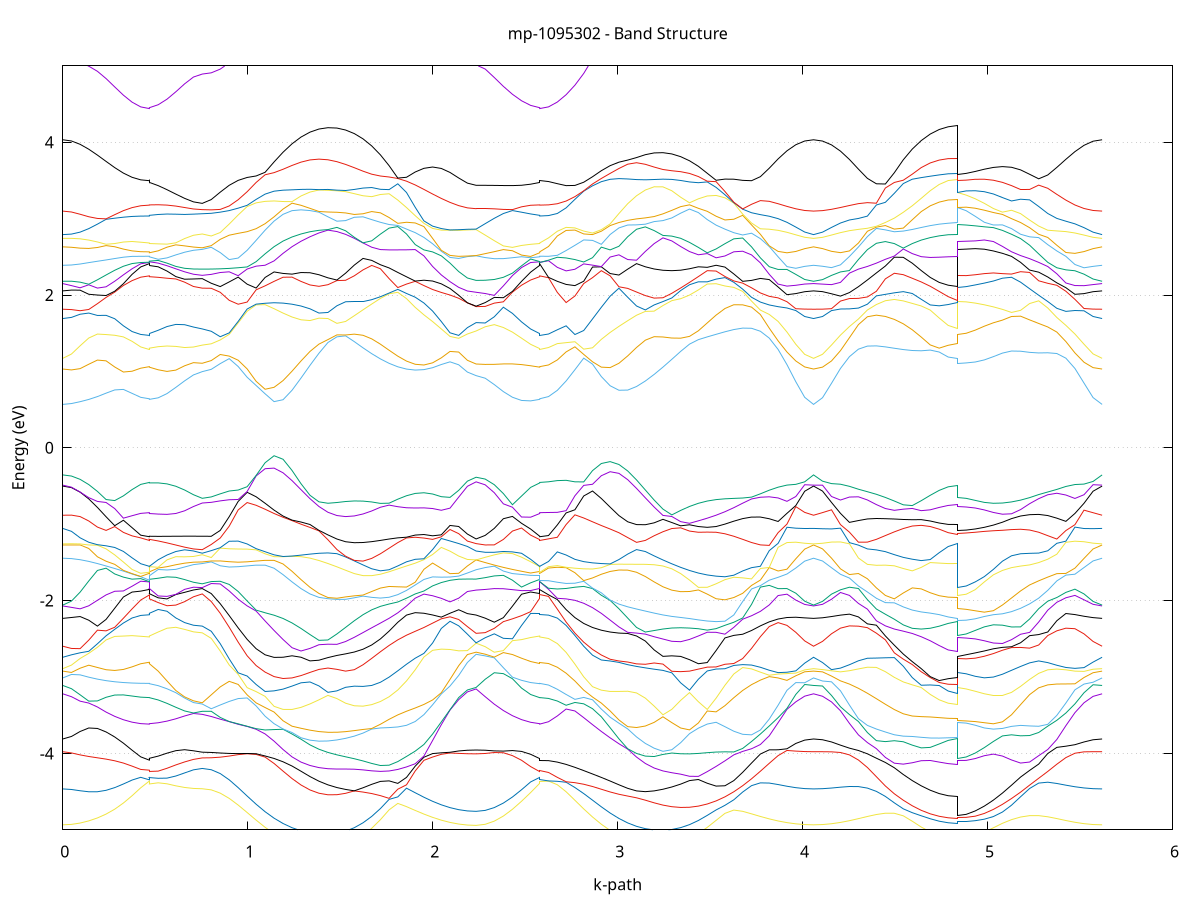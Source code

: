 set title 'mp-1095302 - Band Structure'
set xlabel 'k-path'
set ylabel 'Energy (eV)'
set grid y
set yrange [-5:5]
set terminal png size 800,600
set output 'mp-1095302_bands_gnuplot.png'
plot '-' using 1:2 with lines notitle, '-' using 1:2 with lines notitle, '-' using 1:2 with lines notitle, '-' using 1:2 with lines notitle, '-' using 1:2 with lines notitle, '-' using 1:2 with lines notitle, '-' using 1:2 with lines notitle, '-' using 1:2 with lines notitle, '-' using 1:2 with lines notitle, '-' using 1:2 with lines notitle, '-' using 1:2 with lines notitle, '-' using 1:2 with lines notitle, '-' using 1:2 with lines notitle, '-' using 1:2 with lines notitle, '-' using 1:2 with lines notitle, '-' using 1:2 with lines notitle, '-' using 1:2 with lines notitle, '-' using 1:2 with lines notitle, '-' using 1:2 with lines notitle, '-' using 1:2 with lines notitle, '-' using 1:2 with lines notitle, '-' using 1:2 with lines notitle, '-' using 1:2 with lines notitle, '-' using 1:2 with lines notitle, '-' using 1:2 with lines notitle, '-' using 1:2 with lines notitle, '-' using 1:2 with lines notitle, '-' using 1:2 with lines notitle, '-' using 1:2 with lines notitle, '-' using 1:2 with lines notitle, '-' using 1:2 with lines notitle, '-' using 1:2 with lines notitle, '-' using 1:2 with lines notitle, '-' using 1:2 with lines notitle, '-' using 1:2 with lines notitle, '-' using 1:2 with lines notitle, '-' using 1:2 with lines notitle, '-' using 1:2 with lines notitle, '-' using 1:2 with lines notitle, '-' using 1:2 with lines notitle, '-' using 1:2 with lines notitle, '-' using 1:2 with lines notitle, '-' using 1:2 with lines notitle, '-' using 1:2 with lines notitle, '-' using 1:2 with lines notitle, '-' using 1:2 with lines notitle, '-' using 1:2 with lines notitle, '-' using 1:2 with lines notitle, '-' using 1:2 with lines notitle, '-' using 1:2 with lines notitle, '-' using 1:2 with lines notitle, '-' using 1:2 with lines notitle, '-' using 1:2 with lines notitle, '-' using 1:2 with lines notitle, '-' using 1:2 with lines notitle, '-' using 1:2 with lines notitle, '-' using 1:2 with lines notitle, '-' using 1:2 with lines notitle, '-' using 1:2 with lines notitle, '-' using 1:2 with lines notitle, '-' using 1:2 with lines notitle, '-' using 1:2 with lines notitle, '-' using 1:2 with lines notitle, '-' using 1:2 with lines notitle, '-' using 1:2 with lines notitle, '-' using 1:2 with lines notitle, '-' using 1:2 with lines notitle, '-' using 1:2 with lines notitle, '-' using 1:2 with lines notitle, '-' using 1:2 with lines notitle, '-' using 1:2 with lines notitle, '-' using 1:2 with lines notitle, '-' using 1:2 with lines notitle, '-' using 1:2 with lines notitle, '-' using 1:2 with lines notitle, '-' using 1:2 with lines notitle, '-' using 1:2 with lines notitle, '-' using 1:2 with lines notitle, '-' using 1:2 with lines notitle, '-' using 1:2 with lines notitle, '-' using 1:2 with lines notitle, '-' using 1:2 with lines notitle, '-' using 1:2 with lines notitle, '-' using 1:2 with lines notitle, '-' using 1:2 with lines notitle, '-' using 1:2 with lines notitle, '-' using 1:2 with lines notitle, '-' using 1:2 with lines notitle, '-' using 1:2 with lines notitle, '-' using 1:2 with lines notitle, '-' using 1:2 with lines notitle, '-' using 1:2 with lines notitle, '-' using 1:2 with lines notitle, '-' using 1:2 with lines notitle, '-' using 1:2 with lines notitle, '-' using 1:2 with lines notitle
0.000000 -14.627040
0.046812 -14.622040
0.093624 -14.607240
0.140436 -14.582840
0.187248 -14.549440
0.234060 -14.507940
0.280871 -14.459940
0.327683 -14.408740
0.374495 -14.360640
0.421307 -14.325740
0.468119 -14.313240
0.468119 -14.313240
0.468119 -14.319240
0.468119 -14.319240
0.515788 -14.322140
0.563456 -14.328140
0.611125 -14.335240
0.658794 -14.341440
0.706463 -14.345740
0.754131 -14.347140
0.754131 -14.347140
0.802663 -14.343640
0.851195 -14.333240
0.899727 -14.316140
0.948258 -14.293040
0.996790 -14.264640
1.045322 -14.232040
1.093853 -14.196340
1.142385 -14.158840
1.190917 -14.121040
1.239449 -14.084740
1.287980 -14.051540
1.336512 -14.023240
1.385044 -14.001740
1.433575 -13.988640
1.482107 -13.985540
1.482107 -13.985540
1.529145 -13.992940
1.576183 -14.011040
1.623222 -14.039440
1.670260 -14.077240
1.717298 -14.122440
1.764336 -14.173040
1.811374 -14.226340
1.858412 -14.280140
1.905450 -14.332140
1.952488 -14.380540
1.999526 -14.423840
2.046565 -14.460740
2.093603 -14.490440
2.140641 -14.512040
2.187679 -14.525240
2.234717 -14.529640
2.234717 -14.529640
2.283847 -14.523740
2.332978 -14.506140
2.382108 -14.477740
2.431239 -14.439740
2.480369 -14.395340
2.529499 -14.350740
2.578630 -14.319240
2.578630 -14.313240
2.626222 -14.310240
2.673814 -14.301340
2.721406 -14.286840
2.768998 -14.267040
2.816590 -14.242640
2.864183 -14.214340
2.911775 -14.182940
2.959367 -14.149740
3.006959 -14.115840
3.054551 -14.082640
3.102143 -14.051740
3.149735 -14.024940
3.197327 -14.003840
3.244920 -13.990540
3.244920 -13.990540
3.292819 -13.986840
3.340719 -13.994640
3.388619 -14.015440
3.436519 -14.049240
3.484418 -14.094940
3.532318 -14.150040
3.580218 -14.211140
3.628118 -14.275140
3.676017 -14.338940
3.723917 -14.400040
3.771817 -14.456340
3.819717 -14.506340
3.867616 -14.548640
3.915516 -14.582440
3.963416 -14.607040
4.011316 -14.622040
4.059215 -14.627040
4.059215 -14.627040
4.107741 -14.621840
4.156267 -14.606540
4.204793 -14.581140
4.253319 -14.546340
4.301845 -14.502840
4.350370 -14.451640
4.398896 -14.393940
4.447422 -14.331740
4.495948 -14.267240
4.544474 -14.203240
4.592999 -14.142840
4.641525 -14.089540
4.690051 -14.046140
4.738577 -14.014640
4.787103 -13.995640
4.835629 -13.989340
4.835629 -13.986540
4.884619 -13.993040
4.933610 -14.012340
4.982601 -14.044340
5.031591 -14.088040
5.080582 -14.141340
5.129572 -14.201640
5.178563 -14.265540
5.227554 -14.330040
5.276544 -14.392440
5.325535 -14.450240
5.374526 -14.501840
5.423516 -14.545640
5.472507 -14.580740
5.521498 -14.606340
5.570488 -14.621840
5.619479 -14.627040
e
0.000000 -14.282940
0.046812 -14.282040
0.093624 -14.279340
0.140436 -14.274540
0.187248 -14.267540
0.234060 -14.257940
0.280871 -14.245340
0.327683 -14.229140
0.374495 -14.208040
0.421307 -14.183040
0.468119 -14.168740
0.468119 -14.168740
0.468119 -14.177440
0.468119 -14.177440
0.515788 -14.184140
0.563456 -14.197240
0.611125 -14.212540
0.658794 -14.225740
0.706463 -14.234540
0.754131 -14.237640
0.754131 -14.237640
0.802663 -14.233840
0.851195 -14.222640
0.899727 -14.204540
0.948258 -14.180140
0.996790 -14.150340
1.045322 -14.116440
1.093853 -14.079640
1.142385 -14.041440
1.190917 -14.003540
1.239449 -13.967240
1.287980 -13.934340
1.336512 -13.906440
1.385044 -13.885140
1.433575 -13.871840
1.482107 -13.868040
1.482107 -13.868040
1.529145 -13.874240
1.576183 -13.890840
1.623222 -13.917640
1.670260 -13.953840
1.717298 -13.997940
1.764336 -14.047740
1.811374 -14.100740
1.858412 -14.154540
1.905450 -14.206940
1.952488 -14.255840
1.999526 -14.299640
2.046565 -14.337040
2.093603 -14.367040
2.140641 -14.389040
2.187679 -14.402440
2.234717 -14.406940
2.234717 -14.406940
2.283847 -14.400840
2.332978 -14.382840
2.382108 -14.353340
2.431239 -14.313440
2.480369 -14.265440
2.529499 -14.215040
2.578630 -14.177440
2.578630 -14.168740
2.626222 -14.165940
2.673814 -14.157540
2.721406 -14.143840
2.768998 -14.125240
2.816590 -14.102340
2.864183 -14.075840
2.911775 -14.046540
2.959367 -14.015640
3.006959 -13.984240
3.054551 -13.953640
3.102143 -13.925440
3.149735 -13.900940
3.197327 -13.881840
3.244920 -13.869440
3.244920 -13.869440
3.292819 -13.864640
3.340719 -13.868040
3.388619 -13.879440
3.436519 -13.898440
3.484418 -13.924140
3.532318 -13.955740
3.580218 -13.992240
3.628118 -14.032140
3.676017 -14.073740
3.723917 -14.115240
3.771817 -14.154940
3.819717 -14.191340
3.867616 -14.222840
3.915516 -14.248540
3.963416 -14.267440
4.011316 -14.279040
4.059215 -14.282940
4.059215 -14.282940
4.107741 -14.279240
4.156267 -14.268140
4.204793 -14.250040
4.253319 -14.225540
4.301845 -14.195440
4.350370 -14.160740
4.398896 -14.122640
4.447422 -14.082740
4.495948 -14.042540
4.544474 -14.003340
4.592999 -13.966640
4.641525 -13.933640
4.690051 -13.905540
4.738577 -13.883740
4.787103 -13.869840
4.835629 -13.865040
4.835629 -13.869140
4.884619 -13.873640
4.933610 -13.886740
4.982601 -13.907640
5.031591 -13.935040
5.080582 -13.967740
5.129572 -14.004440
5.178563 -14.043740
5.227554 -14.084140
5.276544 -14.124040
5.325535 -14.161940
5.374526 -14.196440
5.423516 -14.226340
5.472507 -14.250540
5.521498 -14.268440
5.570488 -14.279340
5.619479 -14.282940
e
0.000000 -13.394840
0.046812 -13.410140
0.093624 -13.451640
0.140436 -13.510040
0.187248 -13.576240
0.234060 -13.643240
0.280871 -13.706940
0.327683 -13.769140
0.374495 -13.845740
0.421307 -13.914740
0.468119 -13.944640
0.468119 -13.944640
0.468119 -13.938440
0.468119 -13.938440
0.515788 -13.932840
0.563456 -13.912640
0.611125 -13.884340
0.658794 -13.854340
0.706463 -13.827440
0.754131 -13.811440
0.754131 -13.811440
0.802663 -13.805740
0.851195 -13.788640
0.899727 -13.760340
0.948258 -13.720840
0.996790 -13.670440
1.045322 -13.609540
1.093853 -13.538440
1.142385 -13.457940
1.190917 -13.368940
1.239449 -13.272640
1.287980 -13.170540
1.336512 -13.065040
1.385044 -12.959340
1.433575 -12.860140
1.482107 -12.791540
1.482107 -12.791540
1.529145 -12.807240
1.576183 -12.866340
1.623222 -12.930040
1.670260 -12.990340
1.717298 -13.045140
1.764336 -13.097840
1.811374 -13.145540
1.858412 -13.187240
1.905450 -13.223440
1.952488 -13.254540
1.999526 -13.280840
2.046565 -13.302440
2.093603 -13.319440
2.140641 -13.331540
2.187679 -13.338840
2.234717 -13.341340
2.234717 -13.341340
2.283847 -13.380240
2.332978 -13.467240
2.382108 -13.575640
2.431239 -13.689140
2.480369 -13.796540
2.529499 -13.886340
2.578630 -13.938440
2.578630 -13.944640
2.626222 -13.938440
2.673814 -13.919940
2.721406 -13.889140
2.768998 -13.846340
2.816590 -13.791840
2.864183 -13.726140
2.911775 -13.649640
2.959367 -13.563240
3.006959 -13.467640
3.054551 -13.364240
3.102143 -13.254340
3.149735 -13.139740
3.197327 -13.022940
3.244920 -12.906740
3.244920 -12.906740
3.292819 -12.794040
3.340719 -12.793240
3.388619 -12.862540
3.436519 -12.923940
3.484418 -12.977140
3.532318 -13.024040
3.580218 -13.072540
3.628118 -13.129940
3.676017 -13.185140
3.723917 -13.234240
3.771817 -13.276940
3.819717 -13.312940
3.867616 -13.342440
3.915516 -13.365340
3.963416 -13.381740
4.011316 -13.391540
4.059215 -13.394840
4.059215 -13.394840
4.107741 -13.393340
4.156267 -13.388440
4.204793 -13.379940
4.253319 -13.366940
4.301845 -13.348640
4.350370 -13.324040
4.398896 -13.292240
4.447422 -13.252540
4.495948 -13.204440
4.544474 -13.148640
4.592999 -13.097540
4.641525 -13.047640
4.690051 -12.988140
4.738577 -12.920040
4.787103 -12.849440
4.835629 -12.806740
4.835629 -12.758740
4.884619 -12.820840
4.933610 -12.898040
4.982601 -12.968240
5.031591 -13.031640
5.080582 -13.104040
5.129572 -13.169240
5.178563 -13.225140
5.227554 -13.271440
5.276544 -13.308640
5.325535 -13.337440
5.374526 -13.358840
5.423516 -13.374140
5.472507 -13.384240
5.521498 -13.390540
5.570488 -13.393840
5.619479 -13.394840
e
0.000000 -13.219940
0.046812 -13.238840
0.093624 -13.290740
0.140436 -13.365940
0.187248 -13.455240
0.234060 -13.551840
0.280871 -13.649640
0.327683 -13.738240
0.374495 -13.792940
0.421307 -13.822040
0.468119 -13.831740
0.468119 -13.831740
0.468119 -13.815140
0.468119 -13.815140
0.515788 -13.805540
0.563456 -13.795540
0.611125 -13.788040
0.658794 -13.785640
0.706463 -13.790240
0.754131 -13.798340
0.754131 -13.798340
0.802663 -13.792940
0.851195 -13.776840
0.899727 -13.749940
0.948258 -13.712340
0.996790 -13.663840
1.045322 -13.604640
1.093853 -13.535040
1.142385 -13.455340
1.190917 -13.366340
1.239449 -13.269140
1.287980 -13.165240
1.336512 -13.056440
1.385044 -12.945340
1.433575 -12.835040
1.482107 -12.730840
1.482107 -12.730840
1.529145 -12.758340
1.576183 -12.838040
1.623222 -12.913240
1.670260 -12.981940
1.717298 -13.043440
1.764336 -13.094040
1.811374 -13.137440
1.858412 -13.175640
1.905450 -13.209040
1.952488 -13.238040
1.999526 -13.262740
2.046565 -13.283040
2.093603 -13.299040
2.140641 -13.310540
2.187679 -13.317440
2.234717 -13.319740
2.234717 -13.319740
2.283847 -13.336340
2.332978 -13.394340
2.382108 -13.480140
2.431239 -13.577040
2.480369 -13.672740
2.529499 -13.756640
2.578630 -13.815140
2.578630 -13.831740
2.626222 -13.825840
2.673814 -13.808240
2.721406 -13.778940
2.768998 -13.738240
2.816590 -13.686640
2.864183 -13.624440
2.911775 -13.552340
2.959367 -13.471040
3.006959 -13.381540
3.054551 -13.285040
3.102143 -13.183040
3.149735 -13.077040
3.197327 -12.969140
3.244920 -12.861640
3.244920 -12.861640
3.292819 -12.756440
3.340719 -12.690040
3.388619 -12.746240
3.436519 -12.831240
3.484418 -12.912240
3.532318 -12.986440
3.580218 -13.046140
3.628118 -13.084740
3.676017 -13.114040
3.723917 -13.138740
3.771817 -13.159840
3.819717 -13.177840
3.867616 -13.192740
3.915516 -13.204540
3.963416 -13.213040
4.011316 -13.218240
4.059215 -13.219940
4.059215 -13.219940
4.107741 -13.220240
4.156267 -13.220740
4.204793 -13.221040
4.253319 -13.220240
4.301845 -13.217340
4.350370 -13.211340
4.398896 -13.201140
4.447422 -13.185640
4.495948 -13.163440
4.544474 -13.132340
4.592999 -13.078640
4.641525 -13.005840
4.690051 -12.925640
4.738577 -12.840940
4.787103 -12.755140
4.835629 -12.690740
4.835629 -12.715840
4.884619 -12.774840
4.933610 -12.861440
4.982601 -12.947640
5.031591 -13.025940
5.080582 -13.077340
5.129572 -13.117040
5.178563 -13.147840
5.227554 -13.171040
5.276544 -13.188140
5.325535 -13.200340
5.374526 -13.208740
5.423516 -13.214140
5.472507 -13.217340
5.521498 -13.219040
5.570488 -13.219740
5.619479 -13.219940
e
0.000000 -12.587740
0.046812 -12.574140
0.093624 -12.541940
0.140436 -12.505840
0.187248 -12.472240
0.234060 -12.441440
0.280871 -12.413440
0.327683 -12.389440
0.374495 -12.370740
0.421307 -12.358940
0.468119 -12.354840
0.468119 -12.354840
0.468119 -12.352340
0.468119 -12.352340
0.515788 -12.352340
0.563456 -12.354740
0.611125 -12.357340
0.658794 -12.357440
0.706463 -12.353040
0.754131 -12.344740
0.754131 -12.344740
0.802663 -12.342440
0.851195 -12.335440
0.899727 -12.324740
0.948258 -12.311540
0.996790 -12.300040
1.045322 -12.291640
1.093853 -12.289040
1.142385 -12.295540
1.190917 -12.314140
1.239449 -12.346840
1.287980 -12.393740
1.336512 -12.453140
1.385044 -12.520940
1.433575 -12.589540
1.482107 -12.670840
1.482107 -12.670840
1.529145 -12.631240
1.576183 -12.547940
1.623222 -12.478540
1.670260 -12.425540
1.717298 -12.389640
1.764336 -12.369640
1.811374 -12.363540
1.858412 -12.368340
1.905450 -12.381140
1.952488 -12.399040
1.999526 -12.419340
2.046565 -12.439640
2.093603 -12.457740
2.140641 -12.471940
2.187679 -12.480940
2.234717 -12.484040
2.234717 -12.484040
2.283847 -12.455840
2.332978 -12.395140
2.382108 -12.353640
2.431239 -12.342840
2.480369 -12.343140
2.529499 -12.347140
2.578630 -12.352340
2.578630 -12.354840
2.626222 -12.352840
2.673814 -12.347040
2.721406 -12.338140
2.768998 -12.327640
2.816590 -12.317440
2.864183 -12.310240
2.911775 -12.309140
2.959367 -12.317640
3.006959 -12.338840
3.054551 -12.374740
3.102143 -12.425240
3.149735 -12.488540
3.197327 -12.561140
3.244920 -12.638840
3.244920 -12.638840
3.292819 -12.717740
3.340719 -12.659340
3.388619 -12.599040
3.436519 -12.524940
3.484418 -12.470140
3.532318 -12.435740
3.580218 -12.420440
3.628118 -12.421040
3.676017 -12.433840
3.723917 -12.454940
3.771817 -12.480640
3.819717 -12.507740
3.867616 -12.533640
3.915516 -12.556140
3.963416 -12.573340
4.011316 -12.584140
4.059215 -12.587740
4.059215 -12.587740
4.107741 -12.582940
4.156267 -12.569040
4.204793 -12.547540
4.253319 -12.520640
4.301845 -12.491040
4.350370 -12.461340
4.398896 -12.434540
4.447422 -12.413640
4.495948 -12.401740
4.544474 -12.402540
4.592999 -12.418940
4.641525 -12.452840
4.690051 -12.503940
4.738577 -12.568840
4.787103 -12.638940
4.835629 -12.681440
4.835629 -12.706640
4.884619 -12.643440
4.933610 -12.563140
4.982601 -12.489440
5.031591 -12.428040
5.080582 -12.386440
5.129572 -12.370140
5.178563 -12.372440
5.227554 -12.387840
5.276544 -12.412540
5.325535 -12.443240
5.374526 -12.477040
5.423516 -12.510840
5.472507 -12.541640
5.521498 -12.566240
5.570488 -12.582240
5.619479 -12.587740
e
0.000000 -12.408740
0.046812 -12.395240
0.093624 -12.354640
0.140436 -12.294140
0.187248 -12.244540
0.234060 -12.225140
0.280871 -12.220240
0.327683 -12.219940
0.374495 -12.220840
0.421307 -12.221640
0.468119 -12.222040
0.468119 -12.222040
0.468119 -12.227740
0.468119 -12.227740
0.515788 -12.240640
0.563456 -12.259340
0.611125 -12.281640
0.658794 -12.304640
0.706463 -12.325440
0.754131 -12.339640
0.754131 -12.339640
0.802663 -12.337540
0.851195 -12.331440
0.899727 -12.322240
0.948258 -12.311040
0.996790 -12.297740
1.045322 -12.285940
1.093853 -12.279440
1.142385 -12.281940
1.190917 -12.296740
1.239449 -12.326640
1.287980 -12.372640
1.336512 -12.433440
1.385044 -12.506340
1.433575 -12.587440
1.482107 -12.633740
1.482107 -12.633740
1.529145 -12.600340
1.576183 -12.529540
1.623222 -12.461040
1.670260 -12.403640
1.717298 -12.359740
1.764336 -12.329340
1.811374 -12.310940
1.858412 -12.302440
1.905450 -12.301240
1.952488 -12.305040
1.999526 -12.311740
2.046565 -12.319540
2.093603 -12.327040
2.140641 -12.333140
2.187679 -12.337140
2.234717 -12.338440
2.234717 -12.338440
2.283847 -12.329540
2.332978 -12.311140
2.382108 -12.286740
2.431239 -12.263240
2.480369 -12.246940
2.529499 -12.235640
2.578630 -12.227740
2.578630 -12.222040
2.626222 -12.220540
2.673814 -12.216440
2.721406 -12.210240
2.768998 -12.203040
2.816590 -12.196440
2.864183 -12.192340
2.911775 -12.193240
2.959367 -12.201540
3.006959 -12.219840
3.054551 -12.249940
3.102143 -12.292840
3.149735 -12.348340
3.197327 -12.415040
3.244920 -12.490640
3.244920 -12.490640
3.292819 -12.573240
3.340719 -12.657140
3.388619 -12.566740
3.436519 -12.488440
3.484418 -12.424540
3.532318 -12.375840
3.580218 -12.342340
3.628118 -12.322940
3.676017 -12.316040
3.723917 -12.319540
3.771817 -12.330840
3.819717 -12.347240
3.867616 -12.365440
3.915516 -12.382740
3.963416 -12.396640
4.011316 -12.405640
4.059215 -12.408740
4.059215 -12.408740
4.107741 -12.404540
4.156267 -12.392240
4.204793 -12.373040
4.253319 -12.349040
4.301845 -12.323840
4.350370 -12.301740
4.398896 -12.286640
4.447422 -12.280840
4.495948 -12.286040
4.544474 -12.303240
4.592999 -12.333440
4.641525 -12.376940
4.690051 -12.433140
4.738577 -12.500540
4.787103 -12.575940
4.835629 -12.637140
4.835629 -12.637640
4.884619 -12.582940
4.933610 -12.510240
4.982601 -12.447640
5.031591 -12.398740
5.080582 -12.360440
5.129572 -12.327940
5.178563 -12.305640
5.227554 -12.295440
5.276544 -12.296640
5.325535 -12.308240
5.374526 -12.327740
5.423516 -12.351240
5.472507 -12.374140
5.521498 -12.392740
5.570488 -12.404640
5.619479 -12.408740
e
0.000000 -12.190540
0.046812 -12.184740
0.093624 -12.171240
0.140436 -12.148440
0.187248 -12.092740
0.234060 -11.993240
0.280871 -11.873640
0.327683 -11.752240
0.374495 -11.643040
0.421307 -11.563440
0.468119 -11.533540
0.468119 -11.533540
0.468119 -11.548540
0.468119 -11.548540
0.515788 -11.541440
0.563456 -11.534540
0.611125 -11.528240
0.658794 -11.523140
0.706463 -11.519840
0.754131 -11.518640
0.754131 -11.518640
0.802663 -11.517040
0.851195 -11.512040
0.899727 -11.504240
0.948258 -11.494140
0.996790 -11.482340
1.045322 -11.469940
1.093853 -11.457940
1.142385 -11.447040
1.190917 -11.437940
1.239449 -11.430940
1.287980 -11.426240
1.336512 -11.424540
1.385044 -11.426740
1.433575 -11.434540
1.482107 -11.449740
1.482107 -11.449740
1.529145 -11.473940
1.576183 -11.509740
1.623222 -11.558340
1.670260 -11.618940
1.717298 -11.688440
1.764336 -11.762440
1.811374 -11.836840
1.858412 -11.907940
1.905450 -11.973240
1.952488 -12.030840
1.999526 -12.079740
2.046565 -12.119540
2.093603 -12.150240
2.140641 -12.171940
2.187679 -12.184840
2.234717 -12.189140
2.234717 -12.189140
2.283847 -12.181640
2.332978 -12.146040
2.382108 -12.061940
2.431239 -11.931440
2.480369 -11.782440
2.529499 -11.642840
2.578630 -11.548540
2.578630 -11.533540
2.626222 -11.531540
2.673814 -11.525840
2.721406 -11.516740
2.768998 -11.504640
2.816590 -11.490240
2.864183 -11.474540
2.911775 -11.458540
2.959367 -11.443340
3.006959 -11.430040
3.054551 -11.419640
3.102143 -11.413040
3.149735 -11.410940
3.197327 -11.414240
3.244920 -11.424040
3.244920 -11.424040
3.292819 -11.442440
3.340719 -11.472540
3.388619 -11.516840
3.436519 -11.575240
3.484418 -11.644840
3.532318 -11.720740
3.580218 -11.798340
3.628118 -11.873240
3.676017 -11.942340
3.723917 -12.003240
3.771817 -12.054840
3.819717 -12.097240
3.867616 -12.130940
3.915516 -12.156840
3.963416 -12.175440
4.011316 -12.186740
4.059215 -12.190540
4.059215 -12.190540
4.107741 -12.186440
4.156267 -12.174340
4.204793 -12.154740
4.253319 -12.127240
4.301845 -12.090340
4.350370 -12.041940
4.398896 -11.981340
4.447422 -11.909940
4.495948 -11.831140
4.544474 -11.749140
4.592999 -11.668940
4.641525 -11.595940
4.690051 -11.535840
4.738577 -11.492840
4.787103 -11.468140
4.835629 -11.460340
4.835629 -11.451740
4.884619 -11.460640
4.933610 -11.487740
4.982601 -11.533240
5.031591 -11.595240
5.080582 -11.669540
5.129572 -11.750740
5.178563 -11.833640
5.227554 -11.913240
5.276544 -11.985140
5.325535 -12.045840
5.374526 -12.093640
5.423516 -12.129440
5.472507 -12.155840
5.521498 -12.174740
5.570488 -12.186540
5.619479 -12.190540
e
0.000000 -12.091440
0.046812 -12.080140
0.093624 -12.043340
0.140436 -11.980640
0.187248 -11.898840
0.234060 -11.805840
0.280871 -11.708340
0.327683 -11.613040
0.374495 -11.528140
0.421307 -11.465840
0.468119 -11.442140
0.468119 -11.442140
0.468119 -11.458240
0.468119 -11.458240
0.515788 -11.456140
0.563456 -11.454740
0.611125 -11.453840
0.658794 -11.453440
0.706463 -11.453340
0.754131 -11.453240
0.754131 -11.453240
0.802663 -11.451340
0.851195 -11.445740
0.899727 -11.436540
0.948258 -11.424340
0.996790 -11.409540
1.045322 -11.392940
1.093853 -11.375240
1.142385 -11.357440
1.190917 -11.340340
1.239449 -11.324940
1.287980 -11.312440
1.336512 -11.303740
1.385044 -11.300240
1.433575 -11.303340
1.482107 -11.315240
1.482107 -11.315240
1.529145 -11.337940
1.576183 -11.374540
1.623222 -11.426740
1.670260 -11.493440
1.717298 -11.570940
1.764336 -11.654240
1.811374 -11.738540
1.858412 -11.820140
1.905450 -11.896440
1.952488 -11.965340
1.999526 -12.025440
2.046565 -12.075740
2.093603 -12.115540
2.140641 -12.144240
2.187679 -12.161640
2.234717 -12.167440
2.234717 -12.167440
2.283847 -12.141940
2.332978 -12.068240
2.382108 -11.954240
2.431239 -11.816940
2.480369 -11.673740
2.529499 -11.544440
2.578630 -11.458240
2.578630 -11.442140
2.626222 -11.440440
2.673814 -11.435340
2.721406 -11.427240
2.768998 -11.416340
2.816590 -11.403040
2.864183 -11.387940
2.911775 -11.371640
2.959367 -11.354940
3.006959 -11.338640
3.054551 -11.323840
3.102143 -11.311740
3.149735 -11.303640
3.197327 -11.300640
3.244920 -11.303840
3.244920 -11.303840
3.292819 -11.313440
3.340719 -11.329040
3.388619 -11.351640
3.436519 -11.385840
3.484418 -11.437440
3.532318 -11.506940
3.580218 -11.588340
3.628118 -11.673740
3.676017 -11.757240
3.723917 -11.834640
3.771817 -11.903640
3.819717 -11.962340
3.867616 -12.010040
3.915516 -12.046340
3.963416 -12.071740
4.011316 -12.086540
4.059215 -12.091440
4.059215 -12.091440
4.107741 -12.085840
4.156267 -12.068540
4.204793 -12.039140
4.253319 -11.997140
4.301845 -11.943440
4.350370 -11.879340
4.398896 -11.806640
4.447422 -11.727840
4.495948 -11.645640
4.544474 -11.564140
4.592999 -11.488340
4.641525 -11.424240
4.690051 -11.375940
4.738577 -11.343240
4.787103 -11.324040
4.835629 -11.317540
4.835629 -11.324140
4.884619 -11.329140
4.933610 -11.345040
4.982601 -11.374940
5.031591 -11.422540
5.080582 -11.487540
5.129572 -11.565040
5.178563 -11.648740
5.227554 -11.732640
5.276544 -11.812840
5.325535 -11.885940
5.374526 -11.949740
5.423516 -12.002340
5.472507 -12.042640
5.521498 -12.070340
5.570488 -12.086240
5.619479 -12.091440
e
0.000000 -10.052740
0.046812 -10.067840
0.093624 -10.111440
0.140436 -10.178740
0.187248 -10.263240
0.234060 -10.358340
0.280871 -10.458340
0.327683 -10.556940
0.374495 -10.646140
0.421307 -10.713040
0.468119 -10.738840
0.468119 -10.738840
0.468119 -10.721340
0.468119 -10.721340
0.515788 -10.724940
0.563456 -10.728940
0.611125 -10.732740
0.658794 -10.735640
0.706463 -10.737540
0.754131 -10.738140
0.754131 -10.738140
0.802663 -10.741440
0.851195 -10.751140
0.899727 -10.766640
0.948258 -10.786540
0.996790 -10.809040
1.045322 -10.831340
1.093853 -10.850140
1.142385 -10.861240
1.190917 -10.860840
1.239449 -10.845540
1.287980 -10.813540
1.336512 -10.764840
1.385044 -10.701140
1.433575 -10.625940
1.482107 -10.548340
1.482107 -10.548340
1.529145 -10.510240
1.576183 -10.547240
1.623222 -10.577440
1.670260 -10.577140
1.717298 -10.551340
1.764336 -10.509540
1.811374 -10.453240
1.858412 -10.388540
1.905450 -10.320940
1.952488 -10.254840
1.999526 -10.193940
2.046565 -10.141140
2.093603 -10.098240
2.140641 -10.066840
2.187679 -10.047640
2.234717 -10.041140
2.234717 -10.041140
2.283847 -10.063740
2.332978 -10.127740
2.382108 -10.224740
2.431239 -10.349440
2.480369 -10.492540
2.529499 -10.627940
2.578630 -10.721340
2.578630 -10.738840
2.626222 -10.741540
2.673814 -10.749540
2.721406 -10.762840
2.768998 -10.781340
2.816590 -10.803740
2.864183 -10.827540
2.911775 -10.848740
2.959367 -10.862140
3.006959 -10.863040
3.054551 -10.847340
3.102143 -10.813040
3.149735 -10.759640
3.197327 -10.688540
3.244920 -10.602140
3.244920 -10.602140
3.292819 -10.509640
3.340719 -10.577840
3.388619 -10.677040
3.436519 -10.744540
3.484418 -10.770640
3.532318 -10.753740
3.580218 -10.701940
3.628118 -10.626440
3.676017 -10.537740
3.723917 -10.444240
3.771817 -10.352540
3.819717 -10.267640
3.867616 -10.193640
3.915516 -10.133440
3.963416 -10.089040
4.011316 -10.061940
4.059215 -10.052740
4.059215 -10.052740
4.107741 -10.062740
4.156267 -10.092340
4.204793 -10.140340
4.253319 -10.204740
4.301845 -10.282640
4.350370 -10.370540
4.398896 -10.463640
4.447422 -10.556640
4.495948 -10.642540
4.544474 -10.713240
4.592999 -10.759540
4.641525 -10.772540
4.690051 -10.747340
4.738577 -10.686940
4.787103 -10.601240
4.835629 -10.524840
4.835629 -10.526740
4.884619 -10.592840
4.933610 -10.669640
4.982601 -10.723940
5.031591 -10.745640
5.080582 -10.731940
5.129572 -10.687240
5.178563 -10.619840
5.227554 -10.538340
5.276544 -10.449940
5.325535 -10.361140
5.374526 -10.276840
5.423516 -10.201640
5.472507 -10.139040
5.521498 -10.091940
5.570488 -10.062740
5.619479 -10.052740
e
0.000000 -9.821640
0.046812 -9.867640
0.093624 -9.951840
0.140436 -10.046640
0.187248 -10.148140
0.234060 -10.254940
0.280871 -10.364240
0.327683 -10.470840
0.374495 -10.565340
0.421307 -10.633440
0.468119 -10.658840
0.468119 -10.658840
0.468119 -10.648040
0.468119 -10.648040
0.515788 -10.656840
0.563456 -10.665840
0.611125 -10.674140
0.658794 -10.680940
0.706463 -10.685440
0.754131 -10.687040
0.754131 -10.687040
0.802663 -10.690340
0.851195 -10.700040
0.899727 -10.715340
0.948258 -10.735040
0.996790 -10.757040
1.045322 -10.778340
1.093853 -10.795540
1.142385 -10.804440
1.190917 -10.801040
1.239449 -10.782440
1.287980 -10.747140
1.336512 -10.695140
1.385044 -10.628040
1.433575 -10.548040
1.482107 -10.460840
1.482107 -10.460840
1.529145 -10.488640
1.576183 -10.540540
1.623222 -10.568840
1.670260 -10.572640
1.717298 -10.548640
1.764336 -10.497540
1.811374 -10.430740
1.858412 -10.355240
1.905450 -10.277340
1.952488 -10.202340
1.999526 -10.134340
2.046565 -10.076240
2.093603 -10.029840
2.140641 -9.996240
2.187679 -9.975940
2.234717 -9.969140
2.234717 -9.969140
2.283847 -9.999540
2.332978 -10.081740
2.382108 -10.198240
2.431239 -10.328840
2.480369 -10.456440
2.529499 -10.571740
2.578630 -10.648040
2.578630 -10.658840
2.626222 -10.662240
2.673814 -10.671940
2.721406 -10.686540
2.768998 -10.704140
2.816590 -10.722140
2.864183 -10.738340
2.911775 -10.750640
2.959367 -10.756740
3.006959 -10.754440
3.054551 -10.741740
3.102143 -10.717340
3.149735 -10.680640
3.197327 -10.632140
3.244920 -10.572940
3.244920 -10.572940
3.292819 -10.497240
3.340719 -10.432740
3.388619 -10.371040
3.436519 -10.385540
3.484418 -10.376240
3.532318 -10.345940
3.580218 -10.299040
3.628118 -10.240240
3.676017 -10.174340
3.723917 -10.106040
3.771817 -10.039440
3.819717 -9.977840
3.867616 -9.924140
3.915516 -9.880340
3.963416 -9.848040
4.011316 -9.828340
4.059215 -9.821640
4.059215 -9.821640
4.107741 -9.833440
4.156267 -9.865340
4.204793 -9.912140
4.253319 -9.969940
4.301845 -10.036340
4.350370 -10.108640
4.398896 -10.184340
4.447422 -10.259940
4.495948 -10.331640
4.544474 -10.395240
4.592999 -10.446340
4.641525 -10.480540
4.690051 -10.494840
4.738577 -10.488140
4.787103 -10.466240
4.835629 -10.470340
4.835629 -10.467840
4.884619 -10.467740
4.933610 -10.508240
4.982601 -10.527840
5.031591 -10.521040
5.080582 -10.489440
5.129572 -10.437240
5.178563 -10.369640
5.227554 -10.292240
5.276544 -10.210340
5.325535 -10.128340
5.374526 -10.050040
5.423516 -9.978740
5.472507 -9.916940
5.521498 -9.867540
5.570488 -9.833940
5.619479 -9.821640
e
0.000000 -9.687540
0.046812 -9.645740
0.093624 -9.574640
0.140436 -9.503040
0.187248 -9.436740
0.234060 -9.378140
0.280871 -9.328540
0.327683 -9.289340
0.374495 -9.261440
0.421307 -9.245440
0.468119 -9.240540
0.468119 -9.240540
0.468119 -9.237340
0.468119 -9.237340
0.515788 -9.228440
0.563456 -9.217440
0.611125 -9.205340
0.658794 -9.194240
0.706463 -9.186440
0.754131 -9.183640
0.754131 -9.183640
0.802663 -9.189640
0.851195 -9.207640
0.899727 -9.238040
0.948258 -9.281140
0.996790 -9.337340
1.045322 -9.406840
1.093853 -9.489440
1.142385 -9.584540
1.190917 -9.690740
1.239449 -9.806240
1.287980 -9.928240
1.336512 -10.053340
1.385044 -10.177340
1.433575 -10.294840
1.482107 -10.396640
1.482107 -10.396640
1.529145 -10.368040
1.576183 -10.302240
1.623222 -10.206940
1.670260 -10.105940
1.717298 -10.005240
1.764336 -9.907640
1.811374 -9.815440
1.858412 -9.730340
1.905450 -9.653640
1.952488 -9.586340
1.999526 -9.528940
2.046565 -9.481840
2.093603 -9.445240
2.140641 -9.419140
2.187679 -9.403440
2.234717 -9.398240
2.234717 -9.398240
2.283847 -9.385540
2.332978 -9.354940
2.382108 -9.319240
2.431239 -9.286740
2.480369 -9.261040
2.529499 -9.243940
2.578630 -9.237340
2.578630 -9.240540
2.626222 -9.245740
2.673814 -9.261540
2.721406 -9.288240
2.768998 -9.326340
2.816590 -9.376240
2.864183 -9.438340
2.911775 -9.512840
2.959367 -9.599740
3.006959 -9.698840
3.054551 -9.809840
3.102143 -9.931140
3.149735 -10.060340
3.197327 -10.194040
3.244920 -10.328040
3.244920 -10.328040
3.292819 -10.458540
3.340719 -10.388940
3.388619 -10.353940
3.436519 -10.273240
3.484418 -10.192840
3.532318 -10.114640
3.580218 -10.040540
3.628118 -9.971940
3.676017 -9.910140
3.723917 -9.855840
3.771817 -9.809340
3.819717 -9.770840
3.867616 -9.740040
3.915516 -9.716740
3.963416 -9.700340
4.011316 -9.690740
4.059215 -9.687540
4.059215 -9.687540
4.107741 -9.685440
4.156267 -9.682040
4.204793 -9.682640
4.253319 -9.689940
4.301845 -9.705740
4.350370 -9.730740
4.398896 -9.765440
4.447422 -9.809840
4.495948 -9.863940
4.544474 -9.926940
4.592999 -9.997840
4.641525 -10.074940
4.690051 -10.156840
4.738577 -10.249740
4.787103 -10.360740
4.835629 -10.424840
4.835629 -10.410940
4.884619 -10.376340
4.933610 -10.278040
4.982601 -10.177140
5.031591 -10.080940
5.080582 -9.992840
5.129572 -9.914740
5.178563 -9.847940
5.227554 -9.792740
5.276544 -9.749240
5.325535 -9.716940
5.374526 -9.694940
5.423516 -9.682440
5.472507 -9.678040
5.521498 -9.679840
5.570488 -9.684840
5.619479 -9.687540
e
0.000000 -9.114540
0.046812 -9.114840
0.093624 -9.116440
0.140436 -9.120940
0.187248 -9.129940
0.234060 -9.143540
0.280871 -9.160540
0.327683 -9.178340
0.374495 -9.193740
0.421307 -9.203540
0.468119 -9.206540
0.468119 -9.206540
0.468119 -9.208140
0.468119 -9.208140
0.515788 -9.201640
0.563456 -9.189140
0.611125 -9.174540
0.658794 -9.161340
0.706463 -9.152340
0.754131 -9.149140
0.754131 -9.149140
0.802663 -9.154940
0.851195 -9.172640
0.899727 -9.202340
0.948258 -9.244340
0.996790 -9.299140
1.045322 -9.366840
1.093853 -9.447240
1.142385 -9.539940
1.190917 -9.643840
1.239449 -9.757140
1.287980 -9.877440
1.336512 -10.001240
1.385044 -10.124340
1.433575 -10.240340
1.482107 -10.336740
1.482107 -10.336740
1.529145 -10.357340
1.576183 -10.257940
1.623222 -10.155040
1.670260 -10.051840
1.717298 -9.950440
1.764336 -9.852640
1.811374 -9.759940
1.858412 -9.673440
1.905450 -9.594140
1.952488 -9.522840
1.999526 -9.460140
2.046565 -9.407140
2.093603 -9.364440
2.140641 -9.333140
2.187679 -9.313940
2.234717 -9.307540
2.234717 -9.307540
2.283847 -9.300940
2.332978 -9.284040
2.382108 -9.262940
2.431239 -9.242940
2.480369 -9.227040
2.529499 -9.215840
2.578630 -9.208140
2.578630 -9.206540
2.626222 -9.211740
2.673814 -9.227540
2.721406 -9.254340
2.768998 -9.292540
2.816590 -9.342940
2.864183 -9.405740
2.911775 -9.481140
2.959367 -9.568240
3.006959 -9.665440
3.054551 -9.769740
3.102143 -9.877940
3.149735 -9.986440
3.197327 -10.091140
3.244920 -10.186940
3.244920 -10.186940
3.292819 -10.269140
3.340719 -10.331740
3.388619 -10.270840
3.436519 -10.147740
3.484418 -10.022340
3.532318 -9.897540
3.580218 -9.775640
3.628118 -9.659340
3.676017 -9.550640
3.723917 -9.451640
3.771817 -9.363840
3.819717 -9.288340
3.867616 -9.225940
3.915516 -9.177240
3.963416 -9.142440
4.011316 -9.121540
4.059215 -9.114540
4.059215 -9.114540
4.107741 -9.121040
4.156267 -9.140640
4.204793 -9.173240
4.253319 -9.218840
4.301845 -9.277140
4.350370 -9.347940
4.398896 -9.430640
4.447422 -9.524240
4.495948 -9.627640
4.544474 -9.739340
4.592999 -9.857740
4.641525 -9.980340
4.690051 -10.103540
4.738577 -10.213740
4.787103 -10.289440
4.835629 -10.323640
4.835629 -10.332640
4.884619 -10.276140
4.933610 -10.179840
4.982601 -10.072840
5.031591 -9.961140
5.080582 -9.848240
5.129572 -9.736640
5.178563 -9.629040
5.227554 -9.527440
5.276544 -9.434140
5.325535 -9.350840
5.374526 -9.279040
5.423516 -9.219740
5.472507 -9.173640
5.521498 -9.140740
5.570488 -9.121040
5.619479 -9.114540
e
0.000000 -4.935140
0.046812 -4.929240
0.093624 -4.911940
0.140436 -4.883740
0.187248 -4.845040
0.234060 -4.794540
0.280871 -4.730140
0.327683 -4.649740
0.374495 -4.554640
0.421307 -4.450740
0.468119 -4.362040
0.468119 -4.362040
0.468119 -4.400340
0.468119 -4.400340
0.515788 -4.385140
0.563456 -4.398140
0.611125 -4.424640
0.658794 -4.446040
0.706463 -4.458740
0.754131 -4.462940
0.754131 -4.462940
0.802663 -4.477340
0.851195 -4.520240
0.899727 -4.588940
0.948258 -4.676540
0.996790 -4.774140
1.045322 -4.873340
1.093853 -4.967540
1.142385 -5.052340
1.190917 -5.124640
1.239449 -5.183040
1.287980 -5.226640
1.336512 -5.254940
1.385044 -5.267540
1.433575 -5.263940
1.482107 -5.242940
1.482107 -5.242940
1.529145 -5.205140
1.576183 -5.149240
1.623222 -5.074440
1.670260 -4.980540
1.717298 -4.867940
1.764336 -4.739040
1.811374 -4.654940
1.858412 -4.696940
1.905450 -4.746740
1.952488 -4.794440
1.999526 -4.837440
2.046565 -4.874140
2.093603 -4.903540
2.140641 -4.925040
2.187679 -4.938140
2.234717 -4.942540
2.234717 -4.942540
2.283847 -4.928440
2.332978 -4.886940
2.382108 -4.820240
2.431239 -4.731640
2.480369 -4.626740
2.529499 -4.512640
2.578630 -4.400340
2.578630 -4.362040
2.626222 -4.362740
2.673814 -4.410340
2.721406 -4.502340
2.768998 -4.614040
2.816590 -4.726940
2.864183 -4.832640
2.911775 -4.927340
2.959367 -5.008940
3.006959 -5.076740
3.054551 -5.130740
3.102143 -5.170940
3.149735 -5.197640
3.197327 -5.210440
3.244920 -5.209140
3.244920 -5.209140
3.292819 -5.192840
3.340719 -5.160840
3.388619 -5.112740
3.436519 -5.048340
3.484418 -4.968840
3.532318 -4.877040
3.580218 -4.785140
3.628118 -4.741940
3.676017 -4.758440
3.723917 -4.791340
3.771817 -4.825740
3.819717 -4.857440
3.867616 -4.884640
3.915516 -4.906440
3.963416 -4.922240
4.011316 -4.931940
4.059215 -4.935140
4.059215 -4.935140
4.107741 -4.931640
4.156267 -4.920940
4.204793 -4.903840
4.253319 -4.881040
4.301845 -4.854240
4.350370 -4.825840
4.398896 -4.800140
4.447422 -4.783140
4.495948 -4.783940
4.544474 -4.817440
4.592999 -4.888140
4.641525 -4.964140
4.690051 -5.028040
4.738577 -5.074940
4.787103 -5.103540
4.835629 -5.113040
4.835629 -5.118040
4.884619 -5.108040
4.933610 -5.078740
4.982601 -5.032140
5.031591 -4.973840
5.080582 -4.915140
5.129572 -4.867240
5.178563 -4.833140
5.227554 -4.815040
5.276544 -4.814840
5.325535 -4.829840
5.374526 -4.853240
5.423516 -4.878840
5.472507 -4.901940
5.521498 -4.919940
5.570488 -4.931340
5.619479 -4.935140
e
0.000000 -4.465140
0.046812 -4.472540
0.093624 -4.489040
0.140436 -4.502340
0.187248 -4.502040
0.234060 -4.483440
0.280871 -4.447940
0.327683 -4.400640
0.374495 -4.349240
0.421307 -4.313240
0.468119 -4.346140
0.468119 -4.346140
0.468119 -4.316740
0.468119 -4.316740
0.515788 -4.326040
0.563456 -4.323840
0.611125 -4.296340
0.658794 -4.255740
0.706463 -4.215340
0.754131 -4.197240
0.754131 -4.197240
0.802663 -4.213740
0.851195 -4.264240
0.899727 -4.346040
0.948258 -4.448440
0.996790 -4.558340
1.045322 -4.665740
1.093853 -4.763640
1.142385 -4.848340
1.190917 -4.918040
1.239449 -4.972840
1.287980 -5.013340
1.336512 -5.040740
1.385044 -5.055740
1.433575 -5.057940
1.482107 -5.045740
1.482107 -5.045740
1.529145 -5.018040
1.576183 -4.972840
1.623222 -4.908740
1.670260 -4.825140
1.717298 -4.722440
1.764336 -4.602040
1.811374 -4.569540
1.858412 -4.455440
1.905450 -4.515240
1.952488 -4.573940
1.999526 -4.627340
2.046565 -4.673240
2.093603 -4.710040
2.140641 -4.736840
2.187679 -4.753240
2.234717 -4.758740
2.234717 -4.758740
2.283847 -4.746340
2.332978 -4.709640
2.382108 -4.650340
2.431239 -4.571040
2.480369 -4.476040
2.529499 -4.373540
2.578630 -4.316740
2.578630 -4.346140
2.626222 -4.360240
2.673814 -4.365340
2.721406 -4.378140
2.768998 -4.447040
2.816590 -4.526140
2.864183 -4.612340
2.911775 -4.699240
2.959367 -4.780740
3.006959 -4.852040
3.054551 -4.910440
3.102143 -4.954940
3.149735 -4.985440
3.197327 -5.002340
3.244920 -5.006140
3.244920 -5.006140
3.292819 -4.996240
3.340719 -4.971940
3.388619 -4.932640
3.436519 -4.878440
3.484418 -4.811740
3.532318 -4.740440
3.580218 -4.679740
3.628118 -4.607440
3.676017 -4.506140
3.723917 -4.422340
3.771817 -4.385940
3.819717 -4.388540
3.867616 -4.407840
3.915516 -4.430140
3.963416 -4.448840
4.011316 -4.460940
4.059215 -4.465140
4.059215 -4.465140
4.107741 -4.462040
4.156267 -4.453640
4.204793 -4.442440
4.253319 -4.433540
4.301845 -4.434640
4.350370 -4.454340
4.398896 -4.497240
4.447422 -4.563140
4.495948 -4.647440
4.544474 -4.726040
4.592999 -4.776140
4.641525 -4.816840
4.690051 -4.855640
4.738577 -4.887640
4.787103 -4.908140
4.835629 -4.915040
4.835629 -4.895640
4.884619 -4.891840
4.933610 -4.880940
4.982601 -4.861340
5.031591 -4.826740
5.080582 -4.767740
5.129572 -4.678340
5.178563 -4.567640
5.227554 -4.459540
5.276544 -4.388840
5.325535 -4.377240
5.374526 -4.393740
5.423516 -4.416140
5.472507 -4.436740
5.521498 -4.452340
5.570488 -4.461940
5.619479 -4.465140
e
0.000000 -3.978140
0.046812 -3.993940
0.093624 -4.019640
0.140436 -4.040640
0.187248 -4.057740
0.234060 -4.075040
0.280871 -4.096840
0.327683 -4.126640
0.374495 -4.166540
0.421307 -4.210040
0.468119 -4.219840
0.468119 -4.219840
0.468119 -4.236440
0.468119 -4.236440
0.515788 -4.232140
0.563456 -4.194940
0.611125 -4.151040
0.658794 -4.111840
0.706463 -4.078740
0.754131 -4.059340
0.754131 -4.059340
0.802663 -4.057440
0.851195 -4.049640
0.899727 -4.034940
0.948258 -4.016240
0.996790 -4.005040
1.045322 -4.013740
1.093853 -4.048540
1.142385 -4.132140
1.190917 -4.232140
1.239449 -4.329440
1.287980 -4.413640
1.336512 -4.478740
1.385044 -4.521740
1.433575 -4.541940
1.482107 -4.540940
1.482107 -4.540940
1.529145 -4.522740
1.576183 -4.491240
1.623222 -4.506240
1.670260 -4.525640
1.717298 -4.553040
1.764336 -4.588640
1.811374 -4.468640
1.858412 -4.411440
1.905450 -4.230340
1.952488 -4.090940
1.999526 -4.047940
2.046565 -4.012040
2.093603 -3.994840
2.140641 -4.000140
2.187679 -4.004540
2.234717 -4.006140
2.234717 -4.006140
2.283847 -4.001240
2.332978 -3.988740
2.382108 -3.991740
2.431239 -4.029340
2.480369 -4.090040
2.529499 -4.172840
2.578630 -4.236440
2.578630 -4.219840
2.626222 -4.249740
2.673814 -4.313640
2.721406 -4.371340
2.768998 -4.383340
2.816590 -4.403940
2.864183 -4.433640
2.911775 -4.469340
2.959367 -4.504940
3.006959 -4.535140
3.054551 -4.558640
3.102143 -4.581540
3.149735 -4.612540
3.197327 -4.647140
3.244920 -4.677040
3.244920 -4.677040
3.292819 -4.697940
3.340719 -4.707640
3.388619 -4.705240
3.436519 -4.690240
3.484418 -4.662640
3.532318 -4.622240
3.580218 -4.568840
3.628118 -4.502340
3.676017 -4.423240
3.723917 -4.332740
3.771817 -4.233540
3.819717 -4.130140
3.867616 -4.029340
3.915516 -3.961640
3.963416 -3.970240
4.011316 -3.976140
4.059215 -3.978140
4.059215 -3.978140
4.107741 -3.978240
4.156267 -3.979740
4.204793 -3.988240
4.253319 -4.019640
4.301845 -4.086640
4.350370 -4.184440
4.398896 -4.305240
4.447422 -4.426440
4.495948 -4.528940
4.544474 -4.613140
4.592999 -4.685640
4.641525 -4.745540
4.690051 -4.791040
4.738577 -4.823340
4.787103 -4.843140
4.835629 -4.849940
4.835629 -4.836240
4.884619 -4.837240
4.933610 -4.821940
4.982601 -4.786140
5.031591 -4.733240
5.080582 -4.667040
5.129572 -4.590940
5.178563 -4.507540
5.227554 -4.415140
5.276544 -4.325740
5.325535 -4.236540
5.374526 -4.141940
5.423516 -4.055340
5.472507 -3.998040
5.521498 -3.979740
5.570488 -3.977840
5.619479 -3.978140
e
0.000000 -3.811440
0.046812 -3.778440
0.093624 -3.713340
0.140436 -3.667440
0.187248 -3.673740
0.234060 -3.719440
0.280871 -3.785240
0.327683 -3.866040
0.374495 -3.957840
0.421307 -4.045340
0.468119 -4.088540
0.468119 -4.088540
0.468119 -4.064340
0.468119 -4.064340
0.515788 -4.035740
0.563456 -3.997340
0.611125 -3.964540
0.658794 -3.951640
0.706463 -3.966040
0.754131 -3.984240
0.754131 -3.984240
0.802663 -3.987740
0.851195 -3.995040
0.899727 -4.000640
0.948258 -4.002840
0.996790 -4.001040
1.045322 -4.004740
1.093853 -4.033740
1.142385 -4.066340
1.190917 -4.109940
1.239449 -4.165440
1.287980 -4.233540
1.336512 -4.303440
1.385044 -4.364040
1.433575 -4.411840
1.482107 -4.447240
1.482107 -4.447240
1.529145 -4.471840
1.576183 -4.490040
1.623222 -4.450340
1.670260 -4.405140
1.717298 -4.366640
1.764336 -4.359840
1.811374 -4.392740
1.858412 -4.314340
1.905450 -4.166940
1.952488 -4.050440
1.999526 -4.002540
2.046565 -3.992540
2.093603 -3.985440
2.140641 -3.968240
2.187679 -3.958840
2.234717 -3.955940
2.234717 -3.955940
2.283847 -3.958540
2.332978 -3.967440
2.382108 -3.970140
2.431239 -3.962940
2.480369 -3.974140
2.529499 -4.011840
2.578630 -4.064340
2.578630 -4.088540
2.626222 -4.095040
2.673814 -4.114040
2.721406 -4.144140
2.768998 -4.182540
2.816590 -4.225240
2.864183 -4.269440
2.911775 -4.314540
2.959367 -4.361840
3.006959 -4.411040
3.054551 -4.457640
3.102143 -4.491240
3.149735 -4.501040
3.197327 -4.491040
3.244920 -4.469540
3.244920 -4.469540
3.292819 -4.439940
3.340719 -4.402340
3.388619 -4.356040
3.436519 -4.341840
3.484418 -4.390840
3.532318 -4.428140
3.580218 -4.423940
3.628118 -4.356340
3.676017 -4.247940
3.723917 -4.126640
3.771817 -4.008340
3.819717 -3.953840
3.867616 -3.952940
3.915516 -3.939640
3.963416 -3.869840
4.011316 -3.826140
4.059215 -3.811440
4.059215 -3.811440
4.107741 -3.821440
4.156267 -3.850240
4.204793 -3.892140
4.253319 -3.931440
4.301845 -3.962040
4.350370 -4.005540
4.398896 -4.062940
4.447422 -4.118740
4.495948 -4.188140
4.544474 -4.276640
4.592999 -4.356040
4.641525 -4.424640
4.690051 -4.482040
4.738577 -4.526240
4.787103 -4.554240
4.835629 -4.563840
4.835629 -4.819240
4.884619 -4.798140
4.933610 -4.753040
4.982601 -4.690140
5.031591 -4.611540
5.080582 -4.519440
5.129572 -4.416640
5.178563 -4.310040
5.227554 -4.222740
5.276544 -4.140040
5.325535 -4.001840
5.374526 -3.921340
5.423516 -3.905840
5.472507 -3.886240
5.521498 -3.850540
5.570488 -3.821640
5.619479 -3.811440
e
0.000000 -3.220140
0.046812 -3.257840
0.093624 -3.316340
0.140436 -3.341240
0.187248 -3.392440
0.234060 -3.459340
0.280871 -3.515240
0.327683 -3.559440
0.374495 -3.591240
0.421307 -3.610440
0.468119 -3.616840
0.468119 -3.616840
0.468119 -3.611140
0.468119 -3.611140
0.515788 -3.599140
0.563456 -3.577640
0.611125 -3.547340
0.658794 -3.510240
0.706463 -3.477740
0.754131 -3.488940
0.754131 -3.488940
0.802663 -3.516940
0.851195 -3.551940
0.899727 -3.584040
0.948258 -3.619340
0.996790 -3.647540
1.045322 -3.684340
1.093853 -3.745240
1.142385 -3.839740
1.190917 -3.949240
1.239449 -4.045640
1.287980 -4.114040
1.336512 -4.158240
1.385044 -4.186140
1.433575 -4.200740
1.482107 -4.205040
1.482107 -4.205040
1.529145 -4.204840
1.576183 -4.207140
1.623222 -4.215940
1.670260 -4.228340
1.717298 -4.235640
1.764336 -4.230240
1.811374 -4.210140
1.858412 -4.177340
1.905450 -4.135740
1.952488 -4.035240
1.999526 -3.831140
2.046565 -3.624440
2.093603 -3.432940
2.140641 -3.296040
2.187679 -3.195340
2.234717 -3.156440
2.234717 -3.156440
2.283847 -3.257840
2.332978 -3.355740
2.382108 -3.439040
2.431239 -3.506640
2.480369 -3.558040
2.529499 -3.592940
2.578630 -3.611140
2.578630 -3.616840
2.626222 -3.585640
2.673814 -3.510240
2.721406 -3.419340
2.768998 -3.444640
2.816590 -3.531940
2.864183 -3.623640
2.911775 -3.712840
2.959367 -3.796340
3.006959 -3.873940
3.054551 -3.944140
3.102143 -4.048040
3.149735 -4.131940
3.197327 -4.191540
3.244920 -4.229640
3.244920 -4.229640
3.292819 -4.253040
3.340719 -4.272040
3.388619 -4.299640
3.436519 -4.301240
3.484418 -4.239040
3.532318 -4.170740
3.580218 -4.097440
3.628118 -4.019240
3.676017 -3.974040
3.723917 -3.939240
3.771817 -3.883540
3.819717 -3.770140
3.867616 -3.598140
3.915516 -3.423140
3.963416 -3.325040
4.011316 -3.250840
4.059215 -3.220140
4.059215 -3.220140
4.107741 -3.252040
4.156267 -3.326140
4.204793 -3.441840
4.253319 -3.607340
4.301845 -3.757640
4.350370 -3.858240
4.398896 -3.938140
4.447422 -4.052440
4.495948 -4.128240
4.544474 -4.140740
4.592999 -4.122740
4.641525 -4.095940
4.690051 -4.092940
4.738577 -4.114040
4.787103 -4.133840
4.835629 -4.141140
4.835629 -4.097440
4.884619 -4.091640
4.933610 -4.067540
4.982601 -4.030340
5.031591 -4.009440
5.080582 -4.034940
5.129572 -4.085940
5.178563 -4.126540
5.227554 -4.113240
5.276544 -4.030240
5.325535 -3.949140
5.374526 -3.818140
5.423516 -3.637340
5.472507 -3.466940
5.521498 -3.337440
5.570488 -3.253740
5.619479 -3.220140
e
0.000000 -3.110740
0.046812 -3.152940
0.093624 -3.233040
0.140436 -3.315940
0.187248 -3.313240
0.234060 -3.265640
0.280871 -3.236140
0.327683 -3.234540
0.374495 -3.249140
0.421307 -3.263840
0.468119 -3.269440
0.468119 -3.269440
0.468119 -3.270540
0.468119 -3.270540
0.515788 -3.300440
0.563456 -3.345140
0.611125 -3.396240
0.658794 -3.444440
0.706463 -3.471040
0.754131 -3.449140
0.754131 -3.449140
0.802663 -3.448640
0.851195 -3.529240
0.899727 -3.583040
0.948258 -3.612940
0.996790 -3.644840
1.045322 -3.676340
1.093853 -3.693440
1.142385 -3.688240
1.190917 -3.684240
1.239449 -3.746440
1.287980 -3.814240
1.336512 -3.888640
1.385044 -3.945540
1.433575 -3.987540
1.482107 -4.019040
1.482107 -4.019040
1.529145 -4.044640
1.576183 -4.069940
1.623222 -4.098740
1.670260 -4.131440
1.717298 -4.158640
1.764336 -4.154540
1.811374 -4.107340
1.858412 -4.040340
1.905450 -3.970540
1.952488 -3.883440
1.999526 -3.746440
2.046565 -3.587940
2.093603 -3.428740
2.140641 -3.269040
2.187679 -3.169840
2.234717 -3.136740
2.234717 -3.136740
2.283847 -3.029640
2.332978 -2.944140
2.382108 -2.956040
2.431239 -3.022940
2.480369 -3.145240
2.529499 -3.229140
2.578630 -3.270540
2.578630 -3.269440
2.626222 -3.280640
2.673814 -3.314340
2.721406 -3.370040
2.768998 -3.333440
2.816590 -3.351140
2.864183 -3.415040
2.911775 -3.520740
2.959367 -3.664040
3.006959 -3.809440
3.054551 -3.939640
3.102143 -4.000740
3.149735 -4.035540
3.197327 -4.041240
3.244920 -4.013740
3.244920 -4.013740
3.292819 -3.995440
3.340719 -4.005040
3.388619 -4.006440
3.436519 -4.000640
3.484418 -3.990740
3.532318 -3.982440
3.580218 -3.979740
3.628118 -3.981140
3.676017 -3.935240
3.723917 -3.844540
3.771817 -3.746440
3.819717 -3.641340
3.867616 -3.531640
3.915516 -3.411140
3.963416 -3.228040
4.011316 -3.098140
4.059215 -3.110740
4.059215 -3.110740
4.107741 -3.118040
4.156267 -3.241440
4.204793 -3.389540
4.253319 -3.491940
4.301845 -3.582940
4.350370 -3.726840
4.398896 -3.833140
4.447422 -3.845840
4.495948 -3.834140
4.544474 -3.847740
4.592999 -3.891840
4.641525 -3.927940
4.690051 -3.921540
4.738577 -3.876740
4.787103 -3.830140
4.835629 -3.808740
4.835629 -4.067940
4.884619 -4.046940
4.933610 -3.995340
4.982601 -3.924440
5.031591 -3.843940
5.080582 -3.771340
5.129572 -3.756840
5.178563 -3.769940
5.227554 -3.766240
5.276544 -3.726540
5.325535 -3.643740
5.374526 -3.567040
5.423516 -3.471740
5.472507 -3.352040
5.521498 -3.206240
5.570488 -3.101440
5.619479 -3.110740
e
0.000000 -3.012340
0.046812 -2.966740
0.093624 -2.971940
0.140436 -3.002440
0.187248 -3.027940
0.234060 -3.047840
0.280871 -3.062440
0.327683 -3.072540
0.374495 -3.078940
0.421307 -3.082440
0.468119 -3.083540
0.468119 -3.083540
0.468119 -3.087540
0.468119 -3.087540
0.515788 -3.113340
0.563456 -3.154240
0.611125 -3.205240
0.658794 -3.275540
0.706463 -3.334740
0.754131 -3.353940
0.754131 -3.353940
0.802663 -3.415540
0.851195 -3.366440
0.899727 -3.319940
0.948258 -3.282440
0.996790 -3.274340
1.045322 -3.378940
1.093853 -3.513140
1.142385 -3.611040
1.190917 -3.680640
1.239449 -3.726640
1.287980 -3.795340
1.336512 -3.826840
1.385044 -3.839940
1.433575 -3.837640
1.482107 -3.824040
1.482107 -3.824040
1.529145 -3.803040
1.576183 -3.774140
1.623222 -3.734340
1.670260 -3.681540
1.717298 -3.667040
1.764336 -3.662240
1.811374 -3.654040
1.858412 -3.632540
1.905450 -3.582740
1.952488 -3.492840
1.999526 -3.363840
2.046565 -3.222240
2.093603 -3.118240
2.140641 -2.979740
2.187679 -2.809440
2.234717 -2.702840
2.234717 -2.702840
2.283847 -2.723540
2.332978 -2.749340
2.382108 -2.878240
2.431239 -3.002240
2.480369 -3.043540
2.529499 -3.072640
2.578630 -3.087540
2.578630 -3.083540
2.626222 -3.105340
2.673814 -3.160540
2.721406 -3.228640
2.768998 -3.292640
2.816590 -3.267340
2.864183 -3.298240
2.911775 -3.420240
2.959367 -3.526040
3.006959 -3.604740
3.054551 -3.679940
3.102143 -3.784640
3.149735 -3.869540
3.197327 -3.932140
3.244920 -3.972940
3.244920 -3.972940
3.292819 -3.952340
3.340719 -3.860140
3.388619 -3.741740
3.436519 -3.669840
3.484418 -3.616340
3.532318 -3.592840
3.580218 -3.650440
3.628118 -3.709940
3.676017 -3.750240
3.723917 -3.757240
3.771817 -3.693840
3.819717 -3.551040
3.867616 -3.369440
3.915516 -3.174140
3.963416 -3.073240
4.011316 -3.075440
4.059215 -3.012340
4.059215 -3.012340
4.107741 -3.052640
4.156267 -3.063240
4.204793 -3.180740
4.253319 -3.367540
4.301845 -3.545440
4.350370 -3.633440
4.398896 -3.681140
4.447422 -3.719840
4.495948 -3.756240
4.544474 -3.774240
4.592999 -3.778640
4.641525 -3.789540
4.690051 -3.798540
4.738577 -3.799640
4.787103 -3.795940
4.835629 -3.795340
4.835629 -3.593540
4.884619 -3.603440
4.933610 -3.631440
4.982601 -3.667040
5.031591 -3.682440
5.080582 -3.673440
5.129572 -3.646340
5.178563 -3.633540
5.227554 -3.640640
5.276544 -3.645140
5.325535 -3.619940
5.374526 -3.502540
5.423516 -3.340940
5.472507 -3.167940
5.521498 -3.092740
5.570488 -3.068640
5.619479 -3.012340
e
0.000000 -2.922940
0.046812 -2.940540
0.093624 -2.885040
0.140436 -2.845440
0.187248 -2.875340
0.234060 -2.904840
0.280871 -2.914240
0.327683 -2.901240
0.374495 -2.867440
0.421307 -2.826640
0.468119 -2.806940
0.468119 -2.806940
0.468119 -2.825640
0.468119 -2.825640
0.515788 -2.923140
0.563456 -3.051640
0.611125 -3.176940
0.658794 -3.260440
0.706463 -3.311540
0.754131 -3.337740
0.754131 -3.337740
0.802663 -3.233840
0.851195 -3.129640
0.899727 -3.056940
0.948258 -3.097240
0.996790 -3.233640
1.045322 -3.338740
1.093853 -3.399740
1.142385 -3.458940
1.190917 -3.572940
1.239449 -3.644140
1.287980 -3.671240
1.336512 -3.695940
1.385044 -3.714440
1.433575 -3.723640
1.482107 -3.723440
1.482107 -3.723440
1.529145 -3.715440
1.576183 -3.701940
1.623222 -3.686840
1.670260 -3.674540
1.717298 -3.618740
1.764336 -3.553840
1.811374 -3.496040
1.858412 -3.448440
1.905450 -3.405840
1.952488 -3.359440
1.999526 -3.300540
2.046565 -3.206140
2.093603 -3.031340
2.140641 -2.851940
2.187679 -2.706340
2.234717 -2.674840
2.234717 -2.674840
2.283847 -2.701540
2.332978 -2.739540
2.382108 -2.680440
2.431239 -2.705940
2.480369 -2.754140
2.529499 -2.797340
2.578630 -2.825640
2.578630 -2.806940
2.626222 -2.823440
2.673814 -2.872140
2.721406 -2.950140
2.768998 -3.052640
2.816590 -3.171940
2.864183 -3.262040
2.911775 -3.341340
2.959367 -3.444440
3.006959 -3.562340
3.054551 -3.649940
3.102143 -3.661340
3.149735 -3.641840
3.197327 -3.594140
3.244920 -3.520840
3.244920 -3.520840
3.292819 -3.597140
3.340719 -3.667740
3.388619 -3.692240
3.436519 -3.601840
3.484418 -3.444940
3.532318 -3.456340
3.580218 -3.375340
3.628118 -3.271240
3.676017 -3.176340
3.723917 -3.100140
3.771817 -3.040740
3.819717 -2.995040
3.867616 -3.012440
3.915516 -3.044240
3.963416 -2.983840
4.011316 -2.931840
4.059215 -2.922940
4.059215 -2.922940
4.107741 -2.932840
4.156267 -2.987840
4.204793 -3.050440
4.253319 -3.092740
4.301845 -3.148140
4.350370 -3.212740
4.398896 -3.283740
4.447422 -3.356740
4.495948 -3.426140
4.544474 -3.481540
4.592999 -3.511040
4.641525 -3.518840
4.690051 -3.523140
4.738577 -3.531940
4.787103 -3.540940
4.835629 -3.544440
4.835629 -3.573340
4.884619 -3.575540
4.933610 -3.583540
4.982601 -3.598440
5.031591 -3.612640
5.080582 -3.587140
5.129572 -3.494540
5.178563 -3.361840
5.227554 -3.230540
5.276544 -3.141840
5.325535 -3.103240
5.374526 -3.092140
5.423516 -3.090940
5.472507 -3.089440
5.521498 -3.006940
5.570488 -2.944040
5.619479 -2.922940
e
0.000000 -2.890840
0.046812 -2.844340
0.093624 -2.757640
0.140436 -2.690340
0.187248 -2.611140
0.234060 -2.514940
0.280871 -2.468840
0.327683 -2.464040
0.374495 -2.458640
0.421307 -2.466940
0.468119 -2.475640
0.468119 -2.475640
0.468119 -2.463540
0.468119 -2.463540
0.515788 -2.411040
0.563456 -2.361540
0.611125 -2.349340
0.658794 -2.376740
0.706463 -2.409040
0.754131 -2.421940
0.754131 -2.421940
0.802663 -2.494340
0.851195 -2.659540
0.899727 -2.842640
0.948258 -2.965640
0.996790 -3.139340
1.045322 -3.191240
1.093853 -3.253640
1.142385 -3.384040
1.190917 -3.424140
1.239449 -3.424840
1.287980 -3.397640
1.336512 -3.352640
1.385044 -3.298940
1.433575 -3.240740
1.482107 -3.282440
1.482107 -3.282440
1.529145 -3.343040
1.576183 -3.376740
1.623222 -3.381740
1.670260 -3.361840
1.717298 -3.321040
1.764336 -3.258840
1.811374 -3.170040
1.858412 -3.051540
1.905450 -2.906040
1.952488 -2.738540
1.999526 -2.650640
2.046565 -2.635140
2.093603 -2.639740
2.140641 -2.657640
2.187679 -2.654640
2.234717 -2.557440
2.234717 -2.557440
2.283847 -2.603040
2.332978 -2.675940
2.382108 -2.654440
2.431239 -2.524540
2.480369 -2.510740
2.529499 -2.483340
2.578630 -2.463540
2.578630 -2.475640
2.626222 -2.496040
2.673814 -2.562140
2.721406 -2.677740
2.768998 -2.831440
2.816590 -2.997640
2.864183 -3.126640
2.911775 -3.172240
2.959367 -3.189340
3.006959 -3.188840
3.054551 -3.186640
3.102143 -3.208740
3.149735 -3.276540
3.197327 -3.380640
3.244920 -3.494740
3.244920 -3.494740
3.292819 -3.423740
3.340719 -3.306040
3.388619 -3.204340
3.436519 -3.323540
3.484418 -3.424940
3.532318 -3.277040
3.580218 -3.108340
3.628118 -2.960540
3.676017 -2.876440
3.723917 -2.894040
3.771817 -2.936540
3.819717 -2.977140
3.867616 -2.961440
3.915516 -2.955540
3.963416 -2.948540
4.011316 -2.907140
4.059215 -2.890840
4.059215 -2.890840
4.107741 -2.902940
4.156267 -2.918740
4.204793 -2.932840
4.253319 -2.917740
4.301845 -2.894340
4.350370 -2.872040
4.398896 -2.874540
4.447422 -2.930140
4.495948 -3.004740
4.544474 -3.064640
4.592999 -3.102740
4.641525 -3.137740
4.690051 -3.227840
4.738577 -3.298440
4.787103 -3.343040
4.835629 -3.358340
4.835629 -3.143240
4.884619 -3.156440
4.933610 -3.186940
4.982601 -3.219440
5.031591 -3.242240
5.080582 -3.241840
5.129572 -3.201540
5.178563 -3.122840
5.227554 -3.031540
5.276544 -2.952340
5.325535 -2.905740
5.374526 -2.896040
5.423516 -2.906140
5.472507 -2.923240
5.521498 -2.926540
5.570488 -2.898340
5.619479 -2.890840
e
0.000000 -2.741740
0.046812 -2.709740
0.093624 -2.683140
0.140436 -2.663640
0.187248 -2.565340
0.234060 -2.460640
0.280871 -2.376040
0.327683 -2.293340
0.374495 -2.227740
0.421307 -2.194040
0.468119 -2.185340
0.468119 -2.185340
0.468119 -2.166140
0.468119 -2.166140
0.515788 -2.115940
0.563456 -2.139440
0.611125 -2.226940
0.658794 -2.287840
0.706463 -2.322440
0.754131 -2.333740
0.754131 -2.333740
0.802663 -2.401340
0.851195 -2.563640
0.899727 -2.762740
0.948258 -2.945340
0.996790 -2.987240
1.045322 -3.097940
1.093853 -3.189640
1.142385 -3.181540
1.190917 -3.158740
1.239449 -3.119040
1.287980 -3.076040
1.336512 -3.065040
1.385044 -3.116840
1.433575 -3.200740
1.482107 -3.181540
1.482107 -3.181540
1.529145 -3.134840
1.576183 -3.119940
1.623222 -3.123340
1.670260 -3.110740
1.717298 -3.069140
1.764336 -3.001640
1.811374 -2.919040
1.858412 -2.833140
1.905450 -2.754040
1.952488 -2.690740
1.999526 -2.554840
2.046565 -2.364340
2.093603 -2.270640
2.140641 -2.329940
2.187679 -2.439340
2.234717 -2.552840
2.234717 -2.552840
2.283847 -2.486040
2.332978 -2.435040
2.382108 -2.493640
2.431239 -2.499640
2.480369 -2.325840
2.529499 -2.167840
2.578630 -2.166140
2.578630 -2.185340
2.626222 -2.190140
2.673814 -2.228840
2.721406 -2.324640
2.768998 -2.456840
2.816590 -2.597340
2.864183 -2.714540
2.911775 -2.777440
2.959367 -2.790340
3.006959 -2.808740
3.054551 -2.838640
3.102143 -2.861440
3.149735 -2.880440
3.197327 -2.897840
3.244920 -2.913440
3.244920 -2.913440
3.292819 -2.945340
3.340719 -3.076440
3.388619 -3.171540
3.436519 -3.029040
3.484418 -2.921040
3.532318 -2.895940
3.580218 -2.891740
3.628118 -2.848740
3.676017 -2.837940
3.723917 -2.843640
3.771817 -2.872740
3.819717 -2.911540
3.867616 -2.942640
3.915516 -2.937740
3.963416 -2.919840
4.011316 -2.818740
4.059215 -2.741740
4.059215 -2.741740
4.107741 -2.810740
4.156267 -2.903640
4.204793 -2.883540
4.253319 -2.839240
4.301845 -2.787740
4.350370 -2.754640
4.398896 -2.752140
4.447422 -2.748440
4.495948 -2.745940
4.544474 -2.859340
4.592999 -3.007440
4.641525 -3.107940
4.690051 -3.104340
4.738577 -3.111440
4.787103 -3.183640
4.835629 -3.213840
4.835629 -2.942840
4.884619 -2.958140
4.933610 -2.991040
4.982601 -3.010840
5.031591 -3.000840
5.080582 -2.963840
5.129572 -2.912640
5.178563 -2.862040
5.227554 -2.815040
5.276544 -2.789740
5.325535 -2.811540
5.374526 -2.846340
5.423516 -2.875340
5.472507 -2.886940
5.521498 -2.877240
5.570488 -2.805140
5.619479 -2.741740
e
0.000000 -2.597040
0.046812 -2.626340
0.093624 -2.628940
0.140436 -2.517340
0.187248 -2.386940
0.234060 -2.396040
0.280871 -2.348840
0.327683 -2.230740
0.374495 -2.109040
0.421307 -1.992640
0.468119 -1.926340
0.468119 -1.926340
0.468119 -1.976440
0.468119 -1.976440
0.515788 -2.025840
0.563456 -2.067240
0.611125 -2.058740
0.658794 -2.013840
0.706463 -1.950240
0.754131 -1.912440
0.754131 -1.912440
0.802663 -2.012340
0.851195 -2.165340
0.899727 -2.348440
0.948258 -2.543640
0.996790 -2.722240
1.045322 -2.850240
1.093853 -2.936140
1.142385 -2.994640
1.190917 -3.019840
1.239449 -3.012240
1.287980 -2.981540
1.336512 -2.940040
1.385044 -2.900840
1.433575 -2.882840
1.482107 -2.899840
1.482107 -2.899840
1.529145 -2.923140
1.576183 -2.904540
1.623222 -2.839940
1.670260 -2.756440
1.717298 -2.669540
1.764336 -2.586940
1.811374 -2.513740
1.858412 -2.452840
1.905450 -2.402040
1.952488 -2.352140
1.999526 -2.295040
2.046565 -2.238240
2.093603 -2.211740
2.140641 -2.247440
2.187679 -2.340540
2.234717 -2.428340
2.234717 -2.428340
2.283847 -2.419340
2.332978 -2.363140
2.382108 -2.275340
2.431239 -2.238640
2.480369 -2.196840
2.529499 -2.144940
2.578630 -1.976440
2.578630 -1.926340
2.626222 -1.945040
2.673814 -2.111340
2.721406 -2.280540
2.768998 -2.425140
2.816590 -2.544040
2.864183 -2.638640
2.911775 -2.712140
2.959367 -2.767740
3.006959 -2.790140
3.054551 -2.804140
3.102143 -2.828140
3.149735 -2.833640
3.197327 -2.816540
3.244920 -2.831040
3.244920 -2.831040
3.292819 -2.925240
3.340719 -2.929940
3.388619 -2.923240
3.436519 -2.896640
3.484418 -2.870940
3.532318 -2.868340
3.580218 -2.833340
3.628118 -2.823640
3.676017 -2.758740
3.723917 -2.626040
3.771817 -2.472240
3.819717 -2.339940
3.867616 -2.288140
3.915516 -2.324340
3.963416 -2.415240
4.011316 -2.527440
4.059215 -2.597040
4.059215 -2.597040
4.107741 -2.533840
4.156267 -2.434240
4.204793 -2.360440
4.253319 -2.331040
4.301845 -2.334740
4.350370 -2.354140
4.398896 -2.426040
4.447422 -2.513440
4.495948 -2.683740
4.544474 -2.766340
4.592999 -2.837340
4.641525 -2.931540
4.690051 -3.007140
4.738577 -3.071840
4.787103 -3.094940
4.835629 -3.104240
4.835629 -2.752440
4.884619 -2.762540
4.933610 -2.753540
4.982601 -2.728340
5.031591 -2.693440
5.080582 -2.649840
5.129572 -2.615040
5.178563 -2.613240
5.227554 -2.622340
5.276544 -2.581140
5.325535 -2.457740
5.374526 -2.395640
5.423516 -2.360940
5.472507 -2.367740
5.521498 -2.435240
5.570488 -2.534540
5.619479 -2.597040
e
0.000000 -2.232640
0.046812 -2.221040
0.093624 -2.208640
0.140436 -2.256640
0.187248 -2.333840
0.234060 -2.245940
0.280871 -2.099740
0.327683 -1.952840
0.374495 -1.888240
0.421307 -1.875940
0.468119 -1.853440
0.468119 -1.853440
0.468119 -1.909240
0.468119 -1.909240
0.515788 -1.963640
0.563456 -1.977940
0.611125 -1.920540
0.658794 -1.891740
0.706463 -1.861040
0.754131 -1.842540
0.754131 -1.842540
0.802663 -1.908040
0.851195 -2.040640
0.899727 -2.195840
0.948258 -2.356940
0.996790 -2.507140
1.045322 -2.629540
1.093853 -2.709540
1.142385 -2.743240
1.190917 -2.741540
1.239449 -2.722440
1.287980 -2.741340
1.336512 -2.789240
1.385044 -2.780140
1.433575 -2.746040
1.482107 -2.718040
1.482107 -2.718040
1.529145 -2.697240
1.576183 -2.673140
1.623222 -2.636540
1.670260 -2.580740
1.717298 -2.501740
1.764336 -2.399540
1.811374 -2.283840
1.858412 -2.189540
1.905450 -2.157740
1.952488 -2.165440
1.999526 -2.188040
2.046565 -2.216340
2.093603 -2.165340
2.140641 -2.119740
2.187679 -2.170140
2.234717 -2.189040
2.234717 -2.189040
2.283847 -2.229840
2.332978 -2.282540
2.382108 -2.223240
2.431239 -2.072640
2.480369 -1.916340
2.529499 -1.887440
2.578630 -1.909240
2.578630 -1.853440
2.626222 -1.923940
2.673814 -1.986240
2.721406 -2.117840
2.768998 -2.222440
2.816590 -2.298940
2.864183 -2.351940
2.911775 -2.387640
2.959367 -2.411340
3.006959 -2.425240
3.054551 -2.430040
3.102143 -2.463140
3.149735 -2.529440
3.197327 -2.645440
3.244920 -2.729840
3.244920 -2.729840
3.292819 -2.723140
3.340719 -2.730440
3.388619 -2.773040
3.436519 -2.826240
3.484418 -2.810840
3.532318 -2.653840
3.580218 -2.488540
3.628118 -2.455340
3.676017 -2.440340
3.723917 -2.391440
3.771817 -2.330540
3.819717 -2.278040
3.867616 -2.241140
3.915516 -2.221340
3.963416 -2.217640
4.011316 -2.226040
4.059215 -2.232640
4.059215 -2.232640
4.107741 -2.224840
4.156267 -2.208640
4.204793 -2.190140
4.253319 -2.177140
4.301845 -2.213540
4.350370 -2.304340
4.398896 -2.321840
4.447422 -2.462140
4.495948 -2.583740
4.544474 -2.699940
4.592999 -2.798640
4.641525 -2.890940
4.690051 -2.995140
4.738577 -3.046740
4.787103 -3.022340
4.835629 -3.004940
4.835629 -2.728640
4.884619 -2.708440
4.933610 -2.684640
4.982601 -2.659240
5.031591 -2.630640
5.080582 -2.612140
5.129572 -2.603940
5.178563 -2.551840
5.227554 -2.458940
5.276544 -2.444640
5.325535 -2.410840
5.374526 -2.263740
5.423516 -2.168940
5.472507 -2.182840
5.521498 -2.204840
5.570488 -2.222740
5.619479 -2.232640
e
0.000000 -2.069940
0.046812 -2.088540
0.093624 -2.107740
0.140436 -2.067940
0.187248 -1.996140
0.234060 -1.925440
0.280871 -1.877740
0.327683 -1.873840
0.374495 -1.812040
0.421307 -1.746140
0.468119 -1.755540
0.468119 -1.755540
0.468119 -1.841440
0.468119 -1.841440
0.515788 -1.939140
0.563456 -1.944840
0.611125 -1.918240
0.658794 -1.852640
0.706463 -1.824540
0.754131 -1.829540
0.754131 -1.829540
0.802663 -1.776540
0.851195 -1.781640
0.899727 -1.873240
0.948258 -1.981740
0.996790 -2.069040
1.045322 -2.136540
1.093853 -2.266540
1.142385 -2.390940
1.190917 -2.509140
1.239449 -2.616540
1.287980 -2.659740
1.336512 -2.625840
1.385044 -2.577540
1.433575 -2.570540
1.482107 -2.572540
1.482107 -2.572540
1.529145 -2.535640
1.576183 -2.480440
1.623222 -2.418640
1.670260 -2.356040
1.717298 -2.294440
1.764336 -2.231640
1.811374 -2.159940
1.858412 -2.070940
1.905450 -1.968140
1.952488 -1.914740
1.999526 -1.936240
2.046565 -1.970240
2.093603 -2.016540
2.140641 -1.968340
2.187679 -1.881040
2.234717 -1.862340
2.234717 -1.862340
2.283847 -1.854040
2.332978 -1.842740
2.382108 -1.844540
2.431239 -1.856640
2.480369 -1.869240
2.529499 -1.868240
2.578630 -1.841440
2.578630 -1.755540
2.626222 -1.851540
2.673814 -1.969640
2.721406 -1.977540
2.768998 -1.996040
2.816590 -2.034940
2.864183 -2.092240
2.911775 -2.166840
2.959367 -2.254840
3.006959 -2.344140
3.054551 -2.415740
3.102143 -2.425140
3.149735 -2.438540
3.197327 -2.472840
3.244920 -2.502940
3.244920 -2.502940
3.292819 -2.532640
3.340719 -2.537840
3.388619 -2.508240
3.436519 -2.462940
3.484418 -2.414140
3.532318 -2.415240
3.580218 -2.439340
3.628118 -2.350140
3.676017 -2.243440
3.723917 -2.198340
3.771817 -2.140740
3.819717 -2.056840
3.867616 -1.933640
3.915516 -1.915840
3.963416 -1.993340
4.011316 -2.050140
4.059215 -2.069940
4.059215 -2.069940
4.107741 -2.048840
4.156267 -1.982440
4.204793 -1.893540
4.253319 -1.931940
4.301845 -2.036640
4.350370 -2.111640
4.398896 -2.264040
4.447422 -2.330340
4.495948 -2.372240
4.544474 -2.400040
4.592999 -2.430240
4.641525 -2.473040
4.690051 -2.525440
4.738577 -2.588340
4.787103 -2.645840
4.835629 -2.670940
4.835629 -2.486440
4.884619 -2.490340
4.933610 -2.501240
4.982601 -2.525640
5.031591 -2.555340
5.080582 -2.561540
5.129572 -2.511440
5.178563 -2.440340
5.227554 -2.416040
5.276544 -2.280540
5.325535 -2.125740
5.374526 -2.022040
5.423516 -1.963040
5.472507 -1.931740
5.521498 -1.989240
5.570488 -2.048540
5.619479 -2.069940
e
0.000000 -2.058740
0.046812 -2.006540
0.093624 -1.889240
0.140436 -1.743040
0.187248 -1.605040
0.234060 -1.575440
0.280871 -1.651240
0.327683 -1.692640
0.374495 -1.719240
0.421307 -1.712140
0.468119 -1.752540
0.468119 -1.752540
0.468119 -1.721340
0.468119 -1.721340
0.515788 -1.707140
0.563456 -1.689340
0.611125 -1.694640
0.658794 -1.724640
0.706463 -1.759740
0.754131 -1.780140
0.754131 -1.780140
0.802663 -1.750740
0.851195 -1.746940
0.899727 -1.788140
0.948258 -1.880540
0.996790 -2.004240
1.045322 -2.124640
1.093853 -2.159140
1.142385 -2.191140
1.190917 -2.233940
1.239449 -2.292240
1.287980 -2.364440
1.336512 -2.444240
1.385044 -2.520140
1.433575 -2.515340
1.482107 -2.436640
1.482107 -2.436640
1.529145 -2.350540
1.576183 -2.263740
1.623222 -2.184740
1.670260 -2.120840
1.717298 -2.075140
1.764336 -2.044540
1.811374 -2.018240
1.858412 -1.968440
1.905450 -1.912740
1.952488 -1.874540
1.999526 -1.807440
2.046565 -1.763640
2.093603 -1.734440
2.140641 -1.719640
2.187679 -1.717740
2.234717 -1.718240
2.234717 -1.718240
2.283847 -1.699540
2.332978 -1.676940
2.382108 -1.669340
2.431239 -1.732840
2.480369 -1.822840
2.529499 -1.767240
2.578630 -1.721340
2.578630 -1.752540
2.626222 -1.838340
2.673814 -1.847840
2.721406 -1.841140
2.768998 -1.824640
2.816590 -1.814040
2.864183 -1.842140
2.911775 -1.930140
2.959367 -1.997440
3.006959 -2.106640
3.054551 -2.229040
3.102143 -2.351140
3.149735 -2.411440
3.197327 -2.391840
3.244920 -2.372040
3.244920 -2.372040
3.292819 -2.358740
3.340719 -2.355440
3.388619 -2.359340
3.436519 -2.368040
3.484418 -2.386440
3.532318 -2.366940
3.580218 -2.323440
3.628118 -2.283340
3.676017 -2.227340
3.723917 -2.049840
3.771817 -1.823440
3.819717 -1.800640
3.867616 -1.843240
3.915516 -1.842540
3.963416 -1.902940
4.011316 -2.007540
4.059215 -2.058740
4.059215 -2.058740
4.107741 -2.009940
4.156267 -1.915440
4.204793 -1.858640
4.253319 -1.824740
4.301845 -1.841540
4.350370 -1.987340
4.398896 -2.109940
4.447422 -2.178240
4.495948 -2.243740
4.544474 -2.317840
4.592999 -2.362840
4.641525 -2.372440
4.690051 -2.362040
4.738577 -2.334940
4.787103 -2.298740
4.835629 -2.270140
4.835629 -2.460140
4.884619 -2.436740
4.933610 -2.390240
4.982601 -2.343740
5.031591 -2.316640
5.080582 -2.321540
5.129572 -2.345140
5.178563 -2.343840
5.227554 -2.240940
5.276544 -2.106040
5.325535 -2.007740
5.374526 -1.959540
5.423516 -1.892440
5.472507 -1.850240
5.521498 -1.912440
5.570488 -2.010640
5.619479 -2.058740
e
0.000000 -1.445140
0.046812 -1.450140
0.093624 -1.464440
0.140436 -1.486740
0.187248 -1.514940
0.234060 -1.546640
0.280871 -1.579740
0.327683 -1.613540
0.374495 -1.651440
0.421307 -1.687540
0.468119 -1.732640
0.468119 -1.732640
0.468119 -1.675140
0.468119 -1.675140
0.515788 -1.592740
0.563456 -1.599040
0.611125 -1.590840
0.658794 -1.559740
0.706463 -1.528940
0.754131 -1.514840
0.754131 -1.514840
0.802663 -1.493240
0.851195 -1.544040
0.899727 -1.560540
0.948258 -1.556040
0.996790 -1.545840
1.045322 -1.535640
1.093853 -1.535840
1.142385 -1.576340
1.190917 -1.660240
1.239449 -1.754840
1.287980 -1.842640
1.336512 -1.912740
1.385044 -1.957640
1.433575 -1.975040
1.482107 -1.983940
1.482107 -1.983940
1.529145 -1.983240
1.576183 -1.963140
1.623222 -1.941140
1.670260 -1.957340
1.717298 -1.966840
1.764336 -1.956240
1.811374 -1.921940
1.858412 -1.866740
1.905450 -1.795640
1.952488 -1.723340
1.999526 -1.689640
2.046565 -1.693140
2.093603 -1.691440
2.140641 -1.679140
2.187679 -1.638840
2.234717 -1.595940
2.234717 -1.595940
2.283847 -1.567440
2.332978 -1.548840
2.382108 -1.613140
2.431239 -1.646340
2.480369 -1.657440
2.529499 -1.669540
2.578630 -1.675140
2.578630 -1.732640
2.626222 -1.739640
2.673814 -1.759540
2.721406 -1.775440
2.768998 -1.772140
2.816590 -1.747240
2.864183 -1.835840
2.911775 -1.898040
2.959367 -1.992840
3.006959 -2.045940
3.054551 -2.081340
3.102143 -2.110140
3.149735 -2.136940
3.197327 -2.163440
3.244920 -2.187740
3.244920 -2.187740
3.292819 -2.206740
3.340719 -2.220640
3.388619 -2.234840
3.436519 -2.252440
3.484418 -2.267140
3.532318 -2.275040
3.580218 -2.269440
3.628118 -2.187940
3.676017 -2.012540
3.723917 -1.848040
3.771817 -1.804140
3.819717 -1.732840
3.867616 -1.694940
3.915516 -1.651940
3.963416 -1.573440
4.011316 -1.483240
4.059215 -1.445140
4.059215 -1.445140
4.107741 -1.481440
4.156267 -1.569440
4.204793 -1.655540
4.253319 -1.704940
4.301845 -1.808740
4.350370 -1.887040
4.398896 -1.969340
4.447422 -2.026440
4.495948 -2.029040
4.544474 -2.082440
4.592999 -2.123840
4.641525 -2.148340
4.690051 -2.163740
4.738577 -2.183440
4.787103 -2.213740
4.835629 -2.240540
4.835629 -2.261940
4.884619 -2.256140
4.933610 -2.238040
4.982601 -2.207940
5.031591 -2.184440
5.080582 -2.172740
5.129572 -2.144540
5.178563 -2.100940
5.227554 -2.042940
5.276544 -1.968040
5.325535 -1.865840
5.374526 -1.742340
5.423516 -1.666040
5.472507 -1.654440
5.521498 -1.567440
5.570488 -1.480740
5.619479 -1.445140
e
0.000000 -1.271540
0.046812 -1.271440
0.093624 -1.271340
0.140436 -1.317740
0.187248 -1.426440
0.234060 -1.484440
0.280871 -1.525440
0.327683 -1.604040
0.374495 -1.646740
0.421307 -1.683840
0.468119 -1.642340
0.468119 -1.642340
0.468119 -1.623840
0.468119 -1.623840
0.515788 -1.573240
0.563456 -1.556040
0.611125 -1.530640
0.658794 -1.509840
0.706463 -1.497040
0.754131 -1.493840
0.754131 -1.493840
0.802663 -1.481440
0.851195 -1.480640
0.899727 -1.490740
0.948258 -1.497240
0.996790 -1.492140
1.045322 -1.482140
1.093853 -1.473040
1.142385 -1.473240
1.190917 -1.520440
1.239449 -1.616340
1.287980 -1.724740
1.336512 -1.825740
1.385044 -1.906440
1.433575 -1.959640
1.482107 -1.969240
1.482107 -1.969240
1.529145 -1.951540
1.576183 -1.937540
1.623222 -1.927440
1.670260 -1.880840
1.717298 -1.835840
1.764336 -1.814840
1.811374 -1.819240
1.858412 -1.822840
1.905450 -1.759340
1.952488 -1.590640
1.999526 -1.508340
2.046565 -1.578040
2.093603 -1.647140
2.140641 -1.642540
2.187679 -1.546640
2.234717 -1.467440
2.234717 -1.467440
2.283847 -1.501840
2.332978 -1.534740
2.382108 -1.564940
2.431239 -1.591840
2.480369 -1.615740
2.529499 -1.638940
2.578630 -1.623840
2.578630 -1.642340
2.626222 -1.573940
2.673814 -1.563540
2.721406 -1.569340
2.768998 -1.634940
2.816590 -1.738340
2.864183 -1.703340
2.911775 -1.655140
2.959367 -1.618340
3.006959 -1.599640
3.054551 -1.601140
3.102143 -1.628940
3.149735 -1.684740
3.197327 -1.754940
3.244920 -1.818940
3.244920 -1.818940
3.292819 -1.863140
3.340719 -1.883040
3.388619 -1.880840
3.436519 -1.860540
3.484418 -1.914840
3.532318 -1.975540
3.580218 -1.989640
3.628118 -1.959740
3.676017 -1.904740
3.723917 -1.801440
3.771817 -1.731340
3.819717 -1.566740
3.867616 -1.612340
3.915516 -1.588740
3.963416 -1.452240
4.011316 -1.325940
4.059215 -1.271540
4.059215 -1.271540
4.107741 -1.322740
4.156267 -1.443940
4.204793 -1.584140
4.253319 -1.658940
4.301845 -1.645340
4.350370 -1.713840
4.398896 -1.833140
4.447422 -1.932240
4.495948 -1.976940
4.544474 -1.900140
4.592999 -1.833640
4.641525 -1.846540
4.690051 -1.896940
4.738577 -1.935840
4.787103 -1.954640
4.835629 -1.959440
4.835629 -2.106840
4.884619 -2.114240
4.933610 -2.133040
4.982601 -2.151340
5.031591 -2.132240
5.080582 -2.057640
5.129572 -1.965840
5.178563 -1.873440
5.227554 -1.794840
5.276544 -1.741140
5.325535 -1.692340
5.374526 -1.647040
5.423516 -1.644240
5.472507 -1.575240
5.521498 -1.447940
5.570488 -1.324340
5.619479 -1.271540
e
0.000000 -1.257540
0.046812 -1.255740
0.093624 -1.258140
0.140436 -1.271840
0.187248 -1.274540
0.234060 -1.322740
0.280871 -1.401740
0.327683 -1.495140
0.374495 -1.591940
0.421307 -1.642540
0.468119 -1.628640
0.468119 -1.628640
0.468119 -1.556140
0.468119 -1.556140
0.515788 -1.563640
0.563456 -1.466840
0.611125 -1.425240
0.658794 -1.426940
0.706463 -1.422240
0.754131 -1.399240
0.754131 -1.399240
0.802663 -1.436340
0.851195 -1.312740
0.899727 -1.321640
0.948258 -1.324740
0.996790 -1.326140
1.045322 -1.335440
1.093853 -1.387440
1.142385 -1.425140
1.190917 -1.425540
1.239449 -1.420140
1.287980 -1.424640
1.336512 -1.443640
1.385044 -1.475040
1.433575 -1.514240
1.482107 -1.557640
1.482107 -1.557640
1.529145 -1.602640
1.576183 -1.646340
1.623222 -1.672640
1.670260 -1.673440
1.717298 -1.654640
1.764336 -1.622640
1.811374 -1.584240
1.858412 -1.546640
1.905450 -1.509940
1.952488 -1.464040
1.999526 -1.396540
2.046565 -1.303440
2.093603 -1.352540
2.140641 -1.416840
2.187679 -1.461240
2.234717 -1.467440
2.234717 -1.467440
2.283847 -1.433240
2.332978 -1.401440
2.382108 -1.375440
2.431239 -1.384540
2.480369 -1.431540
2.529499 -1.490840
2.578630 -1.556140
2.578630 -1.628640
2.626222 -1.555840
2.673814 -1.541940
2.721406 -1.563740
2.768998 -1.575840
2.816590 -1.584140
2.864183 -1.586340
2.911775 -1.569540
2.959367 -1.526240
3.006959 -1.522840
3.054551 -1.524140
3.102143 -1.524440
3.149735 -1.525240
3.197327 -1.530540
3.244920 -1.546940
3.244920 -1.546940
3.292819 -1.583540
3.340719 -1.646140
3.388619 -1.731240
3.436519 -1.826440
3.484418 -1.825840
3.532318 -1.779940
3.580218 -1.725940
3.628118 -1.694140
3.676017 -1.702240
3.723917 -1.716040
3.771817 -1.579240
3.819717 -1.566140
3.867616 -1.302240
3.915516 -1.240240
3.963416 -1.235240
4.011316 -1.249040
4.059215 -1.257540
4.059215 -1.257540
4.107741 -1.249240
4.156267 -1.233740
4.204793 -1.232040
4.253319 -1.256640
4.301845 -1.442240
4.350370 -1.525640
4.398896 -1.537640
4.447422 -1.535940
4.495948 -1.544440
4.544474 -1.579940
4.592999 -1.610540
4.641525 -1.564940
4.690051 -1.501940
4.738577 -1.508840
4.787103 -1.515340
4.835629 -1.517540
4.835629 -1.932040
4.884619 -1.916340
4.933610 -1.856140
4.982601 -1.755540
5.031591 -1.662540
5.080582 -1.605040
5.129572 -1.568340
5.178563 -1.547840
5.227554 -1.532640
5.276544 -1.502240
5.325535 -1.457940
5.374526 -1.392640
5.423516 -1.236940
5.472507 -1.222140
5.521498 -1.229240
5.570488 -1.248140
5.619479 -1.257540
e
0.000000 -1.055040
0.046812 -1.093240
0.093624 -1.177940
0.140436 -1.236040
0.187248 -1.267840
0.234060 -1.282540
0.280871 -1.304340
0.327683 -1.356140
0.374495 -1.439640
0.421307 -1.517040
0.468119 -1.551140
0.468119 -1.551140
0.468119 -1.551840
0.468119 -1.551840
0.515788 -1.464940
0.563456 -1.403340
0.611125 -1.357440
0.658794 -1.334840
0.706463 -1.350140
0.754131 -1.379540
0.754131 -1.379540
0.802663 -1.345840
0.851195 -1.307440
0.899727 -1.222940
0.948258 -1.221040
0.996790 -1.258340
1.045322 -1.319740
1.093853 -1.360140
1.142385 -1.400740
1.190917 -1.422540
1.239449 -1.416740
1.287980 -1.404640
1.336512 -1.391440
1.385044 -1.380440
1.433575 -1.375840
1.482107 -1.385640
1.482107 -1.385640
1.529145 -1.428640
1.576183 -1.480040
1.623222 -1.532840
1.670260 -1.583340
1.717298 -1.610240
1.764336 -1.595740
1.811374 -1.546140
1.858412 -1.492240
1.905450 -1.459440
1.952488 -1.452240
1.999526 -1.331940
2.046565 -1.186640
2.093603 -1.219340
2.140641 -1.253040
2.187679 -1.291240
2.234717 -1.351040
2.234717 -1.351040
2.283847 -1.367440
2.332978 -1.367340
2.382108 -1.356740
2.431239 -1.362340
2.480369 -1.380440
2.529499 -1.459240
2.578630 -1.551840
2.578630 -1.551140
2.626222 -1.487740
2.673814 -1.362340
2.721406 -1.403140
2.768998 -1.459740
2.816590 -1.489940
2.864183 -1.505840
2.911775 -1.514840
2.959367 -1.519940
3.006959 -1.462340
3.054551 -1.390840
3.102143 -1.331940
3.149735 -1.357640
3.197327 -1.414440
3.244920 -1.467840
3.244920 -1.467840
3.292819 -1.518140
3.340719 -1.564640
3.388619 -1.605640
3.436519 -1.639340
3.484418 -1.664140
3.532318 -1.679840
3.580218 -1.688040
3.628118 -1.667340
3.676017 -1.611840
3.723917 -1.568740
3.771817 -1.550440
3.819717 -1.345840
3.867616 -1.250640
3.915516 -1.039840
3.963416 -1.051940
4.011316 -1.056140
4.059215 -1.055040
4.059215 -1.055040
4.107741 -1.059340
4.156267 -1.061640
4.204793 -1.051940
4.253319 -1.241140
4.301845 -1.273740
4.350370 -1.323340
4.398896 -1.336040
4.447422 -1.359040
4.495948 -1.398440
4.544474 -1.434140
4.592999 -1.458040
4.641525 -1.476240
4.690051 -1.462640
4.738577 -1.372740
4.787103 -1.292240
4.835629 -1.251040
4.835629 -1.832040
4.884619 -1.808740
4.933610 -1.754840
4.982601 -1.685940
5.031591 -1.591040
5.080582 -1.483740
5.129572 -1.413340
5.178563 -1.386640
5.227554 -1.381140
5.276544 -1.377840
5.325535 -1.347940
5.374526 -1.250040
5.423516 -1.221940
5.472507 -1.037940
5.521498 -1.056440
5.570488 -1.058140
5.619479 -1.055040
e
0.000000 -0.882340
0.046812 -0.881040
0.093624 -0.900140
0.140436 -0.957640
0.187248 -1.037440
0.234060 -1.080940
0.280871 -1.031040
0.327683 -1.106940
0.374495 -1.152340
0.421307 -1.179040
0.468119 -1.212440
0.468119 -1.212440
0.468119 -1.198140
0.468119 -1.198140
0.515788 -1.219140
0.563456 -1.244340
0.611125 -1.272240
0.658794 -1.300440
0.706463 -1.323640
0.754131 -1.333340
0.754131 -1.333340
0.802663 -1.265540
0.851195 -1.181140
0.899727 -1.026040
0.948258 -0.813040
0.996790 -0.716540
1.045322 -0.752140
1.093853 -0.803940
1.142385 -0.859540
1.190917 -0.909140
1.239449 -0.952740
1.287980 -0.999640
1.336512 -1.041840
1.385044 -1.087040
1.433575 -1.203240
1.482107 -1.331140
1.482107 -1.331140
1.529145 -1.418940
1.576183 -1.473340
1.623222 -1.483040
1.670260 -1.447440
1.717298 -1.386740
1.764336 -1.313940
1.811374 -1.240740
1.858412 -1.179440
1.905450 -1.170640
1.952488 -1.181040
1.999526 -1.198540
2.046565 -1.164740
2.093603 -1.069240
2.140641 -1.123540
2.187679 -1.220640
2.234717 -1.253840
2.234717 -1.253840
2.283847 -1.271440
2.332978 -1.270440
2.382108 -1.199040
2.431239 -1.089740
2.480369 -1.049740
2.529499 -1.142740
2.578630 -1.198140
2.578630 -1.212440
2.626222 -1.191740
2.673814 -1.170940
2.721406 -1.004440
2.768998 -0.877040
2.816590 -0.918440
2.864183 -0.968140
2.911775 -1.017040
2.959367 -1.062740
3.006959 -1.111440
3.054551 -1.174740
3.102143 -1.237540
3.149735 -1.212140
3.197327 -1.151040
3.244920 -1.098540
3.244920 -1.098540
3.292819 -1.056540
3.340719 -1.047340
3.388619 -1.089740
3.436519 -1.105440
3.484418 -1.103340
3.532318 -1.105340
3.580218 -1.125140
3.628118 -1.157640
3.676017 -1.197840
3.723917 -1.239540
3.771817 -1.270840
3.819717 -1.277140
3.867616 -1.110440
3.915516 -0.998440
3.963416 -0.769940
4.011316 -0.845040
4.059215 -0.882340
4.059215 -0.882340
4.107741 -0.848040
4.156267 -0.811340
4.204793 -1.005140
4.253319 -1.104140
4.301845 -1.235340
4.350370 -1.234440
4.398896 -1.198040
4.447422 -1.148840
4.495948 -1.100140
4.544474 -1.056540
4.592999 -1.023640
4.641525 -1.014640
4.690051 -1.030140
4.738577 -1.064740
4.787103 -1.110440
4.835629 -1.140040
4.835629 -1.118040
4.884619 -1.114640
4.933610 -1.105240
4.982601 -1.093940
5.031591 -1.085540
5.080582 -1.079340
5.129572 -1.070440
5.178563 -1.065940
5.227554 -1.076040
5.276544 -1.104840
5.325535 -1.149740
5.374526 -1.194040
5.423516 -1.083140
5.472507 -1.006140
5.521498 -0.815940
5.570488 -0.849240
5.619479 -0.882340
e
0.000000 -0.500640
0.046812 -0.520940
0.093624 -0.580040
0.140436 -0.668740
0.187248 -0.780240
0.234060 -0.902340
0.280871 -1.019340
0.327683 -0.947940
0.374495 -1.044940
0.421307 -1.143540
0.468119 -1.163640
0.468119 -1.163640
0.468119 -1.157540
0.468119 -1.157540
0.515788 -1.158840
0.563456 -1.158340
0.611125 -1.157240
0.658794 -1.156740
0.706463 -1.156840
0.754131 -1.157040
0.754131 -1.157040
0.802663 -1.158140
0.851195 -1.081140
0.899727 -0.901640
0.948258 -0.701640
0.996790 -0.582340
1.045322 -0.640740
1.093853 -0.725640
1.142385 -0.815540
1.190917 -0.893040
1.239449 -0.946140
1.287980 -0.971340
1.336512 -1.003740
1.385044 -1.080540
1.433575 -1.139840
1.482107 -1.193740
1.482107 -1.193740
1.529145 -1.229440
1.576183 -1.242040
1.623222 -1.239540
1.670260 -1.228340
1.717298 -1.212040
1.764336 -1.193840
1.811374 -1.178440
1.858412 -1.170040
1.905450 -1.142240
1.952488 -1.134840
1.999526 -1.151640
2.046565 -1.139040
2.093603 -1.016240
2.140641 -1.029640
2.187679 -1.128840
2.234717 -1.192940
2.234717 -1.192940
2.283847 -1.146440
2.332978 -1.054640
2.382108 -0.927940
2.431239 -0.897940
2.480369 -0.987940
2.529499 -1.063040
2.578630 -1.157540
2.578630 -1.163640
2.626222 -1.148240
2.673814 -1.009540
2.721406 -0.852240
2.768998 -0.810740
2.816590 -0.630440
2.864183 -0.565340
2.911775 -0.663240
2.959367 -0.776440
3.006959 -0.887140
3.054551 -0.968240
3.102143 -1.004940
3.149735 -1.006640
3.197327 -0.981840
3.244920 -0.935940
3.244920 -0.935940
3.292819 -0.977740
3.340719 -1.020940
3.388619 -1.007440
3.436519 -1.030440
3.484418 -1.040640
3.532318 -1.030440
3.580218 -0.998640
3.628118 -0.960240
3.676017 -0.926640
3.723917 -0.906540
3.771817 -0.906340
3.819717 -0.928340
3.867616 -0.964140
3.915516 -0.857540
3.963416 -0.755140
4.011316 -0.568440
4.059215 -0.500640
4.059215 -0.500640
4.107741 -0.566240
4.156267 -0.714740
4.204793 -0.857840
4.253319 -0.975940
4.301845 -0.952140
4.350370 -0.931140
4.398896 -0.925140
4.447422 -0.927740
4.495948 -0.931840
4.544474 -0.937940
4.592999 -0.941040
4.641525 -0.939940
4.690051 -0.957840
4.738577 -0.984240
4.787103 -1.002440
4.835629 -1.008840
4.835629 -1.082140
4.884619 -1.076840
4.933610 -1.062340
4.982601 -1.040640
5.031591 -1.011540
5.080582 -0.973740
5.129572 -0.926840
5.178563 -0.892540
5.227554 -0.875240
5.276544 -0.871540
5.325535 -0.886440
5.374526 -0.920740
5.423516 -0.962540
5.472507 -0.859140
5.521498 -0.726140
5.570488 -0.568240
5.619479 -0.500640
e
0.000000 -0.488440
0.046812 -0.514940
0.093624 -0.579140
0.140436 -0.651940
0.187248 -0.701740
0.234060 -0.715440
0.280871 -0.795440
0.327683 -0.920740
0.374495 -0.888840
0.421307 -0.858140
0.468119 -0.848740
0.468119 -0.848740
0.468119 -0.860140
0.468119 -0.860140
0.515788 -0.867240
0.563456 -0.870940
0.611125 -0.859640
0.658794 -0.824240
0.706463 -0.768440
0.754131 -0.722540
0.754131 -0.722540
0.802663 -0.713640
0.851195 -0.694540
0.899727 -0.679640
0.948258 -0.676240
0.996790 -0.571740
1.045322 -0.368040
1.093853 -0.273340
1.142385 -0.265440
1.190917 -0.326940
1.239449 -0.429240
1.287980 -0.547840
1.336512 -0.665440
1.385044 -0.768140
1.433575 -0.843640
1.482107 -0.886440
1.482107 -0.886440
1.529145 -0.900040
1.576183 -0.891740
1.623222 -0.865940
1.670260 -0.826640
1.717298 -0.777940
1.764336 -0.749740
1.811374 -0.770740
1.858412 -0.784640
1.905450 -0.787640
1.952488 -0.785940
1.999526 -0.794740
2.046565 -0.817540
2.093603 -0.789540
2.140641 -0.645340
2.187679 -0.503440
2.234717 -0.445440
2.234717 -0.445440
2.283847 -0.484240
2.332978 -0.587540
2.382108 -0.733240
2.431239 -0.777740
2.480369 -0.905640
2.529499 -0.908040
2.578630 -0.860140
2.578630 -0.848740
2.626222 -0.846540
2.673814 -0.844540
2.721406 -0.822640
2.768998 -0.627540
2.816590 -0.491740
2.864183 -0.477140
2.911775 -0.365140
2.959367 -0.312740
3.006959 -0.334240
3.054551 -0.417040
3.102143 -0.531140
3.149735 -0.654540
3.197327 -0.775040
3.244920 -0.884740
3.244920 -0.884740
3.292819 -0.898840
3.340719 -0.966340
3.388619 -0.988140
3.436519 -0.955640
3.484418 -0.921040
3.532318 -0.882040
3.580218 -0.836540
3.628118 -0.783540
3.676017 -0.724840
3.723917 -0.669240
3.771817 -0.646740
3.819717 -0.641240
3.867616 -0.656140
3.915516 -0.700340
3.963416 -0.637540
4.011316 -0.483140
4.059215 -0.488440
4.059215 -0.488440
4.107741 -0.488740
4.156267 -0.637240
4.204793 -0.683440
4.253319 -0.644340
4.301845 -0.641240
4.350370 -0.682440
4.398896 -0.743040
4.447422 -0.794640
4.495948 -0.818140
4.544474 -0.803040
4.592999 -0.793640
4.641525 -0.822540
4.690051 -0.811540
4.738577 -0.780340
4.787103 -0.754240
4.835629 -0.744540
4.835629 -0.770940
4.884619 -0.774740
4.933610 -0.787640
4.982601 -0.812940
5.031591 -0.846040
5.080582 -0.869040
5.129572 -0.863540
5.178563 -0.808840
5.227554 -0.731340
5.276544 -0.665440
5.325535 -0.614340
5.374526 -0.594540
5.423516 -0.617740
5.472507 -0.662740
5.521498 -0.613840
5.570488 -0.482840
5.619479 -0.488440
e
0.000000 -0.354540
0.046812 -0.369340
0.093624 -0.412540
0.140436 -0.481040
0.187248 -0.570640
0.234060 -0.676940
0.280871 -0.690440
0.327683 -0.628840
0.374495 -0.546740
0.421307 -0.478740
0.468119 -0.453040
0.468119 -0.453040
0.468119 -0.459540
0.468119 -0.459540
0.515788 -0.458940
0.563456 -0.471940
0.611125 -0.503040
0.658794 -0.552340
0.706463 -0.613740
0.754131 -0.660740
0.754131 -0.660740
0.802663 -0.642740
0.851195 -0.602440
0.899727 -0.565440
0.948258 -0.552540
0.996790 -0.509040
1.045322 -0.361040
1.093853 -0.195240
1.142385 -0.103640
1.190917 -0.149840
1.239449 -0.296140
1.287980 -0.469640
1.336512 -0.621240
1.385044 -0.707040
1.433575 -0.725540
1.482107 -0.715840
1.482107 -0.715840
1.529145 -0.702840
1.576183 -0.695540
1.623222 -0.697440
1.670260 -0.708640
1.717298 -0.727340
1.764336 -0.724640
1.811374 -0.672240
1.858412 -0.627240
1.905450 -0.596840
1.952488 -0.588140
1.999526 -0.604540
2.046565 -0.639640
2.093603 -0.648740
2.140641 -0.556640
2.187679 -0.436340
2.234717 -0.384940
2.234717 -0.384940
2.283847 -0.408940
2.332978 -0.482440
2.382108 -0.598840
2.431239 -0.744740
2.480369 -0.631440
2.529499 -0.518040
2.578630 -0.459540
2.578630 -0.453040
2.626222 -0.444640
2.673814 -0.429140
2.721406 -0.425340
2.768998 -0.445040
2.816590 -0.446240
2.864183 -0.298440
2.911775 -0.205240
2.959367 -0.180540
3.006959 -0.218140
3.054551 -0.303240
3.102143 -0.420240
3.149735 -0.551840
3.197327 -0.683240
3.244920 -0.802140
3.244920 -0.802140
3.292819 -0.877940
3.340719 -0.819240
3.388619 -0.767440
3.436519 -0.726140
3.484418 -0.696640
3.532318 -0.677840
3.580218 -0.667340
3.628118 -0.661840
3.676017 -0.657040
3.723917 -0.645340
3.771817 -0.602040
3.819717 -0.554740
3.867616 -0.515240
3.915516 -0.487840
3.963416 -0.477940
4.011316 -0.444940
4.059215 -0.354540
4.059215 -0.354540
4.107741 -0.436440
4.156267 -0.468340
4.204793 -0.476440
4.253319 -0.504040
4.301845 -0.541840
4.350370 -0.574440
4.398896 -0.608240
4.447422 -0.649440
4.495948 -0.696340
4.544474 -0.746040
4.592999 -0.756040
4.641525 -0.692040
4.690051 -0.621740
4.738577 -0.556940
4.787103 -0.510440
4.835629 -0.493340
4.835629 -0.650240
4.884619 -0.661340
4.933610 -0.688140
4.982601 -0.714240
5.031591 -0.725940
5.080582 -0.722740
5.129572 -0.708240
5.178563 -0.684740
5.227554 -0.651940
5.276544 -0.611940
5.325535 -0.578240
5.374526 -0.544540
5.423516 -0.505840
5.472507 -0.480540
5.521498 -0.474640
5.570488 -0.440040
5.619479 -0.354540
e
0.000000 0.568460
0.046812 0.579560
0.093624 0.603860
0.140436 0.633460
0.187248 0.670860
0.234060 0.715660
0.280871 0.757960
0.327683 0.764760
0.374495 0.713060
0.421307 0.661060
0.468119 0.642160
0.468119 0.642160
0.468119 0.634360
0.468119 0.634360
0.515788 0.654560
0.563456 0.710060
0.611125 0.791060
0.658794 0.876760
0.706463 0.954260
0.754131 0.997460
0.754131 0.997460
0.802663 1.027360
0.851195 1.102160
0.899727 1.167360
0.948258 1.064460
0.996790 0.923860
1.045322 0.815960
1.093853 0.707360
1.142385 0.604760
1.190917 0.629760
1.239449 0.753560
1.287980 0.913260
1.336512 1.079360
1.385044 1.238160
1.433575 1.378560
1.482107 1.452960
1.482107 1.452960
1.529145 1.465760
1.576183 1.390160
1.623222 1.309160
1.670260 1.232660
1.717298 1.164060
1.764336 1.105960
1.811374 1.060760
1.858412 1.030860
1.905450 1.017960
1.952488 1.023560
1.999526 1.048860
2.046565 1.090660
2.093603 1.125660
2.140641 1.087060
2.187679 0.991660
2.234717 0.945060
2.234717 0.945060
2.283847 0.911260
2.332978 0.828060
2.382108 0.735960
2.431239 0.662060
2.480369 0.620260
2.529499 0.614460
2.578630 0.634360
2.578630 0.642160
2.626222 0.670860
2.673814 0.752360
2.721406 0.875160
2.768998 1.022560
2.816590 1.173960
2.864183 1.095460
2.911775 0.932960
2.959367 0.812760
3.006959 0.753760
3.054551 0.756060
3.102143 0.802560
3.149735 0.874560
3.197327 0.961060
3.244920 1.056460
3.244920 1.056460
3.292819 1.158260
3.340719 1.262360
3.388619 1.357360
3.436519 1.416160
3.484418 1.452160
3.532318 1.485860
3.580218 1.519060
3.628118 1.548260
3.676017 1.567260
3.723917 1.564860
3.771817 1.525960
3.819717 1.436260
3.867616 1.287860
3.915516 1.088860
3.963416 0.864760
4.011316 0.661360
4.059215 0.568460
4.059215 0.568460
4.107741 0.656060
4.156267 0.844460
4.204793 1.039060
4.253319 1.193660
4.301845 1.291560
4.350370 1.331760
4.398896 1.334660
4.447422 1.321560
4.495948 1.303560
4.544474 1.286360
4.592999 1.273960
4.641525 1.270360
4.690051 1.279560
4.738577 1.254060
4.787103 1.188560
4.835629 1.164760
4.835629 1.108660
4.884619 1.111460
4.933610 1.123560
4.982601 1.150860
5.031591 1.193760
5.080582 1.240060
5.129572 1.267160
5.178563 1.264760
5.227554 1.249760
5.276544 1.242060
5.325535 1.244260
5.374526 1.234660
5.423516 1.173560
5.472507 1.038860
5.521498 0.847860
5.570488 0.657760
5.619479 0.568460
e
0.000000 1.031360
0.046812 1.019760
0.093624 1.036760
0.140436 1.094160
0.187248 1.148560
0.234060 1.138760
0.280871 1.058260
0.327683 0.992260
0.374495 1.002760
0.421307 1.042360
0.468119 1.062760
0.468119 1.062760
0.468119 1.055960
0.468119 1.055960
0.515788 1.021660
0.563456 1.000260
0.611125 1.017260
0.658794 1.073960
0.706463 1.115060
0.754131 1.106960
0.754131 1.106960
0.802663 1.142260
0.851195 1.221660
0.899727 1.200960
0.948258 1.146960
0.996790 1.033260
1.045322 0.870960
1.093853 0.766860
1.142385 0.792160
1.190917 0.880260
1.239449 1.003260
1.287980 1.136860
1.336512 1.261560
1.385044 1.357660
1.433575 1.416760
1.482107 1.478360
1.482107 1.478360
1.529145 1.477460
1.576183 1.488160
1.623222 1.473260
1.670260 1.426560
1.717298 1.356760
1.764336 1.277360
1.811374 1.199960
1.858412 1.135460
1.905450 1.093760
1.952488 1.084260
1.999526 1.112660
2.046565 1.177860
2.093603 1.261860
2.140641 1.253760
2.187679 1.145860
2.234717 1.097260
2.234717 1.097260
2.283847 1.092060
2.332978 1.092860
2.382108 1.098260
2.431239 1.098360
2.480369 1.089760
2.529499 1.074360
2.578630 1.055960
2.578630 1.062760
2.626222 1.084760
2.673814 1.150360
2.721406 1.255560
2.768998 1.322260
2.816590 1.223160
2.864183 1.126460
2.911775 1.056160
2.959367 1.050360
3.006959 1.106860
3.054551 1.203560
3.102143 1.313860
3.149735 1.409360
3.197327 1.454960
3.244920 1.451060
3.244920 1.451060
3.292819 1.437160
3.340719 1.435260
3.388619 1.458960
3.436519 1.532060
3.484418 1.634760
3.532318 1.737360
3.580218 1.823860
3.628118 1.873060
3.676017 1.871860
3.723917 1.842060
3.771817 1.744460
3.819717 1.566660
3.867616 1.400360
3.915516 1.254260
3.963416 1.136960
4.011316 1.058960
4.059215 1.031360
4.059215 1.031360
4.107741 1.056360
4.156267 1.137160
4.204793 1.272060
4.253319 1.441860
4.301845 1.612760
4.350370 1.715860
4.398896 1.736860
4.447422 1.719960
4.495948 1.681360
4.544474 1.623460
4.592999 1.545360
4.641525 1.449760
4.690051 1.347360
4.738577 1.304860
4.787103 1.342260
4.835629 1.366760
4.835629 1.483960
4.884619 1.499660
4.933610 1.540860
4.982601 1.592260
5.031591 1.636860
5.080582 1.671860
5.129572 1.719360
5.178563 1.723460
5.227554 1.674760
5.276544 1.628160
5.325535 1.582360
5.374526 1.515460
5.423516 1.391360
5.472507 1.242460
5.521498 1.120460
5.570488 1.049860
5.619479 1.031360
e
0.000000 1.171360
0.046812 1.227860
0.093624 1.335360
0.140436 1.437360
0.187248 1.489260
0.234060 1.482760
0.280871 1.473360
0.327683 1.452160
0.374495 1.394460
0.421307 1.320760
0.468119 1.286860
0.468119 1.286860
0.468119 1.304560
0.468119 1.304560
0.515788 1.324060
0.563456 1.332860
0.611125 1.327660
0.658794 1.312860
0.706463 1.319460
0.754131 1.344760
0.754131 1.344760
0.802663 1.361760
0.851195 1.412060
0.899727 1.485260
0.948258 1.635860
0.996790 1.787560
1.045322 1.871760
1.093853 1.873960
1.142385 1.821360
1.190917 1.763760
1.239449 1.712560
1.287980 1.676060
1.336512 1.666060
1.385044 1.697460
1.433575 1.692460
1.482107 1.629360
1.482107 1.629360
1.529145 1.654360
1.576183 1.729460
1.623222 1.806460
1.670260 1.882060
1.717298 1.955960
1.764336 2.016660
1.811374 2.035860
1.858412 1.953360
1.905450 1.838860
1.952488 1.741060
1.999526 1.652860
2.046565 1.556560
2.093603 1.458360
2.140641 1.433660
2.187679 1.489860
2.234717 1.529460
2.234717 1.529460
2.283847 1.584660
2.332978 1.612660
2.382108 1.575160
2.431239 1.514660
2.480369 1.435660
2.529499 1.355060
2.578630 1.304560
2.578630 1.286860
2.626222 1.312960
2.673814 1.364160
2.721406 1.376660
2.768998 1.388760
2.816590 1.291860
2.864183 1.309360
2.911775 1.419860
2.959367 1.510460
3.006959 1.589960
3.054551 1.664260
3.102143 1.735760
3.149735 1.785860
3.197327 1.789260
3.244920 1.862360
3.244920 1.862360
3.292819 1.926560
3.340719 1.952060
3.388619 1.999760
3.436519 2.067060
3.484418 2.144160
3.532318 2.148360
3.580218 2.118660
3.628118 2.100160
3.676017 2.047960
3.723917 1.921160
3.771817 1.802860
3.819717 1.746260
3.867616 1.654860
3.915516 1.515760
3.963416 1.355060
4.011316 1.223460
4.059215 1.171360
4.059215 1.171360
4.107741 1.224460
4.156267 1.345560
4.204793 1.475360
4.253319 1.587660
4.301845 1.686060
4.350370 1.804160
4.398896 1.875760
4.447422 1.925560
4.495948 1.942360
4.544474 1.923360
4.592999 1.890560
4.641525 1.857060
4.690051 1.803160
4.738577 1.699360
4.787103 1.602460
4.835629 1.556760
4.835629 1.916660
4.884619 1.910660
4.933610 1.894760
4.982601 1.872460
5.031591 1.845360
5.080582 1.812560
5.129572 1.772360
5.178563 1.799560
5.227554 1.888860
5.276544 1.924260
5.325535 1.830860
5.374526 1.706560
5.423516 1.603060
5.472507 1.489860
5.521498 1.356560
5.570488 1.229660
5.619479 1.171360
e
0.000000 1.692560
0.046812 1.707260
0.093624 1.748760
0.140436 1.764160
0.187248 1.732860
0.234060 1.734360
0.280871 1.689960
0.327683 1.597260
0.374495 1.522260
0.421307 1.484160
0.468119 1.471560
0.468119 1.471560
0.468119 1.496060
0.468119 1.496060
0.515788 1.538760
0.563456 1.587460
0.611125 1.615560
0.658794 1.611760
0.706463 1.581260
0.754131 1.556560
0.754131 1.556560
0.802663 1.525860
0.851195 1.454360
0.899727 1.504660
0.948258 1.654760
0.996790 1.816960
1.045322 1.880960
1.093853 1.892260
1.142385 1.899260
1.190917 1.894460
1.239449 1.880060
1.287980 1.856460
1.336512 1.819860
1.385044 1.764260
1.433575 1.771960
1.482107 1.859560
1.482107 1.859560
1.529145 1.912160
1.576183 1.917960
1.623222 1.917960
1.670260 1.939360
1.717298 1.977960
1.764336 2.025960
1.811374 2.074160
1.858412 2.020760
1.905450 1.971760
1.952488 1.896060
1.999526 1.790460
2.046565 1.652960
2.093603 1.505760
2.140641 1.471660
2.187679 1.573360
2.234717 1.639060
2.234717 1.639060
2.283847 1.634160
2.332978 1.715460
2.382108 1.840860
2.431239 1.759760
2.480369 1.648760
2.529499 1.555660
2.578630 1.496060
2.578630 1.471560
2.626222 1.489760
2.673814 1.545260
2.721406 1.597160
2.768998 1.483160
2.816590 1.535560
2.864183 1.687060
2.911775 1.839560
2.959367 1.984860
3.006959 2.089460
3.054551 1.970960
3.102143 1.856660
3.149735 1.804960
3.197327 1.870460
3.244920 1.914560
3.244920 1.914560
3.292819 1.961760
3.340719 2.058860
3.388619 2.135060
3.436519 2.173360
3.484418 2.172860
3.532318 2.208460
3.580218 2.228460
3.628118 2.166960
3.676017 2.077460
3.723917 1.970860
3.771817 1.908060
3.819717 1.870360
3.867616 1.847660
3.915516 1.830760
3.963416 1.796960
4.011316 1.719060
4.059215 1.692560
4.059215 1.692560
4.107741 1.718960
4.156267 1.796460
4.204793 1.817160
4.253319 1.818860
4.301845 1.829460
4.350370 1.880060
4.398896 1.989060
4.447422 2.009060
4.495948 2.029060
4.544474 2.044560
4.592999 2.020260
4.641525 1.944460
4.690051 1.870560
4.738577 1.858960
4.787103 1.875660
4.835629 1.901560
4.835629 2.100460
4.884619 2.110260
4.933610 2.132360
4.982601 2.156360
5.031591 2.183560
5.080582 2.220560
5.129572 2.232760
5.178563 2.168660
5.227554 2.082660
5.276544 1.997560
5.325535 1.915360
5.374526 1.826460
5.423516 1.786260
5.472507 1.797460
5.521498 1.793860
5.570488 1.719360
5.619479 1.692560
e
0.000000 1.814460
0.046812 1.809660
0.093624 1.794760
0.140436 1.811260
0.187248 1.887060
0.234060 1.968860
0.280871 2.038360
0.327683 2.125060
0.374495 2.188660
0.421307 2.233860
0.468119 2.251160
0.468119 2.251160
0.468119 2.240360
0.468119 2.240360
0.515788 2.231960
0.563456 2.220160
0.611125 2.210660
0.658794 2.168660
0.706463 2.111960
0.754131 2.090260
0.754131 2.090260
0.802663 2.088460
0.851195 2.036260
0.899727 1.930960
0.948258 1.879960
0.996790 1.908160
1.045322 2.068360
1.093853 2.120660
1.142385 2.179160
1.190917 2.233060
1.239449 2.234660
1.287980 2.178560
1.336512 2.132160
1.385044 2.114160
1.433575 2.135560
1.482107 2.189160
1.482107 2.189160
1.529145 2.193160
1.576183 2.251960
1.623222 2.329160
1.670260 2.387660
1.717298 2.344160
1.764336 2.215360
1.811374 2.097960
1.858412 2.143560
1.905450 2.179560
1.952488 2.124260
1.999526 2.072560
2.046565 2.034160
2.093603 2.000360
2.140641 1.957760
2.187679 1.898260
2.234717 1.848460
2.234717 1.848460
2.283847 1.851160
2.332978 1.894260
2.382108 1.911460
2.431239 2.038160
2.480369 2.128860
2.529499 2.196760
2.578630 2.240360
2.578630 2.251160
2.626222 2.226660
2.673814 2.034760
2.721406 1.901660
2.768998 1.987460
2.816590 2.150460
2.864183 2.227660
2.911775 2.319160
2.959367 2.251760
3.006959 2.108160
3.054551 2.087060
3.102143 2.039660
3.149735 1.992960
3.197327 1.959860
3.244920 1.964460
3.244920 1.964460
3.292819 2.022760
3.340719 2.092360
3.388619 2.165760
3.436519 2.241660
3.484418 2.319060
3.532318 2.314060
3.580218 2.243060
3.628118 2.184860
3.676017 2.156260
3.723917 2.094960
3.771817 2.027460
3.819717 1.983060
3.867616 1.962960
3.915516 1.912660
3.963416 1.820760
4.011316 1.815960
4.059215 1.814460
4.059215 1.814460
4.107741 1.815360
4.156267 1.821460
4.204793 1.921060
4.253319 1.954160
4.301845 1.956460
4.350370 1.975160
4.398896 2.049260
4.447422 2.211760
4.495948 2.285160
4.544474 2.266660
4.592999 2.219660
4.641525 2.171460
4.690051 2.115060
4.738577 2.047560
4.787103 1.979160
4.835629 1.934760
4.835629 2.250160
4.884619 2.254360
4.933610 2.265760
4.982601 2.280460
5.031591 2.289260
5.080582 2.280360
5.129572 2.274460
5.178563 2.305760
5.227554 2.295860
5.276544 2.186560
5.325535 2.153760
5.374526 2.127760
5.423516 2.049660
5.472507 1.943660
5.521498 1.823960
5.570488 1.815860
5.619479 1.814460
e
0.000000 2.054460
0.046812 2.064860
0.093624 2.063860
0.140436 2.010260
0.187248 2.000060
0.234060 1.993760
0.280871 2.050060
0.327683 2.148260
0.374495 2.270560
0.421307 2.367860
0.468119 2.411560
0.468119 2.411560
0.468119 2.386560
0.468119 2.386560
0.515788 2.369760
0.563456 2.313960
0.611125 2.241760
0.658794 2.207160
0.706463 2.210360
0.754131 2.214660
0.754131 2.214660
0.802663 2.154360
0.851195 2.110760
0.899727 2.171760
0.948258 2.234660
0.996790 2.142260
1.045322 2.091660
1.093853 2.230260
1.142385 2.302460
1.190917 2.282960
1.239449 2.273660
1.287980 2.294760
1.336512 2.291960
1.385044 2.265960
1.433575 2.225360
1.482107 2.196460
1.482107 2.196460
1.529145 2.286260
1.576183 2.392060
1.623222 2.479360
1.670260 2.453760
1.717298 2.396860
1.764336 2.354960
1.811374 2.295960
1.858412 2.238960
1.905450 2.182760
1.952488 2.194260
1.999526 2.183360
2.046565 2.146660
2.093603 2.085860
2.140641 1.997060
2.187679 1.898360
2.234717 1.854060
2.234717 1.854060
2.283847 1.901260
2.332978 1.969060
2.382108 1.965260
2.431239 2.048060
2.480369 2.179460
2.529499 2.299560
2.578630 2.386560
2.578630 2.411560
2.626222 2.231260
2.673814 2.179760
2.721406 2.139060
2.768998 2.123560
2.816590 2.180860
2.864183 2.366460
2.911775 2.369560
2.959367 2.281560
3.006959 2.261760
3.054551 2.339260
3.102143 2.411360
3.149735 2.369860
3.197327 2.341060
3.244920 2.324360
3.244920 2.324360
3.292819 2.319060
3.340719 2.325160
3.388619 2.344160
3.436519 2.369860
3.484418 2.362760
3.532318 2.389860
3.580218 2.365960
3.628118 2.276260
3.676017 2.179460
3.723917 2.191660
3.771817 2.217560
3.819717 2.202460
3.867616 2.105360
3.915516 2.004860
3.963416 2.019060
4.011316 2.043660
4.059215 2.054460
4.059215 2.054460
4.107741 2.044660
4.156267 2.016660
4.204793 1.986060
4.253319 2.032260
4.301845 2.109260
4.350370 2.197360
4.398896 2.289260
4.447422 2.379660
4.495948 2.495260
4.544474 2.493560
4.592999 2.416860
4.641525 2.320560
4.690051 2.230960
4.738577 2.165560
4.787103 2.128960
4.835629 2.117260
4.835629 2.597360
4.884619 2.601460
4.933610 2.607460
4.982601 2.600160
5.031591 2.577160
5.080582 2.546060
5.129572 2.506260
5.178563 2.428160
5.227554 2.326860
5.276544 2.299360
5.325535 2.236460
5.374526 2.159960
5.423516 2.096360
5.472507 2.009660
5.521498 2.018660
5.570488 2.043760
5.619479 2.054460
e
0.000000 2.150060
0.046812 2.123460
0.093624 2.095060
0.140436 2.134260
0.187248 2.091160
0.234060 2.107960
0.280871 2.180760
0.327683 2.264260
0.374495 2.343860
0.421307 2.408860
0.468119 2.427060
0.468119 2.427060
0.468119 2.435560
0.468119 2.435560
0.515788 2.418060
0.563456 2.383960
0.611125 2.343560
0.658794 2.304160
0.706463 2.272360
0.754131 2.257960
0.754131 2.257960
0.802663 2.270560
0.851195 2.294960
0.899727 2.304260
0.948258 2.253160
0.996790 2.340360
1.045322 2.378160
1.093853 2.390260
1.142385 2.447160
1.190917 2.545760
1.239449 2.632960
1.287980 2.704260
1.336512 2.762960
1.385044 2.812960
1.433575 2.849660
1.482107 2.831260
1.482107 2.831260
1.529145 2.794360
1.576183 2.742460
1.623222 2.682360
1.670260 2.626060
1.717298 2.595160
1.764336 2.591160
1.811374 2.591360
1.858412 2.592160
1.905450 2.595160
1.952488 2.512960
1.999526 2.374260
2.046565 2.263460
2.093603 2.175260
2.140641 2.100760
2.187679 2.052960
2.234717 2.036460
2.234717 2.036460
2.283847 2.019960
2.332978 1.995660
2.382108 2.119760
2.431239 2.254860
2.480369 2.359760
2.529499 2.425860
2.578630 2.435560
2.578630 2.427060
2.626222 2.449660
2.673814 2.362460
2.721406 2.316260
2.768998 2.337660
2.816590 2.407860
2.864183 2.391460
2.911775 2.372360
2.959367 2.497360
3.006959 2.526660
3.054551 2.464660
3.102143 2.456160
3.149735 2.570860
3.197327 2.673060
3.244920 2.748660
3.244920 2.748660
3.292819 2.708660
3.340719 2.635260
3.388619 2.569060
3.436519 2.527160
3.484418 2.542960
3.532318 2.487560
3.580218 2.511460
3.628118 2.566060
3.676017 2.573760
3.723917 2.525760
3.771817 2.421460
3.819717 2.271560
3.867616 2.143060
3.915516 2.117060
3.963416 2.127860
4.011316 2.143860
4.059215 2.150060
4.059215 2.150060
4.107741 2.143060
4.156267 2.136360
4.204793 2.165760
4.253319 2.286860
4.301845 2.339260
4.350370 2.374360
4.398896 2.417560
4.447422 2.467760
4.495948 2.510260
4.544474 2.602860
4.592999 2.542460
4.641525 2.502260
4.690051 2.492060
4.738577 2.495460
4.787103 2.500660
4.835629 2.502660
4.835629 2.705360
4.884619 2.704760
4.933610 2.708960
4.982601 2.720760
5.031591 2.700560
5.080582 2.636960
5.129572 2.566560
5.178563 2.516760
5.227554 2.476260
5.276544 2.427760
5.325535 2.373560
5.374526 2.278560
5.423516 2.158060
5.472507 2.124260
5.521498 2.122660
5.570488 2.136860
5.619479 2.150060
e
0.000000 2.180260
0.046812 2.181260
0.093624 2.168760
0.140436 2.141560
0.187248 2.199460
0.234060 2.262660
0.280871 2.324360
0.327683 2.376960
0.374495 2.412160
0.421307 2.425760
0.468119 2.429860
0.468119 2.429860
0.468119 2.443860
0.468119 2.443860
0.515788 2.453060
0.563456 2.417760
0.611125 2.375060
0.658794 2.350060
0.706463 2.340960
0.754131 2.339360
0.754131 2.339360
0.802663 2.340260
0.851195 2.343260
0.899727 2.348860
0.948258 2.357460
0.996790 2.367960
1.045322 2.436960
1.093853 2.539560
1.142385 2.633060
1.190917 2.706660
1.239449 2.760160
1.287980 2.799360
1.336512 2.828760
1.385044 2.847460
1.433575 2.856960
1.482107 2.885660
1.482107 2.885660
1.529145 2.841260
1.576183 2.756560
1.623222 2.683760
1.670260 2.709760
1.717298 2.797560
1.764336 2.876160
1.811374 2.896460
1.858412 2.799460
1.905450 2.660960
1.952488 2.591060
1.999526 2.564660
2.046565 2.513360
2.093603 2.418360
2.140641 2.307460
2.187679 2.223060
2.234717 2.191860
2.234717 2.191860
2.283847 2.193760
2.332978 2.203660
2.382108 2.232260
2.431239 2.286860
2.480369 2.382460
2.529499 2.471760
2.578630 2.443860
2.578630 2.429860
2.626222 2.456460
2.673814 2.494660
2.721406 2.485660
2.768998 2.464560
2.816590 2.432860
2.864183 2.488760
2.911775 2.627160
2.959367 2.591160
3.006959 2.638460
3.054551 2.763560
3.102143 2.861260
3.149735 2.892360
3.197327 2.843960
3.244920 2.780560
3.244920 2.780560
3.292819 2.771560
3.340719 2.742860
3.388619 2.689060
3.436519 2.623760
3.484418 2.552760
3.532318 2.603260
3.580218 2.672260
3.628118 2.735760
3.676017 2.746460
3.723917 2.631060
3.771817 2.486760
3.819717 2.370960
3.867616 2.334860
3.915516 2.334960
3.963416 2.270260
4.011316 2.203660
4.059215 2.180260
4.059215 2.180260
4.107741 2.201760
4.156267 2.257260
4.204793 2.302560
4.253319 2.320860
4.301845 2.464960
4.350370 2.594160
4.398896 2.677360
4.447422 2.700060
4.495948 2.673760
4.544474 2.614460
4.592999 2.673760
4.641525 2.719560
4.690051 2.751860
4.738577 2.774860
4.787103 2.789460
4.835629 2.794560
4.835629 2.920560
4.884619 2.916560
4.933610 2.905860
4.982601 2.893360
5.031591 2.882660
5.080582 2.846260
5.129572 2.795860
5.178563 2.739260
5.227554 2.652360
5.276544 2.539160
5.325535 2.428460
5.374526 2.357360
5.423516 2.329960
5.472507 2.317960
5.521498 2.273460
5.570488 2.209860
5.619479 2.180260
e
0.000000 2.389460
0.046812 2.393360
0.093624 2.406060
0.140436 2.424560
0.187248 2.442360
0.234060 2.459360
0.280871 2.477860
0.327683 2.495460
0.374495 2.506060
0.421307 2.507160
0.468119 2.508160
0.468119 2.508160
0.468119 2.500560
0.468119 2.500560
0.515788 2.467860
0.563456 2.486360
0.611125 2.525460
0.658794 2.560760
0.706463 2.585960
0.754131 2.597760
0.754131 2.597760
0.802663 2.625360
0.851195 2.556060
0.899727 2.464260
0.948258 2.484160
0.996790 2.585660
1.045322 2.715860
1.093853 2.849260
1.142385 2.967960
1.190917 3.056660
1.239449 3.104660
1.287980 3.115360
1.336512 3.105960
1.385044 3.084560
1.433575 3.024260
1.482107 2.966860
1.482107 2.966860
1.529145 2.974560
1.576183 3.018060
1.623222 3.023960
1.670260 2.987460
1.717298 2.952460
1.764336 2.923060
1.811374 2.911160
1.858412 2.863560
1.905450 2.817060
1.952488 2.754460
1.999526 2.671160
2.046565 2.573960
2.093603 2.492660
2.140641 2.479160
2.187679 2.502960
2.234717 2.514160
2.234717 2.514160
2.283847 2.490560
2.332978 2.475860
2.382108 2.476760
2.431239 2.488660
2.480369 2.501460
2.529499 2.488360
2.578630 2.500560
2.578630 2.508160
2.626222 2.507160
2.673814 2.520160
2.721406 2.582460
2.768998 2.650860
2.816590 2.721560
2.864183 2.715460
2.911775 2.664360
2.959367 2.792360
3.006959 2.878660
3.054551 2.916660
3.102143 2.918860
3.149735 2.927460
3.197327 2.961560
3.244920 2.974560
3.244920 2.974560
3.292819 3.009360
3.340719 3.071760
3.388619 3.125660
3.436519 3.079560
3.484418 2.987960
3.532318 2.915260
3.580218 2.862760
3.628118 2.816160
3.676017 2.786160
3.723917 2.809560
3.771817 2.738160
3.819717 2.635260
3.867616 2.500760
3.915516 2.372460
3.963416 2.350260
4.011316 2.375460
4.059215 2.389460
4.059215 2.389460
4.107741 2.376860
4.156267 2.358960
4.204793 2.395360
4.253319 2.505260
4.301845 2.629260
4.350370 2.765160
4.398896 2.871960
4.447422 2.853260
4.495948 2.828360
4.544474 2.837460
4.592999 2.858360
4.641525 2.884360
4.690051 2.908760
4.738577 2.927960
4.787103 2.940160
4.835629 2.944260
4.835629 3.141560
4.884619 3.103860
4.933610 3.030460
4.982601 2.952860
5.031591 2.916960
5.080582 2.918360
5.129572 2.869860
5.178563 2.795760
5.227554 2.762060
5.276544 2.752060
5.325535 2.660060
5.374526 2.577560
5.423516 2.506660
5.472507 2.399860
5.521498 2.356860
5.570488 2.375460
5.619479 2.389460
e
0.000000 2.631060
0.046812 2.625360
0.093624 2.613960
0.140436 2.610160
0.187248 2.622560
0.234060 2.647360
0.280871 2.632360
0.327683 2.601560
0.374495 2.578260
0.421307 2.567460
0.468119 2.565460
0.468119 2.565460
0.468119 2.553560
0.468119 2.553560
0.515788 2.578760
0.563456 2.626660
0.611125 2.657360
0.658794 2.643660
0.706463 2.628360
0.754131 2.618660
0.754131 2.618660
0.802663 2.646560
0.851195 2.729160
0.899727 2.783560
0.948258 2.807860
0.996790 2.829760
1.045322 2.868860
1.093853 2.934160
1.142385 3.024060
1.190917 3.125460
1.239449 3.202760
1.287980 3.174960
1.336512 3.135060
1.385044 3.093660
1.433575 3.086860
1.482107 3.083560
1.482107 3.083560
1.529145 3.074860
1.576183 3.054860
1.623222 3.063960
1.670260 3.092860
1.717298 3.076260
1.764336 3.014760
1.811374 2.938760
1.858412 2.952760
1.905450 2.943760
1.952488 2.896360
1.999526 2.741860
2.046565 2.585760
2.093603 2.519060
2.140641 2.506760
2.187679 2.510660
2.234717 2.516760
2.234717 2.516760
2.283847 2.541960
2.332978 2.567660
2.382108 2.595060
2.431239 2.579860
2.480369 2.523160
2.529499 2.505260
2.578630 2.553560
2.578630 2.565460
2.626222 2.635760
2.673814 2.772960
2.721406 2.845860
2.768998 2.850460
2.816590 2.799960
2.864183 2.791460
2.911775 2.835460
2.959367 2.909360
3.006959 2.949660
3.054551 2.977860
3.102143 2.996860
3.149735 3.009960
3.197327 3.027560
3.244920 3.062860
3.244920 3.062860
3.292819 3.108560
3.340719 3.157360
3.388619 3.180960
3.436519 3.135560
3.484418 3.096160
3.532318 3.031860
3.580218 2.982860
3.628118 2.992360
3.676017 3.043760
3.723917 2.917960
3.771817 2.795060
3.819717 2.644460
3.867616 2.571360
3.915516 2.552960
3.963416 2.570560
4.011316 2.607260
4.059215 2.631060
4.059215 2.631060
4.107741 2.608160
4.156267 2.572360
4.204793 2.554860
4.253319 2.577460
4.301845 2.680760
4.350370 2.834660
4.398896 2.889060
4.447422 2.909660
4.495948 2.863260
4.544474 2.876160
4.592999 2.985360
4.641525 3.092460
4.690051 3.168060
4.738577 3.216660
4.787103 3.244160
4.835629 3.253060
4.835629 3.146760
4.884619 3.150360
4.933610 3.136560
4.982601 3.110660
5.031591 3.080260
5.080582 3.055360
5.129572 3.000260
5.178563 2.949560
5.227554 2.881560
5.276544 2.795460
5.325535 2.753960
5.374526 2.652060
5.423516 2.556960
5.472507 2.545660
5.521498 2.568860
5.570488 2.607360
5.619479 2.631060
e
0.000000 2.741760
0.046812 2.742160
0.093624 2.736260
0.140436 2.719660
0.187248 2.694960
0.234060 2.664860
0.280871 2.673960
0.327683 2.694160
0.374495 2.701060
0.421307 2.691760
0.468119 2.681560
0.468119 2.681560
0.468119 2.674460
0.468119 2.674460
0.515788 2.669960
0.563456 2.666360
0.611125 2.683760
0.658794 2.739560
0.706463 2.782660
0.754131 2.799460
0.754131 2.799460
0.802663 2.772960
0.851195 2.818460
0.899727 2.929160
0.948258 3.048260
0.996790 3.158560
1.045322 3.206760
1.093853 3.226460
1.142385 3.231760
1.190917 3.224260
1.239449 3.222960
1.287980 3.296960
1.336512 3.348060
1.385044 3.375460
1.433575 3.371060
1.482107 3.365060
1.482107 3.365060
1.529145 3.353460
1.576183 3.326960
1.623222 3.299760
1.670260 3.287860
1.717298 3.316260
1.764336 3.325960
1.811374 3.243560
1.858412 3.145460
1.905450 3.038960
1.952488 2.938960
1.999526 2.872360
2.046565 2.849660
2.093603 2.849360
2.140641 2.847260
2.187679 2.852260
2.234717 2.856660
2.234717 2.856660
2.283847 2.784860
2.332978 2.711860
2.382108 2.643060
2.431239 2.624060
2.480369 2.649160
2.529499 2.664260
2.578630 2.674460
2.578630 2.681560
2.626222 2.748160
2.673814 2.834960
2.721406 2.885860
2.768998 2.878560
2.816590 2.837460
2.864183 2.811660
2.911775 2.855760
2.959367 2.930960
3.006959 3.067060
3.054551 3.196160
3.102143 3.299760
3.149735 3.374760
3.197327 3.417160
3.244920 3.416160
3.244920 3.416160
3.292819 3.365360
3.340719 3.280660
3.388619 3.207660
3.436519 3.259560
3.484418 3.296960
3.532318 3.303860
3.580218 3.273160
3.628118 3.204160
3.676017 3.059360
3.723917 2.942860
3.771817 2.867260
3.819717 2.861760
3.867616 2.847160
3.915516 2.821460
3.963416 2.788260
4.011316 2.756260
4.059215 2.741760
4.059215 2.741760
4.107741 2.755360
4.156267 2.785460
4.204793 2.816960
4.253319 2.842560
4.301845 2.859660
4.350370 2.874160
4.398896 2.900360
4.447422 2.949960
4.495948 3.006860
4.544474 3.083460
4.592999 3.168760
4.641525 3.265960
4.690051 3.365760
4.738577 3.447860
4.787103 3.498660
4.835629 3.515160
4.835629 3.340160
4.884619 3.308160
4.933610 3.260160
4.982601 3.200560
5.031591 3.132660
5.080582 3.085160
5.129572 3.110060
5.178563 3.066060
5.227554 2.981660
5.276544 2.903160
5.325535 2.848460
5.374526 2.839360
5.423516 2.830660
5.472507 2.812360
5.521498 2.785160
5.570488 2.755860
5.619479 2.741760
e
0.000000 2.791160
0.046812 2.797860
0.093624 2.823660
0.140436 2.869560
0.187248 2.928060
0.234060 2.991360
0.280871 3.005960
0.327683 3.019160
0.374495 3.028960
0.421307 3.033460
0.468119 3.034560
0.468119 3.034560
0.468119 3.043460
0.468119 3.043460
0.515788 3.054660
0.563456 3.060460
0.611125 3.058360
0.658794 3.055160
0.706463 3.059160
0.754131 3.064360
0.754131 3.064360
0.802663 3.070060
0.851195 3.085060
0.899727 3.105560
0.948258 3.137360
0.996790 3.174660
1.045322 3.251960
1.093853 3.321260
1.142385 3.359760
1.190917 3.372760
1.239449 3.377460
1.287980 3.382760
1.336512 3.384760
1.385044 3.379960
1.433575 3.382360
1.482107 3.373260
1.482107 3.373260
1.529145 3.368560
1.576183 3.382460
1.623222 3.400360
1.670260 3.407460
1.717298 3.384160
1.764336 3.380160
1.811374 3.456260
1.858412 3.342460
1.905450 3.149060
1.952488 2.970960
1.999526 2.902260
2.046565 2.870360
2.093603 2.852160
2.140641 2.855260
2.187679 2.860960
2.234717 2.863260
2.234717 2.863260
2.283847 2.934360
2.332978 3.004560
2.382108 3.067160
2.431239 3.105960
2.480369 3.084560
2.529499 3.061760
2.578630 3.043460
2.578630 3.034560
2.626222 3.040260
2.673814 3.067560
2.721406 3.141160
2.768998 3.252760
2.816590 3.359960
2.864183 3.429960
2.911775 3.484060
2.959367 3.515060
3.006959 3.524260
3.054551 3.519660
3.102143 3.511560
3.149735 3.508660
3.197327 3.512460
3.244920 3.516860
3.244920 3.516860
3.292819 3.513760
3.340719 3.499860
3.388619 3.480560
3.436519 3.470660
3.484418 3.480960
3.532318 3.409460
3.580218 3.313060
3.628118 3.208560
3.676017 3.124160
3.723917 3.077460
3.771817 3.052560
3.819717 3.031660
3.867616 3.000160
3.915516 2.952160
3.963416 2.889760
4.011316 2.824960
4.059215 2.791160
4.059215 2.791160
4.107741 2.823360
4.156267 2.885060
4.204793 2.942860
4.253319 2.982660
4.301845 3.002660
4.350370 3.033160
4.398896 3.179060
4.447422 3.213660
4.495948 3.331760
4.544474 3.459460
4.592999 3.516360
4.641525 3.537360
4.690051 3.555660
4.738577 3.572660
4.787103 3.587160
4.835629 3.593560
4.835629 3.348660
4.884619 3.363260
4.933610 3.365360
4.982601 3.352860
5.031591 3.323060
5.080582 3.275960
5.129572 3.231560
5.178563 3.254360
5.227554 3.246060
5.276544 3.159660
5.325535 3.067660
5.374526 3.003360
5.423516 2.966660
5.472507 2.932160
5.521498 2.882360
5.570488 2.823360
5.619479 2.791160
e
0.000000 3.098960
0.046812 3.087160
0.093624 3.057760
0.140436 3.024960
0.187248 3.002660
0.234060 2.997360
0.280871 3.052260
0.327683 3.104660
0.374495 3.144360
0.421307 3.168960
0.468119 3.177160
0.468119 3.177160
0.468119 3.180060
0.468119 3.180060
0.515788 3.182060
0.563456 3.177360
0.611125 3.164760
0.658794 3.145760
0.706463 3.126660
0.754131 3.118160
0.754131 3.118160
0.802663 3.115060
0.851195 3.120960
0.899727 3.165960
0.948258 3.247860
0.996790 3.352460
1.045322 3.473760
1.093853 3.574460
1.142385 3.602360
1.190917 3.646660
1.239449 3.696560
1.287980 3.739960
1.336512 3.768860
1.385044 3.779260
1.433575 3.770760
1.482107 3.745860
1.482107 3.745860
1.529145 3.709960
1.576183 3.666960
1.623222 3.621760
1.670260 3.582060
1.717298 3.558260
1.764336 3.545360
1.811374 3.525860
1.858412 3.490760
1.905450 3.441260
1.952488 3.382960
1.999526 3.322560
2.046565 3.264760
2.093603 3.213060
2.140641 3.170460
2.187679 3.141160
2.234717 3.130460
2.234717 3.130460
2.283847 3.130460
2.332978 3.128560
2.382108 3.121060
2.431239 3.118360
2.480369 3.154960
2.529499 3.175260
2.578630 3.180060
2.578630 3.177160
2.626222 3.180460
2.673814 3.195260
2.721406 3.230560
2.768998 3.288360
2.816590 3.364160
2.864183 3.453860
2.911775 3.525860
2.959367 3.592260
3.006959 3.656760
3.054551 3.713060
3.102143 3.732260
3.149735 3.711560
3.197327 3.675460
3.244920 3.643560
3.244920 3.643560
3.292819 3.627160
3.340719 3.614860
3.388619 3.591960
3.436519 3.551260
3.484418 3.490260
3.532318 3.484260
3.580218 3.355960
3.628118 3.215360
3.676017 3.127560
3.723917 3.187960
3.771817 3.236360
3.819717 3.226860
3.867616 3.195460
3.915516 3.160460
3.963416 3.129060
4.011316 3.106960
4.059215 3.098960
4.059215 3.098960
4.107741 3.105160
4.156267 3.122260
4.204793 3.145960
4.253319 3.172160
4.301845 3.196660
4.350370 3.209560
4.398896 3.202260
4.447422 3.400960
4.495948 3.473860
4.544474 3.503260
4.592999 3.582260
4.641525 3.668460
4.690051 3.729260
4.738577 3.766760
4.787103 3.785760
4.835629 3.791360
4.835629 3.496060
4.884619 3.504460
4.933610 3.515360
4.982601 3.516060
5.031591 3.503060
5.080582 3.475160
5.129572 3.432660
5.178563 3.381460
5.227554 3.382460
5.276544 3.439060
5.325535 3.397560
5.374526 3.318160
5.423516 3.242760
5.472507 3.178860
5.521498 3.133060
5.570488 3.107160
5.619479 3.098960
e
0.000000 4.032760
0.046812 4.016960
0.093624 3.973160
0.140436 3.908960
0.187248 3.831960
0.234060 3.749360
0.280871 3.668160
0.327683 3.596360
0.374495 3.541460
0.421307 3.508060
0.468119 3.497060
0.468119 3.497060
0.468119 3.474760
0.468119 3.474760
0.515788 3.432460
0.563456 3.379260
0.611125 3.321560
0.658794 3.265660
0.706463 3.219860
0.754131 3.200060
0.754131 3.200060
0.802663 3.250060
0.851195 3.346760
0.899727 3.436660
0.948258 3.501260
0.996790 3.539260
1.045322 3.558760
1.093853 3.606860
1.142385 3.742460
1.190917 3.869660
1.239449 3.979760
1.287980 4.068060
1.336512 4.132560
1.385044 4.173260
1.433575 4.190760
1.482107 4.185960
1.482107 4.185960
1.529145 4.160260
1.576183 4.113560
1.623222 4.044860
1.670260 3.952360
1.717298 3.835160
1.764336 3.693360
1.811374 3.531360
1.858412 3.541760
1.905450 3.610660
1.952488 3.658760
1.999526 3.676060
2.046565 3.657360
2.093603 3.604960
2.140641 3.532360
2.187679 3.465160
2.234717 3.436660
2.234717 3.436660
2.283847 3.436360
2.332978 3.435260
2.382108 3.433560
2.431239 3.432760
2.480369 3.437060
2.529499 3.451160
2.578630 3.474760
2.578630 3.497060
2.626222 3.485860
2.673814 3.458060
2.721406 3.432360
2.768998 3.434960
2.816590 3.476860
2.864183 3.548660
2.911775 3.627660
2.959367 3.693760
3.006959 3.739460
3.054551 3.766860
3.102143 3.799660
3.149735 3.837460
3.197327 3.860460
3.244920 3.863760
3.244920 3.863760
3.292819 3.847260
3.340719 3.811560
3.388619 3.757660
3.436519 3.685360
3.484418 3.594260
3.532318 3.502560
3.580218 3.517760
3.628118 3.516460
3.676017 3.501460
3.723917 3.496760
3.771817 3.549660
3.819717 3.660560
3.867616 3.782060
3.915516 3.888060
3.963416 3.967760
4.011316 4.016460
4.059215 4.032760
4.059215 4.032760
4.107741 4.015960
4.156267 3.965860
4.204793 3.883960
4.253319 3.774760
4.301845 3.648360
4.350370 3.527460
4.398896 3.456560
4.447422 3.453460
4.495948 3.601260
4.544474 3.770860
4.592999 3.910760
4.641525 4.022260
4.690051 4.107360
4.738577 4.167060
4.787103 4.202560
4.835629 4.214260
4.835629 3.582960
4.884619 3.592660
4.933610 3.617960
4.982601 3.647260
5.031591 3.670660
5.080582 3.681460
5.129572 3.672560
5.178563 3.638660
5.227554 3.580860
5.276544 3.521660
5.325535 3.571460
5.374526 3.670760
5.423516 3.776860
5.472507 3.877360
5.521498 3.959860
5.570488 4.013960
5.619479 4.032760
e
0.000000 5.038860
0.046812 5.038560
0.093624 5.029660
0.140436 4.995960
0.187248 4.928960
0.234060 4.833760
0.280871 4.724260
0.327683 4.616560
0.374495 4.525160
0.421307 4.463160
0.468119 4.441060
0.468119 4.441060
0.468119 4.452560
0.468119 4.452560
0.515788 4.491260
0.563456 4.564060
0.611125 4.660760
0.658794 4.764960
0.706463 4.853860
0.754131 4.892860
0.754131 4.892860
0.802663 4.908860
0.851195 4.957460
0.899727 5.040660
0.948258 5.161760
0.996790 5.324760
1.045322 5.533160
1.093853 5.788660
1.142385 6.064760
1.190917 6.069860
1.239449 6.047460
1.287980 5.982060
1.336512 5.872760
1.385044 5.762060
1.433575 5.669560
1.482107 5.602260
1.482107 5.602260
1.529145 5.562760
1.576183 5.545960
1.623222 5.547060
1.670260 5.560960
1.717298 5.584560
1.764336 5.618260
1.811374 5.663560
1.858412 5.717360
1.905450 5.677660
1.952488 5.528660
1.999526 5.379760
2.046565 5.248960
2.093603 5.145260
2.140641 5.071360
2.187679 5.027260
2.234717 5.012660
2.234717 5.012660
2.283847 4.958560
2.332978 4.847760
2.382108 4.731760
2.431239 4.628060
2.480369 4.543360
2.529499 4.482760
2.578630 4.452560
2.578630 4.441060
2.626222 4.463360
2.673814 4.526360
2.721406 4.622560
2.768998 4.747260
2.816590 4.901160
2.864183 5.090260
2.911775 5.320260
2.959367 5.590560
3.006959 5.884560
3.054551 5.979460
3.102143 5.839960
3.149735 5.715360
3.197327 5.611060
3.244920 5.530160
3.244920 5.530160
3.292819 5.474760
3.340719 5.448460
3.388619 5.453660
3.436519 5.491660
3.484418 5.561660
3.532318 5.660960
3.580218 5.785060
3.628118 5.926960
3.676017 6.002460
3.723917 5.921260
3.771817 5.678560
3.819717 5.473260
3.867616 5.310460
3.915516 5.188560
3.963416 5.104360
4.011316 5.055060
4.059215 5.038860
4.059215 5.038860
4.107741 5.053960
4.156267 5.099160
4.204793 5.173660
4.253319 5.276360
4.301845 5.404260
4.350370 5.551960
4.398896 5.710460
4.447422 5.864960
4.495948 5.959760
4.544474 5.868660
4.592999 5.785560
4.641525 5.728160
4.690051 5.694760
4.738577 5.679960
4.787103 5.676060
4.835629 5.675760
4.835629 5.494760
4.884619 5.496260
4.933610 5.505760
4.982601 5.532260
5.031591 5.581460
5.080582 5.654160
5.129572 5.747160
5.178563 5.851160
5.227554 5.936460
5.276544 5.824060
5.325535 5.617060
5.374526 5.436360
5.423516 5.289760
5.472507 5.178060
5.521498 5.100060
5.570488 5.054060
5.619479 5.038860
e
0.000000 5.540260
0.046812 5.549960
0.093624 5.578260
0.140436 5.613860
0.187248 5.630460
0.234060 5.593260
0.280871 5.496660
0.327683 5.370360
0.374495 5.249860
0.421307 5.164160
0.468119 5.133060
0.468119 5.133060
0.468119 5.133560
0.468119 5.133560
0.515788 5.129860
0.563456 5.137360
0.611125 5.145760
0.658794 5.142960
0.706463 5.125860
0.754131 5.112660
0.754131 5.112660
0.802663 5.136560
0.851195 5.205160
0.899727 5.311860
0.948258 5.451160
0.996790 5.619860
1.045322 5.816560
1.093853 6.037360
1.142385 6.103260
1.190917 6.189860
1.239449 6.136760
1.287980 6.097560
1.336512 6.070860
1.385044 6.050860
1.433575 6.032760
1.482107 6.015060
1.482107 6.015060
1.529145 5.999660
1.576183 5.987660
1.623222 5.979560
1.670260 5.972760
1.717298 5.962060
1.764336 5.938260
1.811374 5.889360
1.858412 5.803260
1.905450 5.762960
1.952488 5.766560
1.999526 5.711760
2.046565 5.630060
2.093603 5.552860
2.140641 5.493760
2.187679 5.457160
2.234717 5.444860
2.234717 5.444860
2.283847 5.471760
2.332978 5.478860
2.382108 5.429560
2.431239 5.347860
2.480369 5.255160
2.529499 5.175060
2.578630 5.133560
2.578630 5.133060
2.626222 5.158860
2.673814 5.233960
2.721406 5.352260
2.768998 5.505960
2.816590 5.687260
2.864183 5.887860
2.911775 6.090360
2.959367 6.210160
3.006959 6.118560
3.054551 6.138960
3.102143 6.251960
3.149735 6.252060
3.197327 6.211060
3.244920 6.167060
3.244920 6.167060
3.292819 6.128060
3.340719 6.096660
3.388619 6.073360
3.436519 6.057660
3.484418 6.048660
3.532318 6.044360
3.580218 6.040960
3.628118 6.030560
3.676017 6.061460
3.723917 5.957560
3.771817 5.905660
3.819717 5.849960
3.867616 5.787860
3.915516 5.711660
3.963416 5.616460
4.011316 5.559260
4.059215 5.540260
4.059215 5.540260
4.107741 5.558960
4.156267 5.614260
4.204793 5.700460
4.253319 5.794860
4.301845 5.886260
4.350370 5.984660
4.398896 6.061160
4.447422 6.059260
4.495948 6.001860
4.544474 6.037060
4.592999 6.055260
4.641525 6.065460
4.690051 6.072960
4.738577 6.082760
4.787103 6.100060
4.835629 6.121060
4.835629 6.007360
4.884619 6.024460
4.933610 6.068060
4.982601 6.120660
5.031591 6.151660
5.080582 6.146260
5.129572 6.126360
5.178563 6.093960
5.227554 6.024960
5.276544 5.942560
5.325535 5.855960
5.374526 5.752460
5.423516 5.661360
5.472507 5.593660
5.521498 5.552160
5.570488 5.537060
5.619479 5.540260
e
0.000000 5.579660
0.046812 5.609360
0.093624 5.686960
0.140436 5.787460
0.187248 5.881660
0.234060 5.964060
0.280871 6.037660
0.327683 6.090960
0.374495 6.118560
0.421307 6.128760
0.468119 6.131060
0.468119 6.131060
0.468119 6.156560
0.468119 6.156560
0.515788 6.203160
0.563456 6.242760
0.611125 6.267760
0.658794 6.290860
0.706463 6.316060
0.754131 6.328960
0.754131 6.328960
0.802663 6.298660
0.851195 6.228660
0.899727 6.155560
0.948258 6.102960
0.996790 6.076960
1.045322 6.071660
1.093853 6.075960
1.142385 6.225760
1.190917 6.286660
1.239449 6.186760
1.287980 6.109260
1.336512 6.075860
1.385044 6.059760
1.433575 6.054060
1.482107 6.059360
1.482107 6.059360
1.529145 6.077760
1.576183 6.112560
1.623222 6.167360
1.670260 6.244760
1.717298 6.334560
1.764336 6.327760
1.811374 6.327660
1.858412 6.335760
1.905450 6.346060
1.952488 6.223460
1.999526 6.119260
2.046565 6.018760
2.093603 5.921260
2.140641 5.840460
2.187679 5.787460
2.234717 5.769160
2.234717 5.769160
2.283847 5.791460
2.332978 5.871160
2.382108 5.971960
2.431239 6.066160
2.480369 6.144460
2.529499 6.174360
2.578630 6.156560
2.578630 6.131060
2.626222 6.131960
2.673814 6.131560
2.721406 6.126660
2.768998 6.122360
2.816590 6.131260
2.864183 6.161460
2.911775 6.204360
2.959367 6.235560
3.006959 6.300360
3.054551 6.334160
3.102143 6.327660
3.149735 6.322260
3.197327 6.319760
3.244920 6.308360
3.244920 6.308360
3.292819 6.295660
3.340719 6.288960
3.388619 6.290860
3.436519 6.297360
3.484418 6.298260
3.532318 6.283260
3.580218 6.251060
3.628118 6.213960
3.676017 6.191860
3.723917 6.189260
3.771817 6.188760
3.819717 6.012060
3.867616 5.844360
3.915516 5.719060
3.963416 5.650960
4.011316 5.599160
4.059215 5.579660
4.059215 5.579660
4.107741 5.600760
4.156267 5.657860
4.204793 5.740360
4.253319 5.854960
4.301845 6.001760
4.350370 6.125360
4.398896 6.184160
4.447422 6.164060
4.495948 6.147460
4.544474 6.221560
4.592999 6.286360
4.641525 6.303460
4.690051 6.275160
4.738577 6.226560
4.787103 6.176160
4.835629 6.142260
4.835629 6.205360
4.884619 6.200860
4.933610 6.191860
4.982601 6.186860
5.031591 6.206960
5.080582 6.259760
5.129572 6.316660
5.178563 6.338160
5.227554 6.161060
5.276544 6.113660
5.325535 6.054060
5.374526 5.967460
5.423516 5.877760
5.472507 5.783560
5.521498 5.690960
5.570488 5.615160
5.619479 5.579660
e
0.000000 5.890260
0.046812 5.912060
0.093624 5.974960
0.140436 6.075960
0.187248 6.220060
0.234060 6.406660
0.280871 6.474460
0.327683 6.484960
0.374495 6.525960
0.421307 6.597960
0.468119 6.679160
0.468119 6.679160
0.468119 6.630760
0.468119 6.630760
0.515788 6.664460
0.563456 6.682560
0.611125 6.672460
0.658794 6.644560
0.706463 6.608160
0.754131 6.589660
0.754131 6.589660
0.802663 6.593460
0.851195 6.603360
0.899727 6.614160
0.948258 6.608460
0.996790 6.549260
1.045322 6.455560
1.093853 6.365260
1.142385 6.336060
1.190917 6.451160
1.239449 6.568460
1.287980 6.549660
1.336512 6.523060
1.385044 6.497060
1.433575 6.468360
1.482107 6.436060
1.482107 6.436060
1.529145 6.406260
1.576183 6.381360
1.623222 6.361660
1.670260 6.346160
1.717298 6.344060
1.764336 6.458860
1.811374 6.571060
1.858412 6.549460
1.905450 6.364060
1.952488 6.335760
1.999526 6.281960
2.046565 6.194060
2.093603 6.098060
2.140641 6.014960
2.187679 5.959260
2.234717 5.939660
2.234717 5.939660
2.283847 5.972060
2.332978 6.075960
2.382108 6.264460
2.431239 6.509360
2.480369 6.555760
2.529499 6.549360
2.578630 6.630760
2.578630 6.679160
2.626222 6.683660
2.673814 6.641660
2.721406 6.561360
2.768998 6.467860
2.816590 6.389760
2.864183 6.344360
2.911775 6.343260
2.959367 6.405660
3.006959 6.465660
3.054551 6.532260
3.102143 6.645860
3.149735 6.647060
3.197327 6.633060
3.244920 6.626560
3.244920 6.626560
3.292819 6.626560
3.340719 6.630660
3.388619 6.638260
3.436519 6.652560
3.484418 6.678560
3.532318 6.717660
3.580218 6.759560
3.628118 6.572660
3.676017 6.267360
3.723917 6.264460
3.771817 6.202260
3.819717 6.167860
3.867616 6.114160
3.915516 6.038160
3.963416 5.963060
4.011316 5.909460
4.059215 5.890260
4.059215 5.890260
4.107741 5.910360
4.156267 5.966460
4.204793 6.045460
4.253319 6.124460
4.301845 6.177260
4.350370 6.231260
4.398896 6.274360
4.447422 6.320660
4.495948 6.462060
4.544474 6.513860
4.592999 6.504260
4.641525 6.496460
4.690051 6.507660
4.738577 6.524360
4.787103 6.536660
4.835629 6.541060
4.835629 6.575060
4.884619 6.592160
4.933610 6.636260
4.982601 6.692860
5.031591 6.748160
5.080582 6.771560
5.129572 6.646560
5.178563 6.418660
5.227554 6.366360
5.276544 6.284060
5.325535 6.282860
5.374526 6.274360
5.423516 6.196660
5.472507 6.085960
5.521498 5.983960
5.570488 5.914660
5.619479 5.890260
e
0.000000 6.348260
0.046812 6.363660
0.093624 6.402660
0.140436 6.449260
0.187248 6.481960
0.234060 6.484760
0.280871 6.622360
0.327683 6.780560
0.374495 6.793060
0.421307 6.763260
0.468119 6.697160
0.468119 6.697160
0.468119 6.759160
0.468119 6.759160
0.515788 6.764060
0.563456 6.825560
0.611125 6.951260
0.658794 7.051160
0.706463 7.064460
0.754131 7.070460
0.754131 7.070460
0.802663 7.073160
0.851195 7.040260
0.899727 6.938860
0.948258 6.811060
0.996790 6.686060
1.045322 6.577260
1.093853 6.484860
1.142385 6.398160
1.190917 6.513860
1.239449 6.824760
1.287980 6.990160
1.336512 6.947660
1.385044 6.900960
1.433575 6.901560
1.482107 6.960160
1.482107 6.960160
1.529145 7.063760
1.576183 7.200560
1.623222 7.357460
1.670260 7.513960
1.717298 7.342560
1.764336 7.083860
1.811374 6.825360
1.858412 6.697860
1.905450 6.703560
1.952488 6.670960
1.999526 6.688860
2.046565 6.762660
2.093603 6.814560
2.140641 6.798060
2.187679 6.759060
2.234717 6.741560
2.234717 6.741560
2.283847 6.758860
2.332978 6.804060
2.382108 6.796060
2.431239 6.656860
2.480369 6.764260
2.529499 6.860260
2.578630 6.759160
2.578630 6.697160
2.626222 6.685560
2.673814 6.705460
2.721406 6.762560
2.768998 6.867960
2.816590 6.800660
2.864183 6.709060
2.911775 6.657660
2.959367 6.576360
3.006959 6.608160
3.054551 6.710060
3.102143 6.829960
3.149735 6.947660
3.197327 7.053460
3.244920 7.140760
3.244920 7.140760
3.292819 7.204660
3.340719 7.240560
3.388619 7.248460
3.436519 7.232360
3.484418 7.195860
3.532318 7.129660
3.580218 6.915060
3.628118 6.785960
3.676017 6.731960
3.723917 6.508060
3.771817 6.510360
3.819717 6.647260
3.867616 6.562160
3.915516 6.476160
3.963416 6.406260
4.011316 6.362760
4.059215 6.348260
4.059215 6.348260
4.107741 6.363160
4.156267 6.405560
4.204793 6.464860
4.253319 6.517560
4.301845 6.539060
4.350370 6.486260
4.398896 6.464560
4.447422 6.590860
4.495948 6.682360
4.544474 6.846960
4.592999 7.067060
4.641525 7.174360
4.690051 7.114460
4.738577 7.034960
4.787103 6.981560
4.835629 6.963360
4.835629 7.006460
4.884619 7.020760
4.933610 7.062960
4.982601 7.124260
5.031591 7.173860
5.080582 7.076460
5.129572 6.923860
5.178563 6.755460
5.227554 6.608860
5.276544 6.608260
5.325535 6.649260
5.374526 6.628560
5.423516 6.560960
5.472507 6.480760
5.521498 6.410060
5.570488 6.363960
5.619479 6.348260
e
0.000000 7.116160
0.046812 7.060160
0.093624 6.961260
0.140436 6.868360
0.187248 6.808060
0.234060 6.794260
0.280871 6.801460
0.327683 6.872060
0.374495 7.050160
0.421307 7.140460
0.468119 7.151660
0.468119 7.151660
0.468119 7.119960
0.468119 7.119960
0.515788 7.127060
0.563456 7.141160
0.611125 7.134360
0.658794 7.159460
0.706463 7.174660
0.754131 7.167660
0.754131 7.167660
0.802663 7.158560
0.851195 7.110960
0.899727 6.983860
0.948258 6.884660
0.996790 6.870060
1.045322 6.881160
1.093853 6.817160
1.142385 6.755560
1.190917 6.759060
1.239449 6.905460
1.287980 7.216660
1.336512 7.548060
1.385044 7.641860
1.433575 7.670360
1.482107 7.703960
1.482107 7.703960
1.529145 7.736760
1.576183 7.747860
1.623222 7.698760
1.670260 7.559960
1.717298 7.589360
1.764336 7.372660
1.811374 7.104160
1.858412 6.898560
1.905450 6.779060
1.952488 6.748760
1.999526 6.795460
2.046565 6.884860
2.093603 6.979760
2.140641 7.062860
2.187679 7.120460
2.234717 7.140860
2.234717 7.140860
2.283847 7.065860
2.332978 6.951560
2.382108 6.876260
2.431239 6.920160
2.480369 6.925460
2.529499 6.987260
2.578630 7.119960
2.578630 7.151660
2.626222 7.160160
2.673814 7.175660
2.721406 7.070860
2.768998 6.923860
2.816590 6.962960
2.864183 6.817260
2.911775 6.667260
2.959367 6.675760
3.006959 6.780960
3.054551 6.768560
3.102143 6.856660
3.149735 7.078360
3.197327 7.231260
3.244920 7.348860
3.244920 7.348860
3.292819 7.456160
3.340719 7.552360
3.388619 7.626060
3.436519 7.654360
3.484418 7.616760
3.532318 7.349960
3.580218 7.107060
3.628118 6.950160
3.676017 6.786860
3.723917 6.763960
3.771817 6.717160
3.819717 6.681060
3.867616 6.864660
3.915516 7.041760
3.963416 7.119760
4.011316 7.116660
4.059215 7.116160
4.059215 7.116160
4.107741 7.109960
4.156267 7.092160
4.204793 7.017760
4.253319 6.872560
4.301845 6.730860
4.350370 6.662260
4.398896 6.686560
4.447422 6.776260
4.495948 6.951660
4.544474 7.130160
4.592999 7.272460
4.641525 7.390960
4.690051 7.480760
4.738577 7.544860
4.787103 7.580760
4.835629 7.591560
4.835629 7.478060
4.884619 7.482460
4.933610 7.491660
4.982601 7.494360
5.031591 7.395960
5.080582 7.220460
5.129572 7.030760
5.178563 6.887760
5.227554 6.813760
5.276544 6.756760
5.325535 6.724960
5.374526 6.773660
5.423516 6.882960
5.472507 7.006860
5.521498 7.087360
5.570488 7.110760
5.619479 7.116160
e
0.000000 7.345560
0.046812 7.381960
0.093624 7.419860
0.140436 7.379560
0.187248 7.308160
0.234060 7.288660
0.280871 7.325060
0.327683 7.362260
0.374495 7.414360
0.421307 7.459360
0.468119 7.476360
0.468119 7.476360
0.468119 7.460460
0.468119 7.460460
0.515788 7.392560
0.563456 7.313360
0.611125 7.245960
0.658794 7.199260
0.706463 7.237360
0.754131 7.242660
0.754131 7.242660
0.802663 7.210760
0.851195 7.167260
0.899727 7.208260
0.948258 7.179760
0.996790 7.108060
1.045322 7.067160
1.093853 7.157760
1.142385 7.294260
1.190917 7.428560
1.239449 7.420160
1.287980 7.452960
1.336512 7.573660
1.385044 7.666060
1.433575 7.731660
1.482107 7.783060
1.482107 7.783060
1.529145 7.822860
1.576183 7.851660
1.623222 7.865960
1.670260 7.855560
1.717298 7.660760
1.764336 7.431160
1.811374 7.215660
1.858412 7.045560
1.905450 6.964360
1.952488 6.963960
1.999526 6.982060
2.046565 7.014160
2.093603 7.062460
2.140641 7.115060
2.187679 7.148160
2.234717 7.159460
2.234717 7.159460
2.283847 7.210960
2.332978 7.258360
2.382108 7.303460
2.431239 7.352660
2.480369 7.398660
2.529499 7.458860
2.578630 7.460460
2.578630 7.476360
2.626222 7.403760
2.673814 7.234860
2.721406 7.161660
2.768998 7.088460
2.816590 7.029160
2.864183 6.997560
2.911775 6.898860
2.959367 6.831760
3.006959 6.845960
3.054551 7.063860
3.102143 7.218460
3.149735 7.431860
3.197327 7.773060
3.244920 7.812560
3.244920 7.812560
3.292819 7.813360
3.340719 7.821060
3.388619 7.832560
3.436519 7.836160
3.484418 7.695760
3.532318 7.533760
3.580218 7.456260
3.628118 7.392360
3.676017 7.259760
3.723917 7.204360
3.771817 7.158660
3.819717 7.113160
3.867616 7.122560
3.915516 7.126760
3.963416 7.196060
4.011316 7.305460
4.059215 7.345560
4.059215 7.345560
4.107741 7.312160
4.156267 7.217660
4.204793 7.139460
4.253319 7.109460
4.301845 7.069060
4.350370 7.077960
4.398896 7.130260
4.447422 7.210160
4.495948 7.312760
4.544474 7.415460
4.592999 7.460460
4.641525 7.547660
4.690051 7.757460
4.738577 7.906360
4.787103 7.980960
4.835629 8.005760
4.835629 7.958660
4.884619 7.954060
4.933610 7.881160
4.982601 7.661960
5.031591 7.471260
5.080582 7.350860
5.129572 7.238660
5.178563 7.188260
5.227554 7.147960
5.276544 7.130360
5.325535 7.141760
5.374526 7.132060
5.423516 7.182060
5.472507 7.213760
5.521498 7.249660
5.570488 7.316660
5.619479 7.345560
e
0.000000 7.465960
0.046812 7.492860
0.093624 7.471660
0.140436 7.393960
0.187248 7.338660
0.234060 7.315360
0.280871 7.342360
0.327683 7.439560
0.374495 7.519760
0.421307 7.530760
0.468119 7.561160
0.468119 7.561160
0.468119 7.536660
0.468119 7.536660
0.515788 7.513260
0.563456 7.470760
0.611125 7.429560
0.658794 7.355160
0.706463 7.302760
0.754131 7.283360
0.754131 7.283360
0.802663 7.257860
0.851195 7.226560
0.899727 7.232160
0.948258 7.328860
0.996790 7.435760
1.045322 7.514760
1.093853 7.535060
1.142385 7.536360
1.190917 7.536660
1.239449 7.578560
1.287980 7.646260
1.336512 7.683760
1.385044 7.831560
1.433575 7.959060
1.482107 8.040860
1.482107 8.040860
1.529145 8.076860
1.576183 8.066860
1.623222 8.003160
1.670260 7.865760
1.717298 7.765860
1.764336 7.686960
1.811374 7.497660
1.858412 7.285760
1.905450 7.113360
1.952488 7.006160
1.999526 6.984160
2.046565 7.044360
2.093603 7.183160
2.140641 7.371960
2.187679 7.582160
2.234717 7.732160
2.234717 7.732160
2.283847 7.672060
2.332978 7.602060
2.382108 7.545160
2.431239 7.505360
2.480369 7.482360
2.529499 7.470260
2.578630 7.536660
2.578630 7.561160
2.626222 7.514560
2.673814 7.475960
2.721406 7.454560
2.768998 7.288660
2.816590 7.128360
2.864183 7.227760
2.911775 7.441460
2.959367 7.335860
3.006959 7.278460
3.054551 7.328760
3.102143 7.573360
3.149735 7.824860
3.197327 7.817260
3.244920 8.141860
3.244920 8.141860
3.292819 8.175460
3.340719 8.143560
3.388619 8.111660
3.436519 8.011860
3.484418 7.861660
3.532318 7.831360
3.580218 7.632460
3.628118 7.420460
3.676017 7.412260
3.723917 7.274060
3.771817 7.197060
3.819717 7.229660
3.867616 7.255360
3.915516 7.318660
3.963416 7.411460
4.011316 7.452160
4.059215 7.465960
4.059215 7.465960
4.107741 7.455160
4.156267 7.416660
4.204793 7.292960
4.253319 7.217060
4.301845 7.244360
4.350370 7.271560
4.398896 7.283260
4.447422 7.315860
4.495948 7.396860
4.544474 7.553560
4.592999 7.758060
4.641525 7.889760
4.690051 7.969760
4.738577 8.035160
4.787103 8.059360
4.835629 8.067960
4.835629 8.110860
4.884619 8.048660
4.933610 7.955460
4.982601 7.924960
5.031591 7.773560
5.080582 7.551760
5.129572 7.475660
5.178563 7.462760
5.227554 7.453460
5.276544 7.286360
5.325535 7.166760
5.374526 7.188860
5.423516 7.253060
5.472507 7.315160
5.521498 7.409560
5.570488 7.453960
5.619479 7.465960
e
0.000000 7.581660
0.046812 7.547760
0.093624 7.534860
0.140436 7.578060
0.187248 7.704860
0.234060 7.754360
0.280871 7.724660
0.327683 7.638060
0.374495 7.562960
0.421307 7.603060
0.468119 7.619860
0.468119 7.619860
0.468119 7.629760
0.468119 7.629760
0.515788 7.592760
0.563456 7.513760
0.611125 7.447860
0.658794 7.422760
0.706463 7.418960
0.754131 7.478960
0.754131 7.478960
0.802663 7.492960
0.851195 7.517460
0.899727 7.524360
0.948258 7.501260
0.996790 7.513960
1.045322 7.586160
1.093853 7.681660
1.142385 7.665360
1.190917 7.559060
1.239449 7.606160
1.287980 7.732060
1.336512 7.913560
1.385044 8.082560
1.433575 8.201460
1.482107 8.261560
1.482107 8.261560
1.529145 8.273760
1.576183 8.255960
1.623222 8.216960
1.670260 8.143660
1.717298 8.023960
1.764336 7.944760
1.811374 7.779660
1.858412 7.653960
1.905450 7.577260
1.952488 7.508160
1.999526 7.472560
2.046565 7.449660
2.093603 7.453260
2.140641 7.551060
2.187679 7.698060
2.234717 7.775660
2.234717 7.775660
2.283847 7.825860
2.332978 7.841460
2.382108 7.716660
2.431239 7.600160
2.480369 7.572360
2.529499 7.611160
2.578630 7.629760
2.578630 7.619860
2.626222 7.531860
2.673814 7.486460
2.721406 7.468260
2.768998 7.497760
2.816590 7.580960
2.864183 7.574960
2.911775 7.464560
2.959367 7.706560
3.006959 7.820460
3.054551 7.835660
3.102143 7.832560
3.149735 7.907460
3.197327 8.240460
3.244920 8.216560
3.244920 8.216560
3.292819 8.397060
3.340719 8.379560
3.388619 8.304560
3.436519 8.188260
3.484418 8.134860
3.532318 7.978560
3.580218 7.856260
3.628118 7.665360
3.676017 7.463960
3.723917 7.409260
3.771817 7.347460
3.819717 7.282960
3.867616 7.297260
3.915516 7.389660
3.963416 7.486660
4.011316 7.557460
4.059215 7.581660
4.059215 7.581660
4.107741 7.553860
4.156267 7.460360
4.204793 7.411960
4.253319 7.379360
4.301845 7.360360
4.350370 7.409560
4.398896 7.527660
4.447422 7.674160
4.495948 7.730560
4.544474 7.769960
4.592999 7.862960
4.641525 7.997560
4.690051 8.154160
4.738577 8.158760
4.787103 8.142960
4.835629 8.132060
4.835629 8.288460
4.884619 8.297060
4.933610 8.269860
4.982601 8.119560
5.031591 7.896760
5.080582 7.821060
5.129572 7.761460
5.178563 7.683960
5.227554 7.541360
5.276544 7.510060
5.325535 7.404460
5.374526 7.325260
5.423516 7.283960
5.472507 7.373660
5.521498 7.499160
5.570488 7.559260
5.619479 7.581660
e
0.000000 7.752260
0.046812 7.665760
0.093624 7.608960
0.140436 7.688260
0.187248 7.773860
0.234060 7.802760
0.280871 7.749760
0.327683 7.704560
0.374495 7.674960
0.421307 7.665060
0.468119 7.666060
0.468119 7.666060
0.468119 7.647360
0.468119 7.647360
0.515788 7.632560
0.563456 7.627460
0.611125 7.604060
0.658794 7.582760
0.706463 7.557760
0.754131 7.513660
0.754131 7.513660
0.802663 7.556760
0.851195 7.665560
0.899727 7.789960
0.948258 7.787760
0.996790 7.802360
1.045322 7.828760
1.093853 7.848660
1.142385 7.808360
1.190917 7.776260
1.239449 7.771860
1.287980 7.831760
1.336512 8.000060
1.385044 8.277860
1.433575 8.426260
1.482107 8.457860
1.482107 8.457860
1.529145 8.463460
1.576183 8.449360
1.623222 8.415660
1.670260 8.312160
1.717298 8.128760
1.764336 7.955260
1.811374 7.838360
1.858412 7.696160
1.905450 7.601460
1.952488 7.587360
1.999526 7.579460
2.046565 7.582660
2.093603 7.653560
2.140641 7.784660
2.187679 7.965060
2.234717 7.926460
2.234717 7.926460
2.283847 7.911860
2.332978 7.862860
2.382108 7.793360
2.431239 7.731160
2.480369 7.680460
2.529499 7.651160
2.578630 7.647360
2.578630 7.666060
2.626222 7.735760
2.673814 7.643760
2.721406 7.531360
2.768998 7.643060
2.816590 7.715260
2.864183 7.679360
2.911775 7.773060
2.959367 7.853160
3.006959 8.009960
3.054551 8.169360
3.102143 8.262460
3.149735 8.307760
3.197327 8.266560
3.244920 8.385460
3.244920 8.385460
3.292819 8.455360
3.340719 8.467860
3.388619 8.359160
3.436519 8.255160
3.484418 8.169860
3.532318 8.049460
3.580218 7.869560
3.628118 7.790660
3.676017 7.643160
3.723917 7.554760
3.771817 7.502560
3.819717 7.453960
3.867616 7.426060
3.915516 7.436560
3.963416 7.525560
4.011316 7.709360
4.059215 7.752260
4.059215 7.752260
4.107741 7.707560
4.156267 7.576760
4.204793 7.504960
4.253319 7.490060
4.301845 7.541460
4.350370 7.626460
4.398896 7.697260
4.447422 7.728960
4.495948 7.830760
4.544474 7.905160
4.592999 7.962960
4.641525 8.138260
4.690051 8.218060
4.738577 8.402160
4.787103 8.570460
4.835629 8.616960
4.835629 8.546560
4.884619 8.534460
4.933610 8.420060
4.982601 8.202960
5.031591 8.120260
5.080582 8.079360
5.129572 7.950860
5.178563 7.752060
5.227554 7.642560
5.276544 7.548560
5.325535 7.518660
5.374526 7.481960
5.423516 7.464160
5.472507 7.474360
5.521498 7.532460
5.570488 7.709760
5.619479 7.752260
e
0.000000 7.847560
0.046812 7.908860
0.093624 7.937260
0.140436 7.904760
0.187248 7.856060
0.234060 7.921160
0.280871 8.031360
0.327683 8.045260
0.374495 8.042960
0.421307 8.070260
0.468119 8.094660
0.468119 8.094660
0.468119 8.077160
0.468119 8.077160
0.515788 8.036760
0.563456 7.967560
0.611125 7.922760
0.658794 7.944560
0.706463 8.047360
0.754131 8.141360
0.754131 8.141360
0.802663 8.116260
0.851195 7.963060
0.899727 7.832960
0.948258 7.857860
0.996790 7.831960
1.045322 7.831160
1.093853 7.853360
1.142385 7.924960
1.190917 7.949560
1.239449 8.010960
1.287980 8.138660
1.336512 8.367760
1.385044 8.534860
1.433575 8.751960
1.482107 8.846960
1.482107 8.846960
1.529145 8.820160
1.576183 8.709660
1.623222 8.541760
1.670260 8.340960
1.717298 8.156560
1.764336 8.003960
1.811374 7.911460
1.858412 7.950060
1.905450 8.016760
1.952488 8.061960
1.999526 8.088960
2.046565 8.086860
2.093603 8.051660
2.140641 8.036360
2.187679 8.027160
2.234717 8.072660
2.234717 8.072660
2.283847 8.009560
2.332978 7.880260
2.382108 7.862160
2.431239 7.928760
2.480369 8.030760
2.529499 8.090860
2.578630 8.077160
2.578630 8.094660
2.626222 8.115960
2.673814 8.157160
2.721406 8.086860
2.768998 7.919660
2.816590 7.840360
2.864183 8.001960
2.911775 8.099060
2.959367 8.191760
3.006959 8.280160
3.054551 8.411760
3.102143 8.406060
3.149735 8.344060
3.197327 8.360760
3.244920 8.496860
3.244920 8.496860
3.292819 8.576060
3.340719 8.734460
3.388619 8.820260
3.436519 8.646060
3.484418 8.402360
3.532318 8.195360
3.580218 7.998460
3.628118 7.853360
3.676017 7.878860
3.723917 7.934360
3.771817 8.017760
3.819717 8.106760
3.867616 8.079960
3.915516 7.953860
3.963416 7.843860
4.011316 7.774960
4.059215 7.847560
4.059215 7.847560
4.107741 7.783860
4.156267 7.837660
4.204793 7.937460
4.253319 8.060560
4.301845 8.125160
4.350370 8.081860
4.398896 8.062860
4.447422 8.106460
4.495948 8.166960
4.544474 8.233760
4.592999 8.329360
4.641525 8.350260
4.690051 8.479460
4.738577 8.628660
4.787103 8.742560
4.835629 8.752260
4.835629 8.741560
4.884619 8.701860
4.933610 8.640960
4.982601 8.569360
5.031591 8.435660
5.080582 8.180860
5.129572 7.979260
5.178563 7.800660
5.227554 7.701360
5.276544 7.745360
5.325535 7.863660
5.374526 7.990460
5.423516 8.030460
5.472507 7.947860
5.521498 7.850060
5.570488 7.781860
5.619479 7.847560
e
0.000000 8.052160
0.046812 8.002360
0.093624 7.950460
0.140436 7.936060
0.187248 7.962860
0.234060 8.016860
0.280871 8.073060
0.327683 8.123760
0.374495 8.131360
0.421307 8.114360
0.468119 8.106160
0.468119 8.106160
0.468119 8.135960
0.468119 8.135960
0.515788 8.127860
0.563456 8.097260
0.611125 8.095660
0.658794 8.165460
0.706463 8.277960
0.754131 8.235960
0.754131 8.235960
0.802663 8.178960
0.851195 8.072560
0.899727 7.983960
0.948258 7.946560
0.996790 7.967960
1.045322 7.943760
1.093853 7.940860
1.142385 7.978760
1.190917 8.115760
1.239449 8.218060
1.287980 8.333360
1.336512 8.436560
1.385044 8.663760
1.433575 8.755160
1.482107 8.850260
1.482107 8.850260
1.529145 8.902960
1.576183 8.857560
1.623222 8.633360
1.670260 8.353060
1.717298 8.182060
1.764336 8.047260
1.811374 8.054960
1.858412 8.056860
1.905450 8.081560
1.952488 8.167960
1.999526 8.253960
2.046565 8.237560
2.093603 8.243160
2.140641 8.218060
2.187679 8.150960
2.234717 8.147660
2.234717 8.147660
2.283847 8.122760
2.332978 8.116660
2.382108 8.169160
2.431239 8.209760
2.480369 8.153560
2.529499 8.136960
2.578630 8.135960
2.578630 8.106160
2.626222 8.138060
2.673814 8.201960
2.721406 8.183960
2.768998 8.132560
2.816590 8.073860
2.864183 8.057160
2.911775 8.127760
2.959367 8.206160
3.006959 8.381160
3.054551 8.487560
3.102143 8.567460
3.149735 8.709160
3.197327 8.789760
3.244920 8.815360
3.244920 8.815360
3.292819 8.871560
3.340719 8.899360
3.388619 8.889260
3.436519 8.708560
3.484418 8.430260
3.532318 8.220160
3.580218 8.160760
3.628118 8.145360
3.676017 8.138160
3.723917 8.142560
3.771817 8.157760
3.819717 8.172060
3.867616 8.162860
3.915516 8.118860
3.963416 8.071960
4.011316 8.052060
4.059215 8.052160
4.059215 8.052160
4.107741 8.049060
4.156267 8.062960
4.204793 8.100360
4.253319 8.136760
4.301845 8.144160
4.350370 8.134560
4.398896 8.129260
4.447422 8.149760
4.495948 8.229960
4.544474 8.341560
4.592999 8.404260
4.641525 8.590660
4.690051 8.681660
4.738577 8.721760
4.787103 8.788560
4.835629 8.924460
4.835629 8.924560
4.884619 8.860460
4.933610 8.716160
4.982601 8.630360
5.031591 8.458760
5.080582 8.284660
5.129572 8.151660
5.178563 8.136660
5.227554 8.132760
5.276544 8.119860
5.325535 8.105360
5.374526 8.098260
5.423516 8.099860
5.472507 8.077960
5.521498 8.047660
5.570488 8.043560
5.619479 8.052160
e
0.000000 8.130860
0.046812 8.202060
0.093624 8.278360
0.140436 8.298460
0.187248 8.276760
0.234060 8.247060
0.280871 8.226360
0.327683 8.213860
0.374495 8.198260
0.421307 8.172860
0.468119 8.157660
0.468119 8.157660
0.468119 8.211660
0.468119 8.211660
0.515788 8.332960
0.563456 8.378160
0.611125 8.355260
0.658794 8.330460
0.706463 8.311760
0.754131 8.308060
0.754131 8.308060
0.802663 8.237860
0.851195 8.332660
0.899727 8.375360
0.948258 8.298760
0.996790 8.234060
1.045322 8.214760
1.093853 8.034660
1.142385 8.025560
1.190917 8.165660
1.239449 8.363760
1.287980 8.492960
1.336512 8.585360
1.385044 8.707560
1.433575 8.915460
1.482107 9.010860
1.482107 9.010860
1.529145 8.994460
1.576183 8.934360
1.623222 8.798060
1.670260 8.503760
1.717298 8.273160
1.764336 8.250360
1.811374 8.374960
1.858412 8.545660
1.905450 8.525660
1.952488 8.353360
1.999526 8.279960
2.046565 8.341560
2.093603 8.351460
2.140641 8.272860
2.187679 8.164560
2.234717 8.219960
2.234717 8.219960
2.283847 8.168260
2.332978 8.133360
2.382108 8.196560
2.431239 8.215360
2.480369 8.241960
2.529499 8.245160
2.578630 8.211660
2.578630 8.157660
2.626222 8.203560
2.673814 8.285160
2.721406 8.332960
2.768998 8.408160
2.816590 8.358760
2.864183 8.309960
2.911775 8.342960
2.959367 8.475560
3.006959 8.600160
3.054551 8.662360
3.102143 8.879760
3.149735 8.986360
3.197327 9.088860
3.244920 9.208660
3.244920 9.208660
3.292819 9.171460
3.340719 9.085060
3.388619 8.931260
3.436519 8.952060
3.484418 8.852360
3.532318 8.659760
3.580218 8.555960
3.628118 8.492360
3.676017 8.422260
3.723917 8.376060
3.771817 8.393860
3.819717 8.357560
3.867616 8.350260
3.915516 8.480760
3.963416 8.525260
4.011316 8.286160
4.059215 8.130860
4.059215 8.130860
4.107741 8.282260
4.156267 8.508160
4.204793 8.467960
4.253319 8.335860
4.301845 8.316160
4.350370 8.426560
4.398896 8.448960
4.447422 8.428860
4.495948 8.389960
4.544474 8.413960
4.592999 8.581560
4.641525 8.684560
4.690051 8.842260
4.738577 8.920760
4.787103 8.959560
4.835629 8.942360
4.835629 9.187060
4.884619 9.109760
4.933610 9.006360
4.982601 8.861260
5.031591 8.678760
5.080582 8.511560
5.129572 8.398360
5.178563 8.339660
5.227554 8.290760
5.276544 8.248160
5.325535 8.250160
5.374526 8.281660
5.423516 8.321260
5.472507 8.448760
5.521498 8.521060
5.570488 8.282260
5.619479 8.130860
e
0.000000 8.779260
0.046812 8.748160
0.093624 8.719060
0.140436 8.633160
0.187248 8.469660
0.234060 8.335160
0.280871 8.267760
0.327683 8.264260
0.374495 8.314560
0.421307 8.376960
0.468119 8.404160
0.468119 8.404160
0.468119 8.373760
0.468119 8.373760
0.515788 8.377060
0.563456 8.408360
0.611125 8.403960
0.658794 8.372560
0.706463 8.313860
0.754131 8.377160
0.754131 8.377160
0.802663 8.481160
0.851195 8.438760
0.899727 8.473360
0.948258 8.576360
0.996790 8.430560
1.045322 8.219360
1.093853 8.235760
1.142385 8.299260
1.190917 8.404260
1.239449 8.520660
1.287980 8.620260
1.336512 8.704560
1.385044 8.800360
1.433575 9.085960
1.482107 9.388560
1.482107 9.388560
1.529145 9.403660
1.576183 9.134360
1.623222 8.823260
1.670260 8.697760
1.717298 8.689060
1.764336 8.755660
1.811374 8.800560
1.858412 8.708160
1.905450 8.685860
1.952488 8.642560
1.999526 8.466560
2.046565 8.390760
2.093603 8.379660
2.140641 8.400860
2.187679 8.430660
2.234717 8.293260
2.234717 8.293260
2.283847 8.304360
2.332978 8.392360
2.382108 8.397560
2.431239 8.428960
2.480369 8.503860
2.529499 8.385960
2.578630 8.373760
2.578630 8.404160
2.626222 8.367660
2.673814 8.353460
2.721406 8.412460
2.768998 8.409760
2.816590 8.468860
2.864183 8.500560
2.911775 8.538560
2.959367 8.608260
3.006959 8.620660
3.054551 8.755860
3.102143 8.980360
3.149735 9.225660
3.197327 9.263460
3.244920 9.227560
3.244920 9.227560
3.292819 9.328160
3.340719 9.379460
3.388619 9.304860
3.436519 9.067760
3.484418 8.938460
3.532318 8.904960
3.580218 8.816560
3.628118 8.716260
3.676017 8.644760
3.723917 8.600060
3.771817 8.504560
3.819717 8.474260
3.867616 8.574960
3.915516 8.651660
3.963416 8.630360
4.011316 8.753560
4.059215 8.779260
4.059215 8.779260
4.107741 8.754860
4.156267 8.634260
4.204793 8.666360
4.253319 8.650060
4.301845 8.597160
4.350370 8.539660
4.398896 8.567160
4.447422 8.572760
4.495948 8.572160
4.544474 8.634460
4.592999 8.736260
4.641525 8.830060
4.690051 8.926160
4.738577 9.150660
4.787103 9.162960
4.835629 9.139760
4.835629 9.212560
4.884619 9.207260
4.933610 9.134960
4.982601 8.974860
5.031591 8.874660
5.080582 8.775260
5.129572 8.650460
5.178563 8.530060
5.227554 8.471360
5.276544 8.469060
5.325535 8.468260
5.374526 8.457660
5.423516 8.513060
5.472507 8.633760
5.521498 8.610260
5.570488 8.746060
5.619479 8.779260
e
0.000000 8.843060
0.046812 8.821460
0.093624 8.801260
0.140436 8.786460
0.187248 8.816260
0.234060 8.795460
0.280871 8.738960
0.327683 8.681060
0.374495 8.638960
0.421307 8.573460
0.468119 8.497460
0.468119 8.497460
0.468119 8.507060
0.468119 8.507060
0.515788 8.487360
0.563456 8.501560
0.611125 8.543560
0.658794 8.572060
0.706463 8.585560
0.754131 8.504360
0.754131 8.504360
0.802663 8.484060
0.851195 8.572360
0.899727 8.628960
0.948258 8.654260
0.996790 8.601260
1.045322 8.518360
1.093853 8.465560
1.142385 8.458360
1.190917 8.514160
1.239449 8.671760
1.287980 8.948060
1.336512 9.051360
1.385044 9.124160
1.433575 9.200160
1.482107 9.434060
1.482107 9.434060
1.529145 9.715460
1.576183 9.597260
1.623222 9.352860
1.670260 9.243160
1.717298 9.209360
1.764336 9.162760
1.811374 9.082360
1.858412 9.074160
1.905450 8.898760
1.952488 8.767960
1.999526 8.753660
2.046565 8.753160
2.093603 8.786960
2.140641 8.801560
2.187679 8.538660
2.234717 8.456960
2.234717 8.456960
2.283847 8.566560
2.332978 8.656260
2.382108 8.679760
2.431239 8.688860
2.480369 8.554960
2.529499 8.536860
2.578630 8.507060
2.578630 8.497460
2.626222 8.448660
2.673814 8.410860
2.721406 8.462160
2.768998 8.561960
2.816590 8.689860
2.864183 8.834460
2.911775 8.862760
2.959367 8.762260
3.006959 8.801260
3.054551 9.008260
3.102143 9.245560
3.149735 9.483860
3.197327 9.662260
3.244920 9.648160
3.244920 9.648160
3.292819 9.578860
3.340719 9.458260
3.388619 9.324660
3.436519 9.175260
3.484418 9.023260
3.532318 8.926860
3.580218 8.888060
3.628118 8.848860
3.676017 8.772360
3.723917 8.654660
3.771817 8.588560
3.819717 8.622060
3.867616 8.710860
3.915516 8.799460
3.963416 8.779460
4.011316 8.827160
4.059215 8.843060
4.059215 8.843060
4.107741 8.825360
4.156267 8.796260
4.204793 8.819860
4.253319 8.719260
4.301845 8.622860
4.350370 8.607660
4.398896 8.666560
4.447422 8.734160
4.495948 8.791860
4.544474 8.850860
4.592999 8.849260
4.641525 8.919560
4.690051 9.062260
4.738577 9.170860
4.787103 9.332160
4.835629 9.359960
4.835629 9.635660
4.884619 9.536360
4.933610 9.275160
4.982601 9.104760
5.031591 9.011760
5.080582 9.005260
5.129572 9.018160
5.178563 8.986660
5.227554 8.909460
5.276544 8.803860
5.325535 8.681960
5.374526 8.617560
5.423516 8.658960
5.472507 8.736560
5.521498 8.753460
5.570488 8.816960
5.619479 8.843060
e
0.000000 8.871360
0.046812 8.849460
0.093624 8.861460
0.140436 8.860060
0.187248 8.837760
0.234060 8.838360
0.280871 8.833760
0.327683 8.795360
0.374495 8.702760
0.421307 8.625660
0.468119 8.630560
0.468119 8.630560
0.468119 8.556660
0.468119 8.556660
0.515788 8.531560
0.563456 8.660360
0.611125 8.691360
0.658794 8.653760
0.706463 8.624060
0.754131 8.602460
0.754131 8.602460
0.802663 8.545960
0.851195 8.594160
0.899727 8.702360
0.948258 8.740560
0.996790 8.838160
1.045322 8.887360
1.093853 8.884860
1.142385 8.948960
1.190917 9.014960
1.239449 8.981360
1.287980 8.989760
1.336512 9.261360
1.385044 9.525860
1.433575 9.663360
1.482107 9.756860
1.482107 9.756860
1.529145 9.745860
1.576183 9.645260
1.623222 9.534660
1.670260 9.441960
1.717298 9.365960
1.764336 9.291460
1.811374 9.212060
1.858412 9.115560
1.905450 9.104660
1.952488 9.105060
1.999526 9.076160
2.046565 9.042260
2.093603 9.019260
2.140641 8.836060
2.187679 8.614860
2.234717 8.504560
2.234717 8.504560
2.283847 8.595360
2.332978 8.729860
2.382108 8.740060
2.431239 8.712860
2.480369 8.610760
2.529499 8.562660
2.578630 8.556660
2.578630 8.630560
2.626222 8.699060
2.673814 8.747760
2.721406 8.768560
2.768998 8.846360
2.816590 8.993760
2.864183 9.061060
2.911775 9.104360
2.959367 9.210060
3.006959 9.313460
3.054551 9.406360
3.102143 9.486460
3.149735 9.584760
3.197327 9.700460
3.244920 9.769660
3.244920 9.769660
3.292819 9.834560
3.340719 9.708160
3.388619 9.445960
3.436519 9.325960
3.484418 9.271160
3.532318 9.240060
3.580218 9.241960
3.628118 9.279760
3.676017 9.191760
3.723917 9.081360
3.771817 9.017960
3.819717 8.995160
3.867616 8.958560
3.915516 8.857160
3.963416 8.963460
4.011316 8.877760
4.059215 8.871360
4.059215 8.871360
4.107741 8.869960
4.156267 8.939160
4.204793 8.882260
4.253319 8.965960
4.301845 8.996160
4.350370 8.995560
4.398896 8.956360
4.447422 8.971960
4.495948 9.022660
4.544474 9.016760
4.592999 9.077260
4.641525 9.223660
4.690051 9.423160
4.738577 9.614860
4.787103 9.810260
4.835629 9.981460
4.835629 9.730760
4.884619 9.615360
4.933610 9.439960
4.982601 9.278160
5.031591 9.188860
5.080582 9.146660
5.129572 9.126360
5.178563 9.138160
5.227554 9.144060
5.276544 9.069260
5.325535 9.024460
5.374526 9.032360
5.423516 9.008360
5.472507 8.828360
5.521498 8.931760
5.570488 8.870060
5.619479 8.871360
e
0.000000 8.963460
0.046812 9.051160
0.093624 9.015860
0.140436 9.062060
0.187248 9.066460
0.234060 9.002960
0.280871 8.983560
0.327683 9.010260
0.374495 8.871260
0.421307 8.757060
0.468119 8.711860
0.468119 8.711860
0.468119 8.800760
0.468119 8.800760
0.515788 8.776960
0.563456 8.752260
0.611125 8.831160
0.658794 8.803960
0.706463 8.630060
0.754131 8.622060
0.754131 8.622060
0.802663 8.781560
0.851195 8.892060
0.899727 8.887360
0.948258 8.839360
0.996790 8.920560
1.045322 9.034760
1.093853 9.206660
1.142385 9.124160
1.190917 9.111860
1.239449 9.263960
1.287980 9.407860
1.336512 9.505760
1.385044 9.580860
1.433575 9.677260
1.482107 9.758560
1.482107 9.758560
1.529145 9.817860
1.576183 9.754860
1.623222 9.726960
1.670260 9.690160
1.717298 9.573060
1.764336 9.500660
1.811374 9.404960
1.858412 9.190360
1.905450 9.124560
1.952488 9.172260
1.999526 9.273460
2.046565 9.281760
2.093603 9.054160
2.140641 8.844560
2.187679 8.858160
2.234717 8.874660
2.234717 8.874660
2.283847 8.788960
2.332978 8.762760
2.382108 8.873360
2.431239 8.782860
2.480369 8.833160
2.529499 8.855960
2.578630 8.800760
2.578630 8.711860
2.626222 8.741160
2.673814 8.778960
2.721406 8.928860
2.768998 9.035260
2.816590 9.032860
2.864183 9.085060
2.911775 9.121360
2.959367 9.226460
3.006959 9.328760
3.054551 9.423560
3.102143 9.534560
3.149735 9.637860
3.197327 9.816160
3.244920 10.003860
3.244920 10.003860
3.292819 9.919760
3.340719 9.926260
3.388619 9.893560
3.436519 9.699560
3.484418 9.609960
3.532318 9.573560
3.580218 9.482360
3.628118 9.335160
3.676017 9.331060
3.723917 9.335260
3.771817 9.233960
3.819717 9.113160
3.867616 9.049160
3.915516 9.032260
3.963416 8.965860
4.011316 8.977860
4.059215 8.963460
4.059215 8.963460
4.107741 8.988460
4.156267 8.978160
4.204793 8.997860
4.253319 9.056060
4.301845 9.093360
4.350370 9.134260
4.398896 9.206860
4.447422 9.291260
4.495948 9.378860
4.544474 9.471460
4.592999 9.593560
4.641525 9.739860
4.690051 9.799260
4.738577 9.847260
4.787103 9.960460
4.835629 10.006260
4.835629 9.832860
4.884619 9.770760
4.933610 9.762060
4.982601 9.729560
5.031591 9.614460
5.080582 9.498560
5.129572 9.466160
5.178563 9.435960
5.227554 9.300560
5.276544 9.248760
5.325535 9.219860
5.374526 9.161760
5.423516 9.062960
5.472507 9.037060
5.521498 8.950660
5.570488 8.990660
5.619479 8.963460
e
0.000000 9.149460
0.046812 9.135060
0.093624 9.200060
0.140436 9.209060
0.187248 9.222660
0.234060 9.189860
0.280871 9.171660
0.327683 9.036960
0.374495 9.031460
0.421307 8.947760
0.468119 8.936860
0.468119 8.936860
0.468119 8.875660
0.468119 8.875660
0.515788 8.792760
0.563456 8.757860
0.611125 8.933960
0.658794 8.901160
0.706463 8.782860
0.754131 8.724860
0.754131 8.724860
0.802663 8.791760
0.851195 8.968260
0.899727 9.067060
0.948258 9.132760
0.996790 9.127260
1.045322 9.226160
1.093853 9.207260
1.142385 9.322560
1.190917 9.418060
1.239449 9.524360
1.287980 9.636660
1.336512 9.735560
1.385044 9.804760
1.433575 9.840760
1.482107 9.830960
1.482107 9.830960
1.529145 9.839460
1.576183 9.854460
1.623222 9.800160
1.670260 9.722960
1.717298 9.690460
1.764336 9.590260
1.811374 9.501960
1.858412 9.540560
1.905450 9.584260
1.952488 9.617860
1.999526 9.519760
2.046565 9.351960
2.093603 9.134160
2.140641 9.030860
2.187679 9.033960
2.234717 9.036560
2.234717 9.036560
2.283847 9.084160
2.332978 9.086360
2.382108 9.005060
2.431239 9.023460
2.480369 8.981660
2.529499 8.969660
2.578630 8.875660
2.578630 8.936860
2.626222 8.959960
2.673814 9.072260
2.721406 9.127560
2.768998 9.229360
2.816590 9.189560
2.864183 9.201160
2.911775 9.326160
2.959367 9.420860
3.006959 9.553860
3.054551 9.693060
3.102143 9.753260
3.149735 9.850360
3.197327 9.892460
3.244920 10.006760
3.244920 10.006760
3.292819 10.107460
3.340719 10.092060
3.388619 10.011660
3.436519 10.035660
3.484418 9.928260
3.532318 9.795260
3.580218 9.730960
3.628118 9.722260
3.676017 9.712660
3.723917 9.639160
3.771817 9.588960
3.819717 9.407360
3.867616 9.231860
3.915516 9.149260
3.963416 9.101760
4.011316 9.122560
4.059215 9.149460
4.059215 9.149460
4.107741 9.118960
4.156267 9.097560
4.204793 9.136560
4.253319 9.168060
4.301845 9.302560
4.350370 9.434360
4.398896 9.504860
4.447422 9.533860
4.495948 9.517360
4.544474 9.610460
4.592999 9.715960
4.641525 9.806960
4.690051 9.940760
4.738577 10.067060
4.787103 10.164860
4.835629 10.251460
4.835629 9.898560
4.884619 9.971560
4.933610 9.969160
4.982601 9.804960
5.031591 9.712060
5.080582 9.690960
5.129572 9.605560
5.178563 9.481160
5.227554 9.440660
5.276544 9.430360
5.325535 9.422460
5.374526 9.351860
5.423516 9.241460
5.472507 9.158560
5.521498 9.120460
5.570488 9.124960
5.619479 9.149460
e
0.000000 9.185760
0.046812 9.183260
0.093624 9.215960
0.140436 9.329860
0.187248 9.444660
0.234060 9.393560
0.280871 9.226960
0.327683 9.191060
0.374495 9.112660
0.421307 9.194860
0.468119 9.164060
0.468119 9.164060
0.468119 9.148460
0.468119 9.148460
0.515788 9.251660
0.563456 9.214860
0.611125 9.041160
0.658794 9.060560
0.706463 9.073060
0.754131 9.103060
0.754131 9.103060
0.802663 9.118760
0.851195 9.148760
0.899727 9.183660
0.948258 9.174160
0.996790 9.290360
1.045322 9.375360
1.093853 9.471760
1.142385 9.585260
1.190917 9.697660
1.239449 9.836160
1.287980 9.967960
1.336512 10.067360
1.385044 10.200360
1.433575 10.373760
1.482107 10.376360
1.482107 10.376360
1.529145 10.148960
1.576183 10.149460
1.623222 10.135760
1.670260 10.120260
1.717298 10.081560
1.764336 10.016360
1.811374 9.949360
1.858412 9.878560
1.905450 9.797760
1.952488 9.691060
1.999526 9.548260
2.046565 9.370660
2.093603 9.335060
2.140641 9.338760
2.187679 9.340260
2.234717 9.295460
2.234717 9.295460
2.283847 9.186160
2.332978 9.100660
2.382108 9.162460
2.431239 9.076360
2.480369 9.132860
2.529499 9.064860
2.578630 9.148460
2.578630 9.164060
2.626222 9.101860
2.673814 9.132560
2.721406 9.203360
2.768998 9.233860
2.816590 9.497760
2.864183 9.499160
2.911775 9.572360
2.959367 9.748060
3.006959 9.879260
3.054551 9.876460
3.102143 9.908960
3.149735 9.872360
3.197327 10.003560
3.244920 10.158460
3.244920 10.158460
3.292819 10.383560
3.340719 10.378660
3.388619 10.238660
3.436519 10.138760
3.484418 10.133660
3.532318 10.097860
3.580218 10.031460
3.628118 9.899360
3.676017 9.748560
3.723917 9.683560
3.771817 9.613760
3.819717 9.567160
3.867616 9.456960
3.915516 9.364960
3.963416 9.388960
4.011316 9.266560
4.059215 9.185760
4.059215 9.185760
4.107741 9.266660
4.156267 9.393060
4.204793 9.369260
4.253319 9.464660
4.301845 9.500760
4.350370 9.491660
4.398896 9.588560
4.447422 9.632160
4.495948 9.728560
4.544474 9.801860
4.592999 9.929460
4.641525 9.996460
4.690051 10.099960
4.738577 10.320460
4.787103 10.386760
4.835629 10.293760
4.835629 10.128860
4.884619 10.237960
4.933610 10.142360
4.982601 10.067160
5.031591 9.947460
5.080582 9.830560
5.129572 9.775260
5.178563 9.787360
5.227554 9.874160
5.276544 9.845460
5.325535 9.681560
5.374526 9.492660
5.423516 9.393860
5.472507 9.393460
5.521498 9.426860
5.570488 9.266460
5.619479 9.185760
e
0.000000 9.616960
0.046812 9.591060
0.093624 9.582560
0.140436 9.573060
0.187248 9.540360
0.234060 9.531560
0.280871 9.410660
0.327683 9.346660
0.374495 9.279460
0.421307 9.209460
0.468119 9.213460
0.468119 9.213460
0.468119 9.254560
0.468119 9.254560
0.515788 9.301260
0.563456 9.338460
0.611125 9.187960
0.658794 9.243660
0.706463 9.256360
0.754131 9.128660
0.754131 9.128660
0.802663 9.128860
0.851195 9.156260
0.899727 9.235360
0.948258 9.379160
0.996790 9.464560
1.045322 9.488360
1.093853 9.538560
1.142385 9.652760
1.190917 9.776460
1.239449 9.876860
1.287980 10.039460
1.336512 10.312460
1.385044 10.598460
1.433575 10.737060
1.482107 10.498160
1.482107 10.498160
1.529145 10.221160
1.576183 10.159560
1.623222 10.184460
1.670260 10.154360
1.717298 10.100860
1.764336 10.028560
1.811374 9.957360
1.858412 9.883160
1.905450 9.812660
1.952488 9.731060
1.999526 9.699860
2.046565 9.632760
2.093603 9.568560
2.140641 9.456560
2.187679 9.384060
2.234717 9.395960
2.234717 9.395960
2.283847 9.433660
2.332978 9.350360
2.382108 9.236560
2.431239 9.397160
2.480369 9.212160
2.529499 9.199860
2.578630 9.254560
2.578630 9.213460
2.626222 9.355460
2.673814 9.455360
2.721406 9.546960
2.768998 9.715660
2.816590 9.576160
2.864183 9.741860
2.911775 9.923160
2.959367 10.013360
3.006959 10.026260
3.054551 9.970960
3.102143 9.929560
3.149735 10.063060
3.197327 10.276460
3.244920 10.394460
3.244920 10.394460
3.292819 10.461860
3.340719 10.403560
3.388619 10.255060
3.436519 10.173060
3.484418 10.182660
3.532318 10.224360
3.580218 10.102260
3.628118 9.988460
3.676017 9.921960
3.723917 9.876560
3.771817 9.810460
3.819717 9.715160
3.867616 9.612360
3.915516 9.554960
3.963416 9.480860
4.011316 9.543360
4.059215 9.616960
4.059215 9.616960
4.107741 9.543460
4.156267 9.481560
4.204793 9.547460
4.253319 9.545760
4.301845 9.636860
4.350370 9.719360
4.398896 9.661760
4.447422 9.741660
4.495948 9.866460
4.544474 9.971560
4.592999 10.002860
4.641525 10.110960
4.690051 10.262860
4.738577 10.367360
4.787103 10.504960
4.835629 10.422960
4.835629 10.400060
4.884619 10.332560
4.933610 10.317960
4.982601 10.221860
5.031591 10.097660
5.080582 10.017260
5.129572 9.991360
5.178563 9.946260
5.227554 9.933160
5.276544 9.920260
5.325535 9.772160
5.374526 9.727360
5.423516 9.716460
5.472507 9.662360
5.521498 9.470860
5.570488 9.537060
5.619479 9.616960
e
0.000000 9.785060
0.046812 9.861460
0.093624 9.988860
0.140436 9.926060
0.187248 9.758260
0.234060 9.614460
0.280871 9.567560
0.327683 9.405060
0.374495 9.460960
0.421307 9.398460
0.468119 9.421260
0.468119 9.421260
0.468119 9.434860
0.468119 9.434860
0.515788 9.415460
0.563456 9.445560
0.611125 9.564860
0.658794 9.488660
0.706463 9.583960
0.754131 9.659360
0.754131 9.659360
0.802663 9.597560
0.851195 9.471660
0.899727 9.417860
0.948258 9.492960
0.996790 9.690260
1.045322 9.711360
1.093853 9.881960
1.142385 10.115760
1.190917 10.358860
1.239449 10.546260
1.287980 10.625860
1.336512 10.713860
1.385044 10.825660
1.433575 10.756960
1.482107 10.693860
1.482107 10.693860
1.529145 10.582260
1.576183 10.558160
1.623222 10.583860
1.670260 10.470960
1.717298 10.299660
1.764336 10.165460
1.811374 10.088060
1.858412 10.081160
1.905450 10.034960
1.952488 9.868760
1.999526 9.724460
2.046565 9.678860
2.093603 9.591460
2.140641 9.498560
2.187679 9.431960
2.234717 9.416360
2.234717 9.416360
2.283847 9.516060
2.332978 9.657560
2.382108 9.646560
2.431239 9.618560
2.480369 9.625760
2.529499 9.470860
2.578630 9.434860
2.578630 9.421260
2.626222 9.427860
2.673814 9.535060
2.721406 9.723660
2.768998 9.779960
2.816590 9.966760
2.864183 10.143360
2.911775 10.125360
2.959367 10.095160
3.006959 10.078360
3.054551 10.131660
3.102143 10.213760
3.149735 10.257160
3.197327 10.303160
3.244920 10.565560
3.244920 10.565560
3.292819 10.483960
3.340719 10.474060
3.388619 10.474460
3.436519 10.443960
3.484418 10.398560
3.532318 10.304660
3.580218 10.184560
3.628118 10.110160
3.676017 10.027960
3.723917 9.955460
3.771817 9.858960
3.819717 9.852060
3.867616 9.883960
3.915516 9.693460
3.963416 9.590360
4.011316 9.698260
4.059215 9.785060
4.059215 9.785060
4.107741 9.710760
4.156267 9.620860
4.204793 9.738360
4.253319 9.898760
4.301845 9.872860
4.350370 9.871560
4.398896 9.828560
4.447422 9.862560
4.495948 10.001960
4.544474 10.189160
4.592999 10.342960
4.641525 10.362260
4.690051 10.378860
4.738577 10.478060
4.787103 10.566760
4.835629 10.701660
4.835629 10.412160
4.884619 10.390860
4.933610 10.431760
4.982601 10.380860
5.031591 10.274760
5.080582 10.132760
5.129572 10.037460
5.178563 10.088260
5.227554 10.101760
5.276544 10.007860
5.325535 10.012460
5.374526 9.913860
5.423516 9.850060
5.472507 9.702260
5.521498 9.660660
5.570488 9.725760
5.619479 9.785060
e
0.000000 10.015160
0.046812 10.039160
0.093624 10.019260
0.140436 9.973660
0.187248 9.925160
0.234060 9.765360
0.280871 9.569060
0.327683 9.542260
0.374495 9.550660
0.421307 9.663760
0.468119 9.653760
0.468119 9.653760
0.468119 9.583660
0.468119 9.583660
0.515788 9.571460
0.563456 9.579660
0.611125 9.686860
0.658794 9.567260
0.706463 9.629460
0.754131 9.900660
0.754131 9.900660
0.802663 9.801560
0.851195 9.750660
0.899727 9.812760
0.948258 9.782060
0.996790 9.701260
1.045322 9.939560
1.093853 10.156660
1.142385 10.309860
1.190917 10.448060
1.239449 10.606160
1.287980 10.751860
1.336512 10.809760
1.385044 10.825660
1.433575 10.984660
1.482107 10.768560
1.482107 10.768560
1.529145 10.717260
1.576183 10.669960
1.623222 10.639060
1.670260 10.623260
1.717298 10.589860
1.764336 10.492560
1.811374 10.375260
1.858412 10.273460
1.905450 10.216760
1.952488 10.214260
1.999526 10.198860
2.046565 10.070360
2.093603 9.962860
2.140641 9.920660
2.187679 9.949260
2.234717 9.973060
2.234717 9.973060
2.283847 9.845360
2.332978 9.792660
2.382108 9.817360
2.431239 9.672960
2.480369 9.725060
2.529499 9.647460
2.578630 9.583660
2.578630 9.653760
2.626222 9.684060
2.673814 9.681460
2.721406 9.755960
2.768998 9.905660
2.816590 10.095660
2.864183 10.194860
2.911775 10.270760
2.959367 10.172360
3.006959 10.118260
3.054551 10.208960
3.102143 10.354960
3.149735 10.495560
3.197327 10.611160
3.244920 10.568160
3.244920 10.568160
3.292819 10.599960
3.340719 10.489360
3.388619 10.594260
3.436519 10.644860
3.484418 10.504860
3.532318 10.377760
3.580218 10.419160
3.628118 10.299660
3.676017 10.140560
3.723917 9.970060
3.771817 9.934860
3.819717 9.945060
3.867616 9.898260
3.915516 9.966760
3.963416 10.038960
4.011316 10.067160
4.059215 10.015160
4.059215 10.015160
4.107741 10.068960
4.156267 10.048360
4.204793 9.975460
4.253319 9.962060
4.301845 9.982760
4.350370 9.960760
4.398896 10.113760
4.447422 10.199660
4.495948 10.230260
4.544474 10.293760
4.592999 10.417260
4.641525 10.560860
4.690051 10.608660
4.738577 10.611760
4.787103 10.670060
4.835629 10.711660
4.835629 10.878360
4.884619 10.741560
4.933610 10.603860
4.982601 10.515860
5.031591 10.542560
5.080582 10.569060
5.129572 10.489860
5.178563 10.391760
5.227554 10.225060
5.276544 10.157260
5.325535 10.091960
5.374526 10.092760
5.423516 10.052360
5.472507 9.976960
5.521498 10.026560
5.570488 10.061060
5.619479 10.015160
e
0.000000 10.085060
0.046812 10.071560
0.093624 10.070860
0.140436 10.017760
0.187248 9.988960
0.234060 9.929560
0.280871 9.851260
0.327683 9.789460
0.374495 9.776360
0.421307 9.793660
0.468119 9.799860
0.468119 9.799860
0.468119 9.883860
0.468119 9.883860
0.515788 9.896760
0.563456 9.823560
0.611125 9.705760
0.658794 9.719160
0.706463 9.749860
0.754131 9.918660
0.754131 9.918660
0.802663 9.879760
0.851195 9.840260
0.899727 9.818560
0.948258 9.958060
0.996790 10.136060
1.045322 10.304260
1.093853 10.412760
1.142385 10.437260
1.190917 10.489760
1.239449 10.612660
1.287980 10.799360
1.336512 11.003160
1.385044 11.160360
1.433575 10.991260
1.482107 10.985960
1.482107 10.985960
1.529145 10.883860
1.576183 10.919860
1.623222 10.885060
1.670260 10.761860
1.717298 10.657760
1.764336 10.647960
1.811374 10.674060
1.858412 10.453260
1.905450 10.322960
1.952488 10.338660
1.999526 10.241160
2.046565 10.093360
2.093603 9.998360
2.140641 10.013160
2.187679 10.041160
2.234717 10.050560
2.234717 10.050560
2.283847 10.058760
2.332978 10.032160
2.382108 10.002760
2.431239 9.837160
2.480369 9.841660
2.529499 10.004560
2.578630 9.883860
2.578630 9.799860
2.626222 9.743060
2.673814 9.755360
2.721406 9.866360
2.768998 9.980060
2.816590 10.165860
2.864183 10.337360
2.911775 10.399060
2.959367 10.399460
3.006959 10.381560
3.054551 10.367060
3.102143 10.390060
3.149735 10.515060
3.197327 10.658460
3.244920 10.713760
3.244920 10.713760
3.292819 10.810960
3.340719 10.864360
3.388619 10.880760
3.436519 10.856960
3.484418 10.791160
3.532318 10.625560
3.580218 10.476160
3.628118 10.393260
3.676017 10.341460
3.723917 10.347160
3.771817 10.237260
3.819717 10.132360
3.867616 10.120560
3.915516 10.138460
3.963416 10.129560
4.011316 10.098560
4.059215 10.085060
4.059215 10.085060
4.107741 10.096660
4.156267 10.133060
4.204793 10.148760
4.253319 10.122260
4.301845 10.178260
4.350370 10.260760
4.398896 10.354460
4.447422 10.453560
4.495948 10.500460
4.544474 10.494660
4.592999 10.495860
4.641525 10.594160
4.690051 10.787260
4.738577 10.832860
4.787103 10.804160
4.835629 10.894360
4.835629 10.892360
4.884619 10.835360
4.933610 10.671760
4.982601 10.656660
5.031591 10.631060
5.080582 10.599560
5.129572 10.590960
5.178563 10.496960
5.227554 10.472860
5.276544 10.273260
5.325535 10.224360
5.374526 10.243460
5.423516 10.119360
5.472507 10.126060
5.521498 10.113260
5.570488 10.092860
5.619479 10.085060
e
0.000000 10.147460
0.046812 10.115560
0.093624 10.074060
0.140436 10.074060
0.187248 10.036560
0.234060 10.042260
0.280871 10.121260
0.327683 10.238060
0.374495 10.087060
0.421307 9.952360
0.468119 9.916160
0.468119 9.916160
0.468119 10.018060
0.468119 10.018060
0.515788 10.164660
0.563456 9.994160
0.611125 9.794760
0.658794 9.947060
0.706463 10.129760
0.754131 9.918960
0.754131 9.918960
0.802663 9.951760
0.851195 9.954460
0.899727 9.973360
0.948258 10.054260
0.996790 10.212960
1.045322 10.373360
1.093853 10.420860
1.142385 10.522860
1.190917 10.618160
1.239449 10.690560
1.287980 10.816460
1.336512 11.006060
1.385044 11.197260
1.433575 11.151860
1.482107 11.097060
1.482107 11.097060
1.529145 11.103760
1.576183 11.034960
1.623222 10.968560
1.670260 10.962760
1.717298 11.001060
1.764336 10.915060
1.811374 10.733960
1.858412 10.828660
1.905450 10.789060
1.952488 10.579860
1.999526 10.486960
2.046565 10.343460
2.093603 10.323160
2.140641 10.235960
2.187679 10.175460
2.234717 10.155960
2.234717 10.155960
2.283847 10.229460
2.332978 10.217160
2.382108 10.057260
2.431239 10.097060
2.480369 9.981060
2.529499 10.058360
2.578630 10.018060
2.578630 9.916160
2.626222 9.910260
2.673814 9.969860
2.721406 9.989260
2.768998 10.017760
2.816590 10.222060
2.864183 10.345860
2.911775 10.450760
2.959367 10.673060
3.006959 10.877260
3.054551 11.035460
3.102143 11.083960
3.149735 10.971360
3.197327 10.819060
3.244920 10.808260
3.244920 10.808260
3.292819 10.852460
3.340719 10.944060
3.388619 11.060460
3.436519 11.035360
3.484418 10.827360
3.532318 10.704160
3.580218 10.541860
3.628118 10.506560
3.676017 10.511560
3.723917 10.485460
3.771817 10.459460
3.819717 10.448660
3.867616 10.449260
3.915516 10.391160
3.963416 10.312460
4.011316 10.211160
4.059215 10.147460
4.059215 10.147460
4.107741 10.200460
4.156267 10.265860
4.204793 10.284760
4.253319 10.241160
4.301845 10.238760
4.350370 10.340760
4.398896 10.490160
4.447422 10.607360
4.495948 10.725160
4.544474 10.867060
4.592999 10.863260
4.641525 10.913060
4.690051 10.910260
4.738577 10.963860
4.787103 10.978060
4.835629 10.982760
4.835629 11.092160
4.884619 11.232560
4.933610 11.200760
4.982601 11.137860
5.031591 11.065960
5.080582 10.968760
5.129572 10.864860
5.178563 10.686360
5.227554 10.481960
5.276544 10.537660
5.325535 10.583260
5.374526 10.389660
5.423516 10.356360
5.472507 10.344260
5.521498 10.283960
5.570488 10.201860
5.619479 10.147460
e
0.000000 10.336160
0.046812 10.332960
0.093624 10.222560
0.140436 10.177760
0.187248 10.111460
0.234060 10.195160
0.280871 10.292360
0.327683 10.250260
0.374495 10.365060
0.421307 10.363260
0.468119 10.429860
0.468119 10.429860
0.468119 10.326360
0.468119 10.326360
0.515788 10.201760
0.563456 10.358860
0.611125 10.535560
0.658794 10.350460
0.706463 10.138360
0.754131 9.948260
0.754131 9.948260
0.802663 10.055660
0.851195 10.196360
0.899727 10.307360
0.948258 10.377260
0.996790 10.484960
1.045322 10.570960
1.093853 10.787260
1.142385 11.028860
1.190917 11.148260
1.239449 11.174160
1.287980 11.236460
1.336512 11.256760
1.385044 11.221660
1.433575 11.340460
1.482107 11.269060
1.482107 11.269060
1.529145 11.268760
1.576183 11.169460
1.623222 11.126060
1.670260 11.130860
1.717298 11.009560
1.764336 10.944560
1.811374 10.902160
1.858412 10.853760
1.905450 10.791260
1.952488 10.716960
1.999526 10.487160
2.046565 10.432660
2.093603 10.330460
2.140641 10.349960
2.187679 10.371660
2.234717 10.378860
2.234717 10.378860
2.283847 10.397360
2.332978 10.449760
2.382108 10.364160
2.431239 10.185860
2.480369 10.125360
2.529499 10.167260
2.578630 10.326360
2.578630 10.429860
2.626222 10.444860
2.673814 10.232560
2.721406 10.149160
2.768998 10.410560
2.816590 10.675860
2.864183 10.738760
2.911775 10.859560
2.959367 10.947860
3.006959 11.031760
3.054551 11.082760
3.102143 11.099460
3.149735 11.126260
3.197327 11.144760
3.244920 11.159860
3.244920 11.159860
3.292819 11.106360
3.340719 11.129660
3.388619 11.100160
3.436519 11.050160
3.484418 10.904960
3.532318 10.809460
3.580218 10.853660
3.628118 10.897660
3.676017 10.773660
3.723917 10.570560
3.771817 10.543060
3.819717 10.578560
3.867616 10.467560
3.915516 10.446460
3.963416 10.390160
4.011316 10.307460
4.059215 10.336160
4.059215 10.336160
4.107741 10.308160
4.156267 10.351160
4.204793 10.342860
4.253319 10.404060
4.301845 10.493560
4.350370 10.551860
4.398896 10.626960
4.447422 10.709360
4.495948 10.831460
4.544474 10.877360
4.592999 10.956860
4.641525 11.010260
4.690051 11.159760
4.738577 11.207760
4.787103 11.168460
4.835629 11.063760
4.835629 11.237360
4.884619 11.249560
4.933610 11.355860
4.982601 11.381160
5.031591 11.342060
5.080582 11.152460
5.129572 10.967560
5.178563 10.861560
5.227554 10.766860
5.276544 10.738660
5.325535 10.627460
5.374526 10.592060
5.423516 10.515160
5.472507 10.459960
5.521498 10.382860
5.570488 10.298260
5.619479 10.336160
e
0.000000 10.396760
0.046812 10.388560
0.093624 10.375260
0.140436 10.288260
0.187248 10.144360
0.234060 10.205760
0.280871 10.460960
0.327683 10.421960
0.374495 10.380260
0.421307 10.455960
0.468119 10.437360
0.468119 10.437360
0.468119 10.485060
0.468119 10.485060
0.515788 10.468560
0.563456 10.484160
0.611125 10.542360
0.658794 10.621060
0.706463 10.533360
0.754131 10.577660
0.754131 10.577660
0.802663 10.505860
0.851195 10.356960
0.899727 10.324760
0.948258 10.426560
0.996790 10.522660
1.045322 10.652160
1.093853 10.844960
1.142385 11.046460
1.190917 11.172460
1.239449 11.232060
1.287980 11.258660
1.336512 11.363660
1.385044 11.501060
1.433575 11.376460
1.482107 11.312560
1.482107 11.312560
1.529145 11.358360
1.576183 11.395060
1.623222 11.298860
1.670260 11.157460
1.717298 11.089260
1.764336 11.066260
1.811374 11.134860
1.858412 11.141460
1.905450 10.972060
1.952488 10.720960
1.999526 10.649760
2.046565 10.618860
2.093603 10.607560
2.140641 10.605160
2.187679 10.599660
2.234717 10.591760
2.234717 10.591760
2.283847 10.553460
2.332978 10.517560
2.382108 10.539760
2.431239 10.563360
2.480369 10.408560
2.529499 10.268360
2.578630 10.485060
2.578630 10.437360
2.626222 10.458860
2.673814 10.579260
2.721406 10.757260
2.768998 10.720860
2.816590 10.714360
2.864183 10.779260
2.911775 10.956660
2.959367 11.031460
3.006959 11.046660
3.054551 11.107860
3.102143 11.180960
3.149735 11.177960
3.197327 11.222560
3.244920 11.183060
3.244920 11.183060
3.292819 11.163560
3.340719 11.215660
3.388619 11.174160
3.436519 11.051060
3.484418 11.078360
3.532318 11.053960
3.580218 11.046460
3.628118 11.009960
3.676017 10.906860
3.723917 10.836860
3.771817 10.805560
3.819717 10.705860
3.867616 10.672760
3.915516 10.624160
3.963416 10.561060
4.011316 10.484260
4.059215 10.396760
4.059215 10.396760
4.107741 10.478760
4.156267 10.552960
4.204793 10.567460
4.253319 10.561460
4.301845 10.654760
4.350370 10.718460
4.398896 10.712160
4.447422 10.885760
4.495948 11.028160
4.544474 11.022260
4.592999 11.088160
4.641525 11.156860
4.690051 11.206760
4.738577 11.281260
4.787103 11.360960
4.835629 11.454960
4.835629 11.358460
4.884619 11.355460
4.933610 11.386160
4.982601 11.426060
5.031591 11.384160
5.080582 11.273560
5.129572 11.163160
5.178563 11.070960
5.227554 10.982460
5.276544 10.835860
5.325535 10.762960
5.374526 10.706860
5.423516 10.644060
5.472507 10.539160
5.521498 10.519460
5.570488 10.477260
5.619479 10.396760
e
0.000000 10.519960
0.046812 10.524160
0.093624 10.525360
0.140436 10.477460
0.187248 10.460060
0.234060 10.473560
0.280871 10.516060
0.327683 10.715560
0.374495 10.569360
0.421307 10.547860
0.468119 10.539760
0.468119 10.539760
0.468119 10.506860
0.468119 10.506860
0.515788 10.476560
0.563456 10.597460
0.611125 10.564060
0.658794 10.669660
0.706463 10.706560
0.754131 10.705860
0.754131 10.705860
0.802663 10.635860
0.851195 10.768760
0.899727 10.746260
0.948258 10.781960
0.996790 10.919360
1.045322 11.145160
1.093853 11.250060
1.142385 11.380860
1.190917 11.518060
1.239449 11.712360
1.287980 11.771360
1.336512 11.754660
1.385044 11.722760
1.433575 11.676060
1.482107 11.664760
1.482107 11.664760
1.529145 11.467760
1.576183 11.420360
1.623222 11.360260
1.670260 11.339160
1.717298 11.372360
1.764336 11.390860
1.811374 11.309560
1.858412 11.144460
1.905450 11.035760
1.952488 10.920560
1.999526 10.823060
2.046565 10.845460
2.093603 10.932460
2.140641 10.984860
2.187679 10.988860
2.234717 10.984660
2.234717 10.984660
2.283847 10.919860
2.332978 10.637260
2.382108 10.708360
2.431239 10.692860
2.480369 10.792660
2.529499 10.659560
2.578630 10.506860
2.578630 10.539760
2.626222 10.545560
2.673814 10.724360
2.721406 10.763760
2.768998 10.785760
2.816590 10.741360
2.864183 11.031960
2.911775 11.182560
2.959367 11.181560
3.006959 11.207760
3.054551 11.254460
3.102143 11.233960
3.149735 11.361160
3.197327 11.482560
3.244920 11.601060
3.244920 11.601060
3.292819 11.516560
3.340719 11.533660
3.388619 11.470960
3.436519 11.386760
3.484418 11.402160
3.532318 11.380260
3.580218 11.258060
3.628118 11.186860
3.676017 11.068660
3.723917 11.010260
3.771817 10.956360
3.819717 10.768060
3.867616 10.703360
3.915516 10.695560
3.963416 10.672760
4.011316 10.571560
4.059215 10.519960
4.059215 10.519960
4.107741 10.567660
4.156267 10.662360
4.204793 10.791460
4.253319 10.855760
4.301845 10.803360
4.350370 10.911760
4.398896 11.150060
4.447422 11.141360
4.495948 11.105860
4.544474 11.147560
4.592999 11.236160
4.641525 11.319960
4.690051 11.369560
4.738577 11.501960
4.787103 11.601260
4.835629 11.511260
4.835629 11.429760
4.884619 11.442460
4.933610 11.654260
4.982601 11.579460
5.031591 11.433360
5.080582 11.443360
5.129572 11.376460
5.178563 11.174860
5.227554 11.014860
5.276544 10.991160
5.325535 10.905660
5.374526 10.817060
5.423516 10.670560
5.472507 10.654560
5.521498 10.640060
5.570488 10.572660
5.619479 10.519960
e
0.000000 10.756860
0.046812 10.669660
0.093624 10.572960
0.140436 10.523760
0.187248 10.638160
0.234060 10.795660
0.280871 10.875460
0.327683 10.874960
0.374495 10.805160
0.421307 10.654360
0.468119 10.622360
0.468119 10.622360
0.468119 10.546860
0.468119 10.546860
0.515788 10.635860
0.563456 10.824260
0.611125 10.857160
0.658794 10.839760
0.706463 10.734960
0.754131 10.708560
0.754131 10.708560
0.802663 10.794260
0.851195 10.778660
0.899727 10.872060
0.948258 10.938060
0.996790 11.053260
1.045322 11.158660
1.093853 11.358260
1.142385 11.410960
1.190917 11.559260
1.239449 11.730560
1.287980 11.929360
1.336512 12.010160
1.385044 11.748060
1.433575 11.783760
1.482107 11.707160
1.482107 11.707160
1.529145 11.663560
1.576183 11.601060
1.623222 11.689460
1.670260 11.750460
1.717298 11.724160
1.764336 11.651760
1.811374 11.531460
1.858412 11.360660
1.905450 11.241960
1.952488 11.185360
1.999526 11.027460
2.046565 11.002260
2.093603 11.056360
2.140641 11.089760
2.187679 11.100660
2.234717 11.110960
2.234717 11.110960
2.283847 11.029560
2.332978 10.956560
2.382108 10.783860
2.431239 10.999060
2.480369 10.889960
2.529499 10.674360
2.578630 10.546860
2.578630 10.622360
2.626222 10.720060
2.673814 10.902460
2.721406 11.008460
2.768998 11.169560
2.816590 11.198760
2.864183 11.187160
2.911775 11.275660
2.959367 11.395960
3.006959 11.339760
3.054551 11.268160
3.102143 11.343060
3.149735 11.463260
3.197327 11.589660
3.244920 11.622360
3.244920 11.622360
3.292819 11.625660
3.340719 11.577160
3.388619 11.526360
3.436519 11.462860
3.484418 11.404960
3.532318 11.393960
3.580218 11.374660
3.628118 11.217560
3.676017 11.334160
3.723917 11.219360
3.771817 11.011460
3.819717 11.063060
3.867616 11.103760
3.915516 10.989460
3.963416 10.825860
4.011316 10.758560
4.059215 10.756860
4.059215 10.756860
4.107741 10.750260
4.156267 10.828760
4.204793 10.975960
4.253319 11.039560
4.301845 11.096160
4.350370 11.164060
4.398896 11.218960
4.447422 11.247160
4.495948 11.303460
4.544474 11.488660
4.592999 11.603460
4.641525 11.642060
4.690051 11.640360
4.738577 11.654060
4.787103 11.743860
4.835629 11.727060
4.835629 11.927160
4.884619 11.981060
4.933610 11.849860
4.982601 11.872760
5.031591 11.751660
5.080582 11.589260
5.129572 11.404860
5.178563 11.336560
5.227554 11.305760
5.276544 11.104160
5.325535 11.002060
5.374526 10.911960
5.423516 11.003360
5.472507 10.994160
5.521498 10.862460
5.570488 10.766860
5.619479 10.756860
e
0.000000 11.248060
0.046812 11.128360
0.093624 10.915060
0.140436 10.854260
0.187248 10.971260
0.234060 11.004660
0.280871 10.894060
0.327683 10.902860
0.374495 10.975760
0.421307 11.085460
0.468119 11.081960
0.468119 11.081960
0.468119 11.180160
0.468119 11.180160
0.515788 11.082760
0.563456 10.828360
0.611125 11.018960
0.658794 11.002160
0.706463 10.952360
0.754131 10.885060
0.754131 10.885060
0.802663 11.024160
0.851195 11.075560
0.899727 11.056860
0.948258 11.035760
0.996790 11.079960
1.045322 11.249260
1.093853 11.492460
1.142385 11.671460
1.190917 11.933360
1.239449 12.157560
1.287980 12.267760
1.336512 12.204460
1.385044 12.045260
1.433575 11.896060
1.482107 12.044960
1.482107 12.044960
1.529145 11.999460
1.576183 11.819460
1.623222 11.780660
1.670260 11.810760
1.717298 11.815160
1.764336 11.737560
1.811374 11.551460
1.858412 11.408560
1.905450 11.362860
1.952488 11.333160
1.999526 11.402860
2.046565 11.326560
2.093603 11.274960
2.140641 11.281360
2.187679 11.321160
2.234717 11.342360
2.234717 11.342360
2.283847 11.251060
2.332978 11.121260
2.382108 11.055860
2.431239 11.015060
2.480369 10.985360
2.529499 11.173960
2.578630 11.180160
2.578630 11.081960
2.626222 10.967260
2.673814 10.971960
2.721406 11.137660
2.768998 11.212960
2.816590 11.423260
2.864183 11.310760
2.911775 11.333860
2.959367 11.496160
3.006959 11.799260
3.054551 11.971860
3.102143 11.949460
3.149735 11.932160
3.197327 11.844260
3.244920 11.848060
3.244920 11.848060
3.292819 11.755360
3.340719 11.579860
3.388619 11.653360
3.436519 11.763160
3.484418 11.662360
3.532318 11.523060
3.580218 11.383260
3.628118 11.374160
3.676017 11.350960
3.723917 11.466660
3.771817 11.340160
3.819717 11.219560
3.867616 11.132060
3.915516 11.087160
3.963416 11.083060
4.011316 11.154260
4.059215 11.248060
4.059215 11.248060
4.107741 11.150760
4.156267 11.061260
4.204793 11.086460
4.253319 11.208960
4.301845 11.328460
4.350370 11.369760
4.398896 11.343860
4.447422 11.483560
4.495948 11.488960
4.544474 11.543760
4.592999 11.637460
4.641525 11.757960
4.690051 11.845460
4.738577 11.809360
4.787103 11.777160
4.835629 11.834760
4.835629 12.020860
4.884619 12.079560
4.933610 12.020360
4.982601 12.009760
5.031591 12.074660
5.080582 11.950960
5.129572 11.815460
5.178563 11.637260
5.227554 11.434560
5.276544 11.282560
5.325535 11.168860
5.374526 11.137160
5.423516 11.074260
5.472507 11.078960
5.521498 11.091160
5.570488 11.159760
5.619479 11.248060
e
0.000000 11.249960
0.046812 11.244560
0.093624 11.083560
0.140436 11.046460
0.187248 11.056660
0.234060 11.024660
0.280871 10.945460
0.327683 10.938160
0.374495 11.268360
0.421307 11.174660
0.468119 11.149160
0.468119 11.149160
0.468119 11.230760
0.468119 11.230760
0.515788 11.281760
0.563456 11.161660
0.611125 11.105860
0.658794 11.175160
0.706463 11.101160
0.754131 11.067260
0.754131 11.067260
0.802663 11.144460
0.851195 11.266960
0.899727 11.280960
0.948258 11.484260
0.996790 11.481260
1.045322 11.535860
1.093853 11.545160
1.142385 11.850460
1.190917 12.019160
1.239449 12.160760
1.287980 12.268960
1.336512 12.282160
1.385044 12.082160
1.433575 11.897860
1.482107 12.048660
1.482107 12.048660
1.529145 12.156260
1.576183 12.167060
1.623222 12.101460
1.670260 12.067760
1.717298 12.004760
1.764336 11.893660
1.811374 11.798760
1.858412 11.708360
1.905450 11.496360
1.952488 11.430460
1.999526 11.413860
2.046565 11.393560
2.093603 11.398060
2.140641 11.472260
2.187679 11.392960
2.234717 11.361960
2.234717 11.361960
2.283847 11.270560
2.332978 11.384160
2.382108 11.439560
2.431239 11.162260
2.480369 11.356160
2.529499 11.310660
2.578630 11.230760
2.578630 11.149160
2.626222 11.341060
2.673814 11.247060
2.721406 11.243960
2.768998 11.427760
2.816590 11.445560
2.864183 11.527360
2.911775 11.471860
2.959367 11.632460
3.006959 11.897660
3.054551 12.073460
3.102143 12.017360
3.149735 11.968260
3.197327 11.988060
3.244920 11.941060
3.244920 11.941060
3.292819 12.046060
3.340719 11.986960
3.388619 11.851060
3.436519 11.769060
3.484418 11.866260
3.532318 11.944160
3.580218 11.786860
3.628118 11.551160
3.676017 11.489160
3.723917 11.535660
3.771817 11.710160
3.819717 11.643160
3.867616 11.434060
3.915516 11.304860
3.963416 11.216560
4.011316 11.268660
4.059215 11.249960
4.059215 11.249960
4.107741 11.273060
4.156267 11.242260
4.204793 11.254260
4.253319 11.320260
4.301845 11.394660
4.350370 11.443060
4.398896 11.531060
4.447422 11.548460
4.495948 11.706460
4.544474 11.866060
4.592999 12.041260
4.641525 12.132760
4.690051 12.086260
4.738577 12.001360
4.787103 11.892060
4.835629 11.899160
4.835629 12.194960
4.884619 12.131960
4.933610 12.184060
4.982601 12.153860
5.031591 12.098460
5.080582 12.015160
5.129572 11.856760
5.178563 11.701360
5.227554 11.571660
5.276544 11.608860
5.325535 11.532260
5.374526 11.633660
5.423516 11.499860
5.472507 11.299060
5.521498 11.247060
5.570488 11.276460
5.619479 11.249960
e
0.000000 11.461960
0.046812 11.277260
0.093624 11.177560
0.140436 11.142260
0.187248 11.102360
0.234060 11.047260
0.280871 11.036960
0.327683 11.110760
0.374495 11.285260
0.421307 11.456960
0.468119 11.436860
0.468119 11.436860
0.468119 11.405760
0.468119 11.405760
0.515788 11.320060
0.563456 11.403260
0.611125 11.282560
0.658794 11.244660
0.706463 11.200860
0.754131 11.156360
0.754131 11.156360
0.802663 11.152760
0.851195 11.335460
0.899727 11.529960
0.948258 11.561360
0.996790 11.568460
1.045322 11.538660
1.093853 11.700160
1.142385 11.867060
1.190917 12.164260
1.239449 12.455460
1.287980 12.517660
1.336512 12.469960
1.385044 12.338860
1.433575 12.289960
1.482107 12.299060
1.482107 12.299060
1.529145 12.281860
1.576183 12.205560
1.623222 12.191660
1.670260 12.207560
1.717298 12.034860
1.764336 11.919860
1.811374 11.951660
1.858412 11.729860
1.905450 11.652460
1.952488 11.622760
1.999526 11.575160
2.046565 11.655760
2.093603 11.597160
2.140641 11.478460
2.187679 11.513860
2.234717 11.452160
2.234717 11.452160
2.283847 11.478560
2.332978 11.460860
2.382108 11.484060
2.431239 11.465960
2.480369 11.396260
2.529499 11.521060
2.578630 11.405760
2.578630 11.436860
2.626222 11.372460
2.673814 11.500760
2.721406 11.571560
2.768998 11.591360
2.816590 11.630160
2.864183 11.742760
2.911775 11.902060
2.959367 12.081960
3.006959 12.049960
3.054551 12.078060
3.102143 12.240860
3.149735 12.300260
3.197327 12.207960
3.244920 12.092160
3.244920 12.092160
3.292819 12.144660
3.340719 12.339960
3.388619 12.140760
3.436519 12.194260
3.484418 12.316660
3.532318 12.122560
3.580218 11.992660
3.628118 11.871960
3.676017 11.684860
3.723917 11.613560
3.771817 11.741860
3.819717 11.752560
3.867616 11.552860
3.915516 11.392260
3.963416 11.426760
4.011316 11.446960
4.059215 11.461960
4.059215 11.461960
4.107741 11.422860
4.156267 11.365060
4.204793 11.352760
4.253319 11.477660
4.301845 11.682960
4.350370 11.767860
4.398896 11.637860
4.447422 11.686960
4.495948 11.887760
4.544474 12.077860
4.592999 12.255760
4.641525 12.325060
4.690051 12.316160
4.738577 12.135660
4.787103 11.965860
4.835629 11.921760
4.835629 12.240660
4.884619 12.245060
4.933610 12.215360
4.982601 12.249560
5.031591 12.291960
5.080582 12.291360
5.129572 12.153660
5.178563 11.965560
5.227554 11.793060
5.276544 11.629060
5.325535 11.725860
5.374526 11.723660
5.423516 11.601560
5.472507 11.469260
5.521498 11.400260
5.570488 11.416660
5.619479 11.461960
e
0.000000 11.481060
0.046812 11.416560
0.093624 11.400060
0.140436 11.461360
0.187248 11.528560
0.234060 11.539060
0.280871 11.498460
0.327683 11.441360
0.374495 11.441760
0.421307 11.568060
0.468119 11.689660
0.468119 11.689660
0.468119 11.560160
0.468119 11.560160
0.515788 11.563660
0.563456 11.673360
0.611125 11.451660
0.658794 11.308360
0.706463 11.454360
0.754131 11.536360
0.754131 11.536360
0.802663 11.435860
0.851195 11.362660
0.899727 11.592260
0.948258 11.590460
0.996790 11.770660
1.045322 12.058960
1.093853 12.223760
1.142385 12.339160
1.190917 12.441460
1.239449 12.505460
1.287980 12.603660
1.336512 12.494060
1.385044 12.439060
1.433575 12.419060
1.482107 12.335860
1.482107 12.335860
1.529145 12.361960
1.576183 12.445260
1.623222 12.434160
1.670260 12.255160
1.717298 12.234760
1.764336 12.163060
1.811374 11.980760
1.858412 11.982360
1.905450 11.796660
1.952488 11.651360
1.999526 11.682960
2.046565 11.708860
2.093603 11.706060
2.140641 11.638560
2.187679 11.575560
2.234717 11.617160
2.234717 11.617160
2.283847 11.646660
2.332978 11.670560
2.382108 11.636660
2.431239 11.750860
2.480369 11.720560
2.529499 11.673360
2.578630 11.560160
2.578630 11.689660
2.626222 11.694360
2.673814 11.727260
2.721406 11.714260
2.768998 11.764360
2.816590 11.762760
2.864183 11.831160
2.911775 12.062360
2.959367 12.132860
3.006959 12.130960
3.054551 12.169260
3.102143 12.433160
3.149735 12.562060
3.197327 12.485060
3.244920 12.228960
3.244920 12.228960
3.292819 12.252460
3.340719 12.375960
3.388619 12.493460
3.436519 12.521660
3.484418 12.397660
3.532318 12.354460
3.580218 12.329660
3.628118 12.297660
3.676017 12.184260
3.723917 12.073260
3.771817 11.958660
3.819717 11.861360
3.867616 11.707260
3.915516 11.605960
3.963416 11.507860
4.011316 11.451660
4.059215 11.481060
4.059215 11.481060
4.107741 11.442060
4.156267 11.480960
4.204793 11.558660
4.253319 11.666360
4.301845 11.796760
4.350370 11.883060
4.398896 11.933660
4.447422 11.977360
4.495948 12.077360
4.544474 12.272260
4.592999 12.384460
4.641525 12.504960
4.690051 12.428260
4.738577 12.218760
4.787103 12.044760
4.835629 11.952860
4.835629 12.318760
4.884619 12.322560
4.933610 12.526160
4.982601 12.522960
5.031591 12.416960
5.080582 12.313360
5.129572 12.232760
5.178563 12.165060
5.227554 12.134860
5.276544 12.038260
5.325535 11.899360
5.374526 11.763060
5.423516 11.734960
5.472507 11.653860
5.521498 11.544460
5.570488 11.466160
5.619479 11.481060
e
0.000000 11.549560
0.046812 11.638860
0.093624 11.782160
0.140436 11.810360
0.187248 11.771160
0.234060 11.658860
0.280871 11.609760
0.327683 11.562560
0.374495 11.500160
0.421307 11.762160
0.468119 11.884160
0.468119 11.884160
0.468119 12.004360
0.468119 12.004360
0.515788 11.918960
0.563456 11.699660
0.611125 11.711560
0.658794 11.651860
0.706463 11.732760
0.754131 11.716760
0.754131 11.716760
0.802663 11.590660
0.851195 11.520460
0.899727 11.602260
0.948258 11.818260
0.996790 12.013160
1.045322 12.207460
1.093853 12.426960
1.142385 12.660460
1.190917 12.847260
1.239449 12.921660
1.287980 12.876260
1.336512 12.541760
1.385044 12.445660
1.433575 12.430660
1.482107 12.485360
1.482107 12.485360
1.529145 12.568660
1.576183 12.652360
1.623222 12.601460
1.670260 12.569760
1.717298 12.427860
1.764336 12.304460
1.811374 12.216760
1.858412 12.087060
1.905450 12.034360
1.952488 12.056760
1.999526 12.122660
2.046565 12.028060
2.093603 11.946960
2.140641 11.849160
2.187679 11.765960
2.234717 11.733360
2.234717 11.733360
2.283847 11.930660
2.332978 12.042860
2.382108 11.905860
2.431239 11.897560
2.480369 11.910360
2.529499 11.790260
2.578630 12.004360
2.578630 11.884160
2.626222 11.903360
2.673814 11.958760
2.721406 12.023560
2.768998 11.899160
2.816590 12.017160
2.864183 12.183060
2.911775 12.200460
2.959367 12.348860
3.006959 12.493160
3.054551 12.532160
3.102143 12.569860
3.149735 12.726060
3.197327 12.602060
3.244920 12.549460
3.244920 12.549460
3.292819 12.483160
3.340719 12.424260
3.388619 12.608360
3.436519 12.607760
3.484418 12.548260
3.532318 12.449260
3.580218 12.365160
3.628118 12.383760
3.676017 12.354460
3.723917 12.193860
3.771817 12.018360
3.819717 11.972260
3.867616 11.925860
3.915516 11.844560
3.963416 11.742060
4.011316 11.633860
4.059215 11.549560
4.059215 11.549560
4.107741 11.639360
4.156267 11.729960
4.204793 11.807560
4.253319 11.918360
4.301845 11.995460
4.350370 12.019460
4.398896 12.257960
4.447422 12.371460
4.495948 12.406660
4.544474 12.409360
4.592999 12.456960
4.641525 12.518560
4.690051 12.510260
4.738577 12.383060
4.787103 12.207860
4.835629 12.196060
4.835629 12.481760
4.884619 12.465360
4.933610 12.563760
4.982601 12.582560
5.031591 12.550660
5.080582 12.459760
5.129572 12.384760
5.178563 12.334160
5.227554 12.215260
5.276544 12.149860
5.325535 12.022660
5.374526 11.891760
5.423516 11.857160
5.472507 11.780260
5.521498 11.712760
5.570488 11.630960
5.619479 11.549560
e
0.000000 11.756760
0.046812 11.868460
0.093624 11.993560
0.140436 11.936360
0.187248 11.806760
0.234060 11.851360
0.280871 11.939160
0.327683 11.937360
0.374495 11.922960
0.421307 11.895260
0.468119 12.015660
0.468119 12.015660
0.468119 12.009160
0.468119 12.009160
0.515788 11.990260
0.563456 11.861460
0.611125 11.723760
0.658794 11.757360
0.706463 11.742460
0.754131 11.869560
0.754131 11.869560
0.802663 12.078160
0.851195 12.038560
0.899727 11.796460
0.948258 11.866260
0.996790 12.095860
1.045322 12.251260
1.093853 12.486160
1.142385 12.766560
1.190917 12.917660
1.239449 12.960860
1.287980 12.907260
1.336512 12.789960
1.385044 12.632460
1.433575 12.576060
1.482107 12.485460
1.482107 12.485460
1.529145 12.634360
1.576183 12.688860
1.623222 12.678660
1.670260 12.585060
1.717298 12.543760
1.764336 12.451960
1.811374 12.283960
1.858412 12.209060
1.905450 12.307760
1.952488 12.285860
1.999526 12.149060
2.046565 12.186960
2.093603 12.075060
2.140641 11.928460
2.187679 11.907860
2.234717 11.934960
2.234717 11.934960
2.283847 12.115360
2.332978 12.206160
2.382108 12.199060
2.431239 12.172160
2.480369 12.025660
2.529499 12.019160
2.578630 12.009160
2.578630 12.015660
2.626222 12.052460
2.673814 12.097160
2.721406 12.062760
2.768998 12.092260
2.816590 12.068760
2.864183 12.194160
2.911775 12.390260
2.959367 12.454360
3.006959 12.689260
3.054551 12.948560
3.102143 13.007560
3.149735 12.851060
3.197327 12.760660
3.244920 12.624360
3.244920 12.624360
3.292819 12.597960
3.340719 12.575060
3.388619 12.618760
3.436519 12.699760
3.484418 12.672260
3.532318 12.659760
3.580218 12.596760
3.628118 12.462460
3.676017 12.440960
3.723917 12.396160
3.771817 12.174160
3.819717 11.984360
3.867616 11.973960
3.915516 11.878160
3.963416 11.813060
4.011316 11.778560
4.059215 11.756760
4.059215 11.756760
4.107741 11.792260
4.156267 11.884860
4.204793 12.017860
4.253319 12.104760
4.301845 12.070160
4.350370 12.238460
4.398896 12.394560
4.447422 12.561260
4.495948 12.638060
4.544474 12.664360
4.592999 12.767460
4.641525 12.666760
4.690051 12.647560
4.738577 12.645560
4.787103 12.503460
4.835629 12.406660
4.835629 12.511660
4.884619 12.611160
4.933610 12.624160
4.982601 12.805460
5.031591 12.841660
5.080582 12.751360
5.129572 12.565260
5.178563 12.380560
5.227554 12.262060
5.276544 12.193460
5.325535 12.133460
5.374526 12.059760
5.423516 12.104960
5.472507 11.994160
5.521498 11.871160
5.570488 11.795260
5.619479 11.756760
e
0.000000 11.849760
0.046812 11.977660
0.093624 12.186160
0.140436 12.218560
0.187248 12.112660
0.234060 12.003060
0.280871 11.985960
0.327683 12.186160
0.374495 12.286660
0.421307 12.256960
0.468119 12.289060
0.468119 12.289060
0.468119 12.240160
0.468119 12.240160
0.515788 12.221760
0.563456 12.002760
0.611125 11.987260
0.658794 11.916660
0.706463 12.016760
0.754131 12.027060
0.754131 12.027060
0.802663 12.113460
0.851195 12.290160
0.899727 12.349260
0.948258 12.375460
0.996790 12.366860
1.045322 12.446660
1.093853 12.606660
1.142385 12.790860
1.190917 13.007360
1.239449 13.177460
1.287980 13.016460
1.336512 12.916060
1.385044 12.844060
1.433575 12.725160
1.482107 12.647160
1.482107 12.647160
1.529145 12.750360
1.576183 12.801360
1.623222 12.722060
1.670260 12.659160
1.717298 12.605360
1.764336 12.583460
1.811374 12.627460
1.858412 12.599260
1.905450 12.493860
1.952488 12.374660
1.999526 12.273460
2.046565 12.198660
2.093603 12.253460
2.140641 12.420360
2.187679 12.423560
2.234717 12.332260
2.234717 12.332260
2.283847 12.284860
2.332978 12.330560
2.382108 12.424360
2.431239 12.324660
2.480369 12.298460
2.529499 12.187860
2.578630 12.240160
2.578630 12.289060
2.626222 12.236060
2.673814 12.196460
2.721406 12.331960
2.768998 12.302960
2.816590 12.422360
2.864183 12.619360
2.911775 12.684860
2.959367 12.708960
3.006959 12.794860
3.054551 12.981360
3.102143 13.024160
3.149735 12.947960
3.197327 12.873360
3.244920 12.857160
3.244920 12.857160
3.292819 12.678560
3.340719 12.705760
3.388619 12.700260
3.436519 12.719960
3.484418 12.749360
3.532318 12.719260
3.580218 12.688160
3.628118 12.635860
3.676017 12.559460
3.723917 12.499460
3.771817 12.434560
3.819717 12.336360
3.867616 12.233760
3.915516 12.149360
3.963416 12.059060
4.011316 11.935660
4.059215 11.849760
4.059215 11.849760
4.107741 11.936860
4.156267 12.056160
4.204793 12.145860
4.253319 12.216560
4.301845 12.304760
4.350370 12.413560
4.398896 12.516160
4.447422 12.647060
4.495948 12.702860
4.544474 12.791960
4.592999 12.835360
4.641525 12.879060
4.690051 12.764860
4.738577 12.703860
4.787103 12.711660
4.835629 12.657060
4.835629 12.651460
4.884619 12.679060
4.933610 12.749960
4.982601 12.847160
5.031591 12.917560
5.080582 12.906160
5.129572 12.888560
5.178563 12.823260
5.227554 12.594360
5.276544 12.344860
5.325535 12.248360
5.374526 12.263260
5.423516 12.161360
5.472507 12.078360
5.521498 11.982460
5.570488 11.920460
5.619479 11.849760
e
0.000000 11.979660
0.046812 12.124760
0.093624 12.312860
0.140436 12.333860
0.187248 12.272460
0.234060 12.218560
0.280871 12.272660
0.327683 12.311860
0.374495 12.426060
0.421307 12.576460
0.468119 12.400160
0.468119 12.400160
0.468119 12.480560
0.468119 12.480560
0.515788 12.368960
0.563456 12.281460
0.611125 12.008460
0.658794 12.004460
0.706463 12.104260
0.754131 12.269160
0.754131 12.269160
0.802663 12.277160
0.851195 12.292860
0.899727 12.376360
0.948258 12.498260
0.996790 12.727060
1.045322 12.912260
1.093853 12.983060
1.142385 13.092260
1.190917 13.195460
1.239449 13.234560
1.287980 13.062360
1.336512 13.023960
1.385044 12.913060
1.433575 12.827260
1.482107 12.890660
1.482107 12.890660
1.529145 12.803760
1.576183 12.817960
1.623222 12.865860
1.670260 12.910460
1.717298 12.941560
1.764336 12.823160
1.811374 12.640360
1.858412 12.653260
1.905450 12.632160
1.952488 12.526860
1.999526 12.471560
2.046565 12.436360
2.093603 12.402860
2.140641 12.474960
2.187679 12.536560
2.234717 12.552160
2.234717 12.552160
2.283847 12.448260
2.332978 12.485660
2.382108 12.455260
2.431239 12.349760
2.480369 12.335260
2.529499 12.552260
2.578630 12.480560
2.578630 12.400160
2.626222 12.405760
2.673814 12.399960
2.721406 12.347460
2.768998 12.546560
2.816590 12.628760
2.864183 12.716360
2.911775 12.797060
2.959367 12.867260
3.006959 12.993060
3.054551 13.067660
3.102143 13.135560
3.149735 13.057460
3.197327 12.993760
3.244920 12.862960
3.244920 12.862960
3.292819 12.744860
3.340719 12.721560
3.388619 13.059160
3.436519 13.199560
3.484418 13.364160
3.532318 13.244360
3.580218 13.046260
3.628118 12.925560
3.676017 12.833560
3.723917 12.726160
3.771817 12.582860
3.819717 12.424960
3.867616 12.379160
3.915516 12.281860
3.963416 12.113560
4.011316 11.988960
4.059215 11.979660
4.059215 11.979660
4.107741 12.004060
4.156267 12.127660
4.204793 12.238360
4.253319 12.258860
4.301845 12.363160
4.350370 12.472260
4.398896 12.588160
4.447422 12.713460
4.495948 12.972760
4.544474 13.106160
4.592999 13.043060
4.641525 13.034860
4.690051 12.890760
4.738577 12.854160
4.787103 12.828260
4.835629 12.755560
4.835629 12.835960
4.884619 12.866760
4.933610 12.912760
4.982601 12.939260
5.031591 12.966460
5.080582 12.939760
5.129572 12.951060
5.178563 12.890660
5.227554 12.796960
5.276544 12.657260
5.325535 12.479560
5.374526 12.321260
5.423516 12.250760
5.472507 12.239060
5.521498 12.160160
5.570488 12.008860
5.619479 11.979660
e
0.000000 12.184260
0.046812 12.269160
0.093624 12.404060
0.140436 12.455060
0.187248 12.324160
0.234060 12.326660
0.280871 12.404060
0.327683 12.451360
0.374495 12.549960
0.421307 12.586760
0.468119 12.508160
0.468119 12.508160
0.468119 12.544660
0.468119 12.544660
0.515788 12.581660
0.563456 12.413160
0.611125 12.474060
0.658794 12.508060
0.706463 12.438860
0.754131 12.313260
0.754131 12.313260
0.802663 12.284360
0.851195 12.380560
0.899727 12.507560
0.948258 12.667860
0.996790 12.856960
1.045322 13.030860
1.093853 13.076260
1.142385 13.095660
1.190917 13.284760
1.239449 13.255560
1.287980 13.334160
1.336512 13.354260
1.385044 13.175060
1.433575 13.052560
1.482107 12.936860
1.482107 12.936860
1.529145 12.927660
1.576183 13.124660
1.623222 13.190560
1.670260 13.157260
1.717298 13.038960
1.764336 12.900260
1.811374 12.782660
1.858412 12.707060
1.905450 12.651460
1.952488 12.672960
1.999526 12.637460
2.046565 12.470460
2.093603 12.527160
2.140641 12.609660
2.187679 12.593960
2.234717 12.672060
2.234717 12.672060
2.283847 12.676060
2.332978 12.647860
2.382108 12.579260
2.431239 12.519160
2.480369 12.515360
2.529499 12.584360
2.578630 12.544660
2.578630 12.508160
2.626222 12.534360
2.673814 12.533360
2.721406 12.518060
2.768998 12.593060
2.816590 12.768660
2.864183 12.744560
2.911775 12.870260
2.959367 12.993360
3.006959 13.073260
3.054551 13.181360
3.102143 13.386460
3.149735 13.297560
3.197327 13.035560
3.244920 13.004660
3.244920 13.004660
3.292819 13.020760
3.340719 13.068360
3.388619 13.222660
3.436519 13.362160
3.484418 13.443060
3.532318 13.424060
3.580218 13.237160
3.628118 13.061460
3.676017 12.885460
3.723917 12.751660
3.771817 12.585260
3.819717 12.460960
3.867616 12.459160
3.915516 12.438360
3.963416 12.313560
4.011316 12.227460
4.059215 12.184260
4.059215 12.184260
4.107741 12.236460
4.156267 12.345260
4.204793 12.460760
4.253319 12.483560
4.301845 12.577660
4.350370 12.714860
4.398896 12.861260
4.447422 13.000060
4.495948 13.132860
4.544474 13.205760
4.592999 13.160860
4.641525 13.077560
4.690051 13.074860
4.738577 13.045060
4.787103 12.970860
4.835629 12.996560
4.835629 13.047360
4.884619 13.038060
4.933610 12.994060
4.982601 13.015360
5.031591 13.102360
5.080582 13.080360
5.129572 13.037760
5.178563 13.032460
5.227554 12.973160
5.276544 12.866860
5.325535 12.672360
5.374526 12.469260
5.423516 12.354660
5.472507 12.396860
5.521498 12.323960
5.570488 12.228460
5.619479 12.184260
e
0.000000 12.537160
0.046812 12.488760
0.093624 12.421460
0.140436 12.623960
0.187248 12.788860
0.234060 12.793460
0.280871 12.646760
0.327683 12.678560
0.374495 12.806460
0.421307 12.884060
0.468119 12.909460
0.468119 12.909460
0.468119 12.807660
0.468119 12.807660
0.515788 12.799160
0.563456 12.829560
0.611125 12.828660
0.658794 12.829460
0.706463 12.603260
0.754131 12.510760
0.754131 12.510760
0.802663 12.416960
0.851195 12.424760
0.899727 12.678160
0.948258 12.902060
0.996790 12.955960
1.045322 13.039960
1.093853 13.230660
1.142385 13.344760
1.190917 13.356360
1.239449 13.382260
1.287980 13.404260
1.336512 13.377560
1.385044 13.225760
1.433575 13.062460
1.482107 13.035860
1.482107 13.035860
1.529145 13.140660
1.576183 13.247760
1.623222 13.433760
1.670260 13.341760
1.717298 13.195760
1.764336 13.067760
1.811374 13.087860
1.858412 12.882460
1.905450 12.876760
1.952488 12.851660
1.999526 12.744160
2.046565 12.750060
2.093603 12.737660
2.140641 12.625960
2.187679 12.728560
2.234717 12.788060
2.234717 12.788060
2.283847 12.792760
2.332978 12.699560
2.382108 12.743060
2.431239 12.821660
2.480369 12.911560
2.529499 12.771360
2.578630 12.807660
2.578630 12.909460
2.626222 12.819760
2.673814 12.669460
2.721406 12.598160
2.768998 12.669360
2.816590 12.814160
2.864183 12.860760
2.911775 12.889660
2.959367 13.199360
3.006959 13.473960
3.054551 13.505560
3.102143 13.470560
3.149735 13.308560
3.197327 13.253460
3.244920 13.212860
3.244920 13.212860
3.292819 13.193360
3.340719 13.233360
3.388619 13.256060
3.436519 13.414360
3.484418 13.564460
3.532318 13.609560
3.580218 13.549360
3.628118 13.276860
3.676017 13.018660
3.723917 12.801160
3.771817 12.762560
3.819717 12.710660
3.867616 12.594960
3.915516 12.589060
3.963416 12.593260
4.011316 12.552460
4.059215 12.537160
4.059215 12.537160
4.107741 12.546160
4.156267 12.557560
4.204793 12.533060
4.253319 12.711160
4.301845 12.899260
4.350370 13.036060
4.398896 13.136660
4.447422 13.222960
4.495948 13.250860
4.544474 13.290560
4.592999 13.347860
4.641525 13.305660
4.690051 13.259560
4.738577 13.103860
4.787103 13.067060
4.835629 13.034460
4.835629 13.164060
4.884619 13.140160
4.933610 13.183460
4.982601 13.336660
5.031591 13.284260
5.080582 13.236160
5.129572 13.172160
5.178563 13.054860
5.227554 13.021460
5.276544 12.963560
5.325535 12.850160
5.374526 12.688260
5.423516 12.571560
5.472507 12.544160
5.521498 12.569960
5.570488 12.548060
5.619479 12.537160
e
0.000000 13.072560
0.046812 13.030760
0.093624 12.874560
0.140436 12.680360
0.187248 12.943460
0.234060 12.967160
0.280871 13.010960
0.327683 13.058160
0.374495 12.976960
0.421307 12.885360
0.468119 13.070260
0.468119 13.070260
0.468119 12.977460
0.468119 12.977460
0.515788 12.903760
0.563456 13.038960
0.611125 13.049760
0.658794 12.850160
0.706463 12.905660
0.754131 12.897060
0.754131 12.897060
0.802663 12.902560
0.851195 12.927260
0.899727 13.066460
0.948258 13.195960
0.996790 13.372560
1.045322 13.289060
1.093853 13.361760
1.142385 13.504260
1.190917 13.436360
1.239449 13.440260
1.287980 13.525860
1.336512 13.414460
1.385044 13.387060
1.433575 13.212660
1.482107 13.180560
1.482107 13.180560
1.529145 13.141460
1.576183 13.287960
1.623222 13.484560
1.670260 13.458160
1.717298 13.315160
1.764336 13.342660
1.811374 13.119460
1.858412 13.032360
1.905450 12.945760
1.952488 13.052960
1.999526 13.259560
2.046565 13.195260
2.093603 13.088760
2.140641 13.062460
2.187679 13.023760
2.234717 13.010760
2.234717 13.010760
2.283847 12.935560
2.332978 12.830860
2.382108 13.003960
2.431239 13.048060
2.480369 12.963560
2.529499 13.054860
2.578630 12.977460
2.578630 13.070260
2.626222 13.010860
2.673814 13.004760
2.721406 12.936360
2.768998 12.931460
2.816590 12.917460
2.864183 12.991360
2.911775 13.192860
2.959367 13.398460
3.006959 13.496260
3.054551 13.605460
3.102143 13.578360
3.149735 13.596160
3.197327 13.406060
3.244920 13.230460
3.244920 13.230460
3.292819 13.209460
3.340719 13.307560
3.388619 13.405260
3.436519 13.751260
3.484418 13.630360
3.532318 13.791460
3.580218 13.863060
3.628118 13.650260
3.676017 13.311460
3.723917 13.020960
3.771817 12.829760
3.819717 12.844660
3.867616 12.776960
3.915516 12.721260
3.963416 12.817460
4.011316 13.002360
4.059215 13.072560
4.059215 13.072560
4.107741 12.971460
4.156267 12.796860
4.204793 12.838260
4.253319 12.975660
4.301845 13.032960
4.350370 13.116960
4.398896 13.235760
4.447422 13.386160
4.495948 13.516860
4.544474 13.551460
4.592999 13.663360
4.641525 13.588260
4.690051 13.464960
4.738577 13.233660
4.787103 13.130060
4.835629 13.227460
4.835629 13.318360
4.884619 13.207760
4.933610 13.308960
4.982601 13.411160
5.031591 13.398060
5.080582 13.344660
5.129572 13.214460
5.178563 13.165860
5.227554 13.238660
5.276544 13.151160
5.325535 12.954860
5.374526 12.764960
5.423516 12.669360
5.472507 12.718860
5.521498 12.847660
5.570488 12.995160
5.619479 13.072560
e
0.000000 13.145360
0.046812 13.102760
0.093624 12.903560
0.140436 13.003660
0.187248 13.085760
0.234060 13.245960
0.280871 13.379060
0.327683 13.319660
0.374495 13.198860
0.421307 13.144960
0.468119 13.072960
0.468119 13.072960
0.468119 12.993860
0.468119 12.993860
0.515788 12.915560
0.563456 13.110460
0.611125 13.253560
0.658794 13.216460
0.706463 13.030960
0.754131 12.933560
0.754131 12.933560
0.802663 13.006760
0.851195 13.186560
0.899727 13.282560
0.948258 13.371460
0.996790 13.380160
1.045322 13.588560
1.093853 13.649360
1.142385 13.557760
1.190917 13.587660
1.239449 13.571360
1.287980 13.528660
1.336512 13.490460
1.385044 13.541260
1.433575 13.372660
1.482107 13.191560
1.482107 13.191560
1.529145 13.397360
1.576183 13.498860
1.623222 13.496760
1.670260 13.677560
1.717298 13.590760
1.764336 13.399560
1.811374 13.307260
1.858412 13.327560
1.905450 13.348660
1.952488 13.312760
1.999526 13.284060
2.046565 13.308560
2.093603 13.160260
2.140641 13.072160
2.187679 13.104760
2.234717 13.119660
2.234717 13.119660
2.283847 12.991260
2.332978 12.964860
2.382108 13.047760
2.431239 13.218260
2.480369 13.208860
2.529499 13.060460
2.578630 12.993860
2.578630 13.072960
2.626222 13.071260
2.673814 13.016060
2.721406 13.052160
2.768998 12.994060
2.816590 12.982060
2.864183 13.138460
2.911775 13.367560
2.959367 13.436660
3.006959 13.520860
3.054551 13.768660
3.102143 13.791960
3.149735 13.667560
3.197327 13.559460
3.244920 13.449860
3.244920 13.449860
3.292819 13.365560
3.340719 13.464860
3.388619 13.671560
3.436519 13.797760
3.484418 13.844460
3.532318 13.908960
3.580218 13.985960
3.628118 13.818660
3.676017 13.508160
3.723917 13.262160
3.771817 13.101260
3.819717 12.970360
3.867616 12.913760
3.915516 12.834160
3.963416 12.913160
4.011316 13.028960
4.059215 13.145360
4.059215 13.145360
4.107741 13.064460
4.156267 13.003460
4.204793 12.953060
4.253319 12.983860
4.301845 13.120260
4.350370 13.183560
4.398896 13.314960
4.447422 13.498860
4.495948 13.616360
4.544474 13.718660
4.592999 13.742960
4.641525 13.744660
4.690051 13.636660
4.738577 13.620260
4.787103 13.396560
4.835629 13.237760
4.835629 13.419060
4.884619 13.486960
4.933610 13.468760
4.982601 13.520660
5.031591 13.737360
5.080582 13.702060
5.129572 13.563260
5.178563 13.462760
5.227554 13.354360
5.276544 13.299660
5.325535 13.279260
5.374526 13.246860
5.423516 13.131460
5.472507 12.940560
5.521498 12.919860
5.570488 13.044160
5.619479 13.145360
e
0.000000 13.421860
0.046812 13.109060
0.093624 13.117460
0.140436 13.308760
0.187248 13.340660
0.234060 13.384660
0.280871 13.500960
0.327683 13.551060
0.374495 13.472960
0.421307 13.156960
0.468119 13.103160
0.468119 13.103160
0.468119 13.116060
0.468119 13.116060
0.515788 13.110360
0.563456 13.241460
0.611125 13.347760
0.658794 13.343360
0.706463 13.273360
0.754131 13.227860
0.754131 13.227860
0.802663 13.288060
0.851195 13.327860
0.899727 13.369460
0.948258 13.454460
0.996790 13.624960
1.045322 13.837360
1.093853 13.780860
1.142385 13.680960
1.190917 13.660460
1.239449 13.765660
1.287980 13.828660
1.336512 13.733160
1.385044 13.601160
1.433575 13.611460
1.482107 13.589060
1.482107 13.589060
1.529145 13.554460
1.576183 13.572560
1.623222 13.660960
1.670260 13.684760
1.717298 13.635960
1.764336 13.490460
1.811374 13.545060
1.858412 13.650260
1.905450 13.642960
1.952488 13.504460
1.999526 13.470860
2.046565 13.360360
2.093603 13.268960
2.140641 13.229360
2.187679 13.209760
2.234717 13.203060
2.234717 13.203060
2.283847 13.172560
2.332978 13.299360
2.382108 13.237860
2.431239 13.305460
2.480369 13.343660
2.529499 13.111060
2.578630 13.116060
2.578630 13.103160
2.626222 13.172760
2.673814 13.187360
2.721406 13.128760
2.768998 13.053860
2.816590 13.052160
2.864183 13.231560
2.911775 13.386860
2.959367 13.464760
3.006959 13.709860
3.054551 13.777760
3.102143 13.840460
3.149735 13.732360
3.197327 13.651360
3.244920 13.538460
3.244920 13.538460
3.292819 13.497460
3.340719 13.510360
3.388619 13.757260
3.436519 13.866560
3.484418 13.877360
3.532318 13.960060
3.580218 14.000660
3.628118 13.944760
3.676017 13.828660
3.723917 13.614660
3.771817 13.361560
3.819717 13.110460
3.867616 13.065160
3.915516 13.297960
3.963416 13.509160
4.011316 13.433260
4.059215 13.421860
4.059215 13.421760
4.107741 13.407360
4.156267 13.435960
4.204793 13.325860
4.253319 13.160260
4.301845 13.139360
4.350370 13.285660
4.398896 13.514560
4.447422 13.733760
4.495948 13.822460
4.544474 13.799960
4.592999 13.794360
4.641525 13.843560
4.690051 13.823160
4.738577 13.779060
4.787103 13.902060
4.835629 13.984560
4.835629 13.498760
4.884619 13.676160
4.933610 13.927860
4.982601 13.831060
5.031591 13.774960
5.080582 13.915760
5.129572 13.980860
5.178563 13.779860
5.227554 13.532960
5.276544 13.478660
5.325535 13.522260
5.374526 13.421260
5.423516 13.273760
5.472507 13.288760
5.521498 13.452360
5.570488 13.431860
5.619479 13.421860
e
0.000000 13.460260
0.046812 13.653960
0.093624 13.697360
0.140436 13.439660
0.187248 13.445160
0.234060 13.687860
0.280871 13.650560
0.327683 13.713060
0.374495 13.528760
0.421307 13.436660
0.468119 13.377460
0.468119 13.377460
0.468119 13.414560
0.468119 13.414560
0.515788 13.496260
0.563456 13.531660
0.611125 13.497760
0.658794 13.453660
0.706463 13.307660
0.754131 13.271160
0.754131 13.271160
0.802663 13.324560
0.851195 13.444660
0.899727 13.614460
0.948258 13.703660
0.996790 13.790860
1.045322 13.845060
1.093853 13.945360
1.142385 13.904460
1.190917 13.769060
1.239449 13.776560
1.287980 13.832860
1.336512 13.802360
1.385044 13.616160
1.433575 13.649160
1.482107 13.720060
1.482107 13.720160
1.529145 13.588360
1.576183 13.646260
1.623222 13.904660
1.670260 13.890460
1.717298 14.092960
1.764336 13.997660
1.811374 13.849960
1.858412 13.749060
1.905450 13.702960
1.952488 13.694960
1.999526 13.554560
2.046565 13.586160
2.093603 13.681060
2.140641 13.540760
2.187679 13.412060
2.234717 13.361760
2.234717 13.361760
2.283847 13.400960
2.332978 13.397160
2.382108 13.342560
2.431239 13.429560
2.480369 13.491960
2.529499 13.403160
2.578630 13.414560
2.578630 13.377460
2.626222 13.278260
2.673814 13.205460
2.721406 13.228160
2.768998 13.224260
2.816590 13.267860
2.864183 13.334360
2.911775 13.398060
2.959367 13.604060
3.006959 13.712260
3.054551 13.818160
3.102143 13.861460
3.149735 13.757860
3.197327 13.839160
3.244920 13.842860
3.244920 13.842860
3.292819 13.804560
3.340719 13.804460
3.388619 13.788860
3.436519 13.892260
3.484418 14.066360
3.532318 14.088960
3.580218 14.125260
3.628118 14.114560
3.676017 14.063460
3.723917 13.855260
3.771817 13.678260
3.819717 13.615060
3.867616 13.658660
3.915516 13.701460
3.963416 13.548360
4.011316 13.563660
4.059215 13.460260
4.059215 13.460260
4.107741 13.565860
4.156267 13.603560
4.204793 13.586260
4.253319 13.507160
4.301845 13.445060
4.350370 13.584460
4.398896 13.791060
4.447422 13.890360
4.495948 13.913760
4.544474 14.030260
4.592999 13.996960
4.641525 13.879760
4.690051 13.984460
4.738577 13.978860
4.787103 14.014860
4.835629 14.032460
4.835629 13.845960
4.884619 13.888460
4.933610 13.946060
4.982601 13.950760
5.031591 13.976860
5.080582 14.072160
5.129572 14.042660
5.178563 14.036360
5.227554 13.993060
5.276544 13.820960
5.325535 13.637060
5.374526 13.576860
5.423516 13.657660
5.472507 13.640960
5.521498 13.504560
5.570488 13.554860
5.619479 13.460260
e
0.000000 13.688560
0.046812 13.806960
0.093624 13.792160
0.140436 13.719260
0.187248 13.659860
0.234060 13.741060
0.280871 13.842560
0.327683 13.799660
0.374495 13.788160
0.421307 13.677360
0.468119 13.535260
0.468119 13.535260
0.468119 13.528260
0.468119 13.528360
0.515788 13.762060
0.563456 13.583860
0.611125 13.603960
0.658794 13.703760
0.706463 13.554760
0.754131 13.489760
0.754131 13.489760
0.802663 13.548160
0.851195 13.695160
0.899727 13.737560
0.948258 13.840460
0.996790 13.978260
1.045322 13.976460
1.093853 14.063460
1.142385 14.087060
1.190917 13.976660
1.239449 13.928060
1.287980 13.980360
1.336512 14.045160
1.385044 14.128560
1.433575 14.172260
1.482107 14.054560
1.482107 14.054560
1.529145 14.042860
1.576183 13.993160
1.623222 13.930860
1.670260 13.978560
1.717298 14.093160
1.764336 14.285260
1.811374 14.172860
1.858412 13.958760
1.905450 13.837660
1.952488 13.770960
1.999526 13.581060
2.046565 13.602760
2.093603 13.706160
2.140641 13.641260
2.187679 13.462960
2.234717 13.369260
2.234717 13.369260
2.283847 13.601060
2.332978 13.458660
2.382108 13.506660
2.431239 13.537860
2.480369 13.555560
2.529499 13.543560
2.578630 13.528260
2.578630 13.535260
2.626222 13.475860
2.673814 13.344960
2.721406 13.254860
2.768998 13.320560
2.816590 13.366360
2.864183 13.382960
2.911775 13.497760
2.959367 13.654560
3.006959 13.787460
3.054551 13.947860
3.102143 13.994860
3.149735 14.220660
3.197327 14.060460
3.244920 13.910360
3.244920 13.910260
3.292819 13.834860
3.340719 13.814360
3.388619 13.891660
3.436519 13.974360
3.484418 14.162260
3.532318 14.209860
3.580218 14.231960
3.628118 14.253960
3.676017 14.217460
3.723917 14.088560
3.771817 14.009760
3.819717 14.011360
3.867616 13.963560
3.915516 13.729960
3.963416 13.719960
4.011316 13.728160
4.059215 13.688460
4.059215 13.688560
4.107741 13.735360
4.156267 13.674860
4.204793 13.687260
4.253319 13.739260
4.301845 13.824260
4.350370 13.903760
4.398896 13.920860
4.447422 13.909760
4.495948 14.015760
4.544474 14.129260
4.592999 14.140760
4.641525 14.155660
4.690051 14.065160
4.738577 14.151560
4.787103 14.158160
4.835629 14.118760
4.835629 14.038560
4.884619 14.049260
4.933610 13.980360
4.982601 14.020560
5.031591 14.029960
5.080582 14.157160
5.129572 14.283060
5.178563 14.222960
5.227554 14.082260
5.276544 13.918960
5.325535 13.837460
5.374526 13.927460
5.423516 13.857660
5.472507 13.736760
5.521498 13.706060
5.570488 13.684660
5.619479 13.688560
e
0.000000 13.772460
0.046812 13.841560
0.093624 13.877460
0.140436 13.827560
0.187248 13.774860
0.234060 13.791160
0.280871 14.029860
0.327683 13.944160
0.374495 13.839860
0.421307 13.767960
0.468119 13.743760
0.468119 13.743760
0.468119 13.850760
0.468119 13.850960
0.515788 13.792860
0.563456 13.940860
0.611125 13.933760
0.658794 13.791760
0.706463 13.981360
0.754131 14.009660
0.754131 14.009660
0.802663 13.962660
0.851195 13.931560
0.899727 13.973360
0.948258 13.997660
0.996790 14.017060
1.045322 14.108860
1.093853 14.122860
1.142385 14.158060
1.190917 14.172160
1.239449 14.073560
1.287980 14.003160
1.336512 14.072660
1.385044 14.307260
1.433575 14.233860
1.482107 14.067160
1.482107 14.067160
1.529145 14.076660
1.576183 14.157260
1.623222 14.042160
1.670260 14.223960
1.717298 14.260760
1.764336 14.307460
1.811374 14.242760
1.858412 14.177360
1.905450 14.006060
1.952488 13.813060
1.999526 13.790760
2.046565 13.783260
2.093603 13.765860
2.140641 13.729360
2.187679 13.800860
2.234717 13.793960
2.234717 13.793860
2.283847 13.691760
2.332978 13.835560
2.382108 13.875460
2.431239 13.742260
2.480369 13.654060
2.529499 13.881660
2.578630 13.850860
2.578630 13.743760
2.626222 13.734360
2.673814 13.916460
2.721406 13.941560
2.768998 13.891360
2.816590 13.777260
2.864183 13.673060
2.911775 13.617060
2.959367 13.719960
3.006959 13.889760
3.054551 14.083060
3.102143 14.189760
3.149735 14.230660
3.197327 14.119760
3.244920 14.155460
3.244920 14.154960
3.292819 14.227960
3.340719 14.239360
3.388619 14.158860
3.436519 14.102060
3.484418 14.290860
3.532318 14.312760
3.580218 14.320460
3.628118 14.391660
3.676017 14.298060
3.723917 14.316160
3.771817 14.245560
3.819717 14.144460
3.867616 14.010060
3.915516 13.941960
3.963416 13.948560
4.011316 13.815960
4.059215 13.772360
4.059215 13.772460
4.107741 13.824060
4.156267 13.927060
4.204793 13.873860
4.253319 13.935260
4.301845 14.058260
4.350370 14.061760
4.398896 14.009860
4.447422 14.022260
4.495948 14.175360
4.544474 14.324560
4.592999 14.275160
4.641525 14.195660
4.690051 14.190260
4.738577 14.207160
4.787103 14.229860
4.835629 14.175160
4.835629 14.071360
4.884619 14.086960
4.933610 14.191760
4.982601 14.144960
5.031591 14.222160
5.080582 14.307060
5.129572 14.425260
5.178563 14.358160
5.227554 14.295360
5.276544 14.179760
5.325535 14.086360
5.374526 14.045760
5.423516 14.013860
5.472507 14.029860
5.521498 13.987460
5.570488 13.837960
5.619479 13.772660
e
0.000000 14.270460
0.046812 14.177860
0.093624 14.191760
0.140436 14.123660
0.187248 14.145560
0.234060 14.045960
0.280871 14.073960
0.327683 14.057460
0.374495 13.908860
0.421307 13.829260
0.468119 13.747760
0.468119 13.747760
0.468119 13.916160
0.468119 13.915960
0.515788 13.973760
0.563456 14.085760
0.611125 14.003860
0.658794 14.043060
0.706463 14.076160
0.754131 14.146360
0.754131 14.145560
0.802663 14.113160
0.851195 14.057460
0.899727 14.152060
0.948258 14.371960
0.996790 14.515860
1.045322 14.421360
1.093853 14.335660
1.142385 14.212860
1.190917 14.188160
1.239449 14.180560
1.287980 14.204260
1.336512 14.337560
1.385044 14.450160
1.433575 14.458760
1.482107 14.410360
1.482107 14.410560
1.529145 14.255860
1.576183 14.170360
1.623222 14.245560
1.670260 14.313360
1.717298 14.396260
1.764336 14.450260
1.811374 14.347360
1.858412 14.183760
1.905450 14.080660
1.952488 13.984960
1.999526 13.892060
2.046565 13.808860
2.093603 13.782460
2.140641 13.872260
2.187679 13.844460
2.234717 13.873560
2.234717 13.873460
2.283847 13.858460
2.332978 13.897360
2.382108 14.034860
2.431239 13.934760
2.480369 13.896060
2.529499 13.985960
2.578630 13.916060
2.578630 13.747760
2.626222 14.012160
2.673814 13.998460
2.721406 14.029260
2.768998 13.923560
2.816590 13.865760
2.864183 13.862160
2.911775 13.878660
2.959367 13.965160
3.006959 14.219060
3.054551 14.358060
3.102143 14.278260
3.149735 14.246960
3.197327 14.444760
3.244920 14.468160
3.244920 14.473560
3.292819 14.483960
3.340719 14.377060
3.388619 14.241060
3.436519 14.218260
3.484418 14.379060
3.532318 14.607360
3.580218 14.562460
3.628118 14.409060
3.676017 14.384960
3.723917 14.328460
3.771817 14.365160
3.819717 14.246860
3.867616 14.096560
3.915516 14.184360
3.963416 14.100760
4.011316 14.150560
4.059215 14.269860
4.059215 14.270660
4.107741 14.151860
4.156267 14.069760
4.204793 14.057760
4.253319 14.108360
4.301845 14.162460
4.350370 14.115660
4.398896 14.105960
4.447422 14.211660
4.495948 14.327760
4.544474 14.370260
4.592999 14.465160
4.641525 14.341360
4.690051 14.300360
4.738577 14.315860
4.787103 14.249060
4.835629 14.197960
4.835629 14.233760
4.884619 14.239960
4.933610 14.323660
4.982601 14.357060
5.031591 14.352060
5.080582 14.506560
5.129572 14.537360
5.178563 14.546560
5.227554 14.426860
5.276544 14.319860
5.325535 14.219260
5.374526 14.110460
5.423516 14.069560
5.472507 14.059860
5.521498 14.056460
5.570488 14.108660
5.619479 14.270660
e
0.000000 14.366560
0.046812 14.270660
0.093624 14.213660
0.140436 14.426160
0.187248 14.432060
0.234060 14.495560
0.280871 14.360360
0.327683 14.205360
0.374495 14.103060
0.421307 14.080260
0.468119 14.064960
0.468119 14.064960
0.468119 14.021660
0.468119 14.021960
0.515788 14.173960
0.563456 14.183760
0.611125 14.123260
0.658794 14.170560
0.706463 14.414760
0.754131 14.559360
0.754131 14.554760
0.802663 14.622960
0.851195 14.632860
0.899727 14.618660
0.948258 14.584060
0.996790 14.557560
1.045322 14.454560
1.093853 14.435860
1.142385 14.589560
1.190917 14.502060
1.239449 14.330360
1.287980 14.209460
1.336512 14.373360
1.385044 14.602660
1.433575 14.590160
1.482107 14.520960
1.482107 14.520060
1.529145 14.369760
1.576183 14.304760
1.623222 14.260860
1.670260 14.370360
1.717298 14.434360
1.764336 14.500960
1.811374 14.411060
1.858412 14.269860
1.905450 14.257760
1.952488 14.236760
1.999526 14.231360
2.046565 14.042460
2.093603 13.934160
2.140641 13.956360
2.187679 13.977560
2.234717 14.038760
2.234717 14.038260
2.283847 14.119360
2.332978 14.207660
2.382108 14.118860
2.431239 14.035860
2.480369 14.000660
2.529499 14.018260
2.578630 14.021760
2.578630 14.064960
2.626222 14.042860
2.673814 14.291260
2.721406 14.385160
2.768998 14.430060
2.816590 14.418160
2.864183 14.410660
2.911775 14.361060
2.959367 14.350260
3.006959 14.308560
3.054551 14.444360
3.102143 14.427960
3.149735 14.443060
3.197327 14.560460
3.244920 14.547760
3.244920 14.550260
3.292819 14.484660
3.340719 14.388460
3.388619 14.326460
3.436519 14.495860
3.484418 14.399060
3.532318 14.631360
3.580218 14.568960
3.628118 14.614160
3.676017 14.547860
3.723917 14.576760
3.771817 14.470360
3.819717 14.378060
3.867616 14.298260
3.915516 14.218060
3.963416 14.154860
4.011316 14.212360
4.059215 14.365860
4.059215 14.366760
4.107741 14.213160
4.156267 14.167660
4.204793 14.282960
4.253319 14.285460
4.301845 14.248160
4.350370 14.385060
4.398896 14.557560
4.447422 14.583160
4.495948 14.581360
4.544474 14.584660
4.592999 14.528560
4.641525 14.486560
4.690051 14.452460
4.738577 14.485460
4.787103 14.396560
4.835629 14.487860
4.835629 14.384260
4.884619 14.425160
4.933610 14.379160
4.982601 14.419560
5.031591 14.505760
5.080582 14.609760
5.129572 14.655960
5.178563 14.693660
5.227554 14.575560
5.276544 14.468260
5.325535 14.336960
5.374526 14.157460
5.423516 14.139160
5.472507 14.192160
5.521498 14.196560
5.570488 14.264760
5.619479 14.366560
e
0.000000 14.373060
0.046812 14.324360
0.093624 14.312860
0.140436 14.439560
0.187248 14.533560
0.234060 14.559460
0.280871 14.421760
0.327683 14.324960
0.374495 14.285260
0.421307 14.224860
0.468119 14.253860
0.468119 14.253160
0.468119 14.234760
0.468119 14.234360
0.515788 14.289260
0.563456 14.216460
0.611125 14.164660
0.658794 14.204360
0.706463 14.439360
0.754131 14.645860
0.754131 14.650760
0.802663 14.658160
0.851195 14.694760
0.899727 14.702360
0.948258 14.705660
0.996790 14.644060
1.045322 14.674360
1.093853 14.652860
1.142385 14.634660
1.190917 14.605760
1.239449 14.606460
1.287980 14.673160
1.336512 14.699960
1.385044 14.701160
1.433575 14.657260
1.482107 14.590760
1.482107 14.588660
1.529145 14.468760
1.576183 14.346660
1.623222 14.488260
1.670260 14.586460
1.717298 14.562960
1.764336 14.594960
1.811374 14.587260
1.858412 14.468060
1.905450 14.276060
1.952488 14.320660
1.999526 14.319560
2.046565 14.344660
2.093603 14.267560
2.140641 14.237960
2.187679 14.289360
2.234717 14.153560
2.234717 14.155960
2.283847 14.269960
2.332978 14.267760
2.382108 14.125660
2.431239 14.114060
2.480369 14.135760
2.529499 14.113660
2.578630 14.233760
2.578630 14.254060
2.626222 14.253260
2.673814 14.329760
2.721406 14.400860
2.768998 14.457960
2.816590 14.461360
2.864183 14.428660
2.911775 14.463460
2.959367 14.379460
3.006959 14.445060
3.054551 14.487760
3.102143 14.447760
3.149735 14.541760
3.197327 14.679860
3.244920 14.710660
3.244920 14.712960
3.292819 14.692460
3.340719 14.641660
3.388619 14.670660
3.436519 14.512860
3.484418 14.680360
3.532318 14.640360
3.580218 14.799560
3.628118 14.818260
3.676017 14.718660
3.723917 14.618160
3.771817 14.544760
3.819717 14.519160
3.867616 14.469960
3.915516 14.321060
3.963416 14.362260
4.011316 14.361260
4.059215 14.374160
4.059215 14.373560
4.107741 14.350160
4.156267 14.306760
4.204793 14.352560
4.253319 14.480760
4.301845 14.499160
4.350370 14.533360
4.398896 14.575460
4.447422 14.647360
4.495948 14.662860
4.544474 14.609960
4.592999 14.552960
4.641525 14.604760
4.690051 14.642260
4.738577 14.592860
4.787103 14.594160
4.835629 14.584960
4.835629 14.712460
4.884619 14.609460
4.933610 14.518560
4.982601 14.570760
5.031591 14.672260
5.080582 14.653760
5.129572 14.808060
5.178563 14.840860
5.227554 14.680060
5.276544 14.632160
5.325535 14.593160
5.374526 14.461460
5.423516 14.357360
5.472507 14.341360
5.521498 14.320660
5.570488 14.361760
5.619479 14.373760
e
0.000000 14.408760
0.046812 14.459960
0.093624 14.454660
0.140436 14.460160
0.187248 14.704460
0.234060 14.614860
0.280871 14.527860
0.327683 14.434260
0.374495 14.344860
0.421307 14.372860
0.468119 14.481160
0.468119 14.481160
0.468119 14.338460
0.468119 14.334560
0.515788 14.388960
0.563456 14.314860
0.611125 14.476960
0.658794 14.633760
0.706463 14.657360
0.754131 14.736660
0.754131 14.765660
0.802663 14.795460
0.851195 14.810560
0.899727 14.819760
0.948258 14.790460
0.996790 14.693560
1.045322 14.692660
1.093853 14.678360
1.142385 14.651460
1.190917 14.847460
1.239449 14.799560
1.287980 14.683060
1.336512 14.727960
1.385044 14.728160
1.433575 14.668160
1.482107 14.652460
1.482107 14.652860
1.529145 14.745260
1.576183 14.663660
1.623222 14.715960
1.670260 14.653960
1.717298 14.738160
1.764336 14.719860
1.811374 14.887960
1.858412 14.850460
1.905450 14.689560
1.952488 14.502960
1.999526 14.492160
2.046565 14.413660
2.093603 14.357260
2.140641 14.374160
2.187679 14.330960
2.234717 14.335460
2.234717 14.342860
2.283847 14.341660
2.332978 14.302760
2.382108 14.216660
2.431239 14.311460
2.480369 14.325460
2.529499 14.149660
2.578630 14.335360
2.578630 14.487860
2.626222 14.500060
2.673814 14.548760
2.721406 14.631260
2.768998 14.737860
2.816590 14.778360
2.864183 14.750060
2.911775 14.660960
2.959367 14.759360
3.006959 14.750760
3.054551 14.623160
3.102143 14.527160
3.149735 14.661660
3.197327 14.803360
3.244920 14.807860
3.244920 14.819660
3.292819 14.793160
3.340719 14.800060
3.388619 14.704460
3.436519 14.514260
3.484418 14.797360
3.532318 14.871660
3.580218 14.855860
3.628118 14.890660
3.676017 14.927860
3.723917 14.912160
3.771817 14.800160
3.819717 14.597160
3.867616 14.569660
3.915516 14.442360
3.963416 14.363460
4.011316 14.459560
4.059215 14.409660
4.059215 14.408460
4.107741 14.471060
4.156267 14.472060
4.204793 14.509160
4.253319 14.575060
4.301845 14.653060
4.350370 14.759960
4.398896 14.876560
4.447422 14.969160
4.495948 14.991260
4.544474 14.897860
4.592999 14.819660
4.641525 14.766460
4.690051 14.726560
4.738577 14.615560
4.787103 14.742760
4.835629 14.641160
4.835629 15.007360
4.884619 14.826660
4.933610 14.627360
4.982601 14.729160
5.031591 14.738760
5.080582 14.810660
5.129572 14.966460
5.178563 14.901460
5.227554 14.814460
5.276544 14.737060
5.325535 14.673460
5.374526 14.571060
5.423516 14.537460
5.472507 14.390660
5.521498 14.412460
5.570488 14.458460
5.619479 14.410260
e

